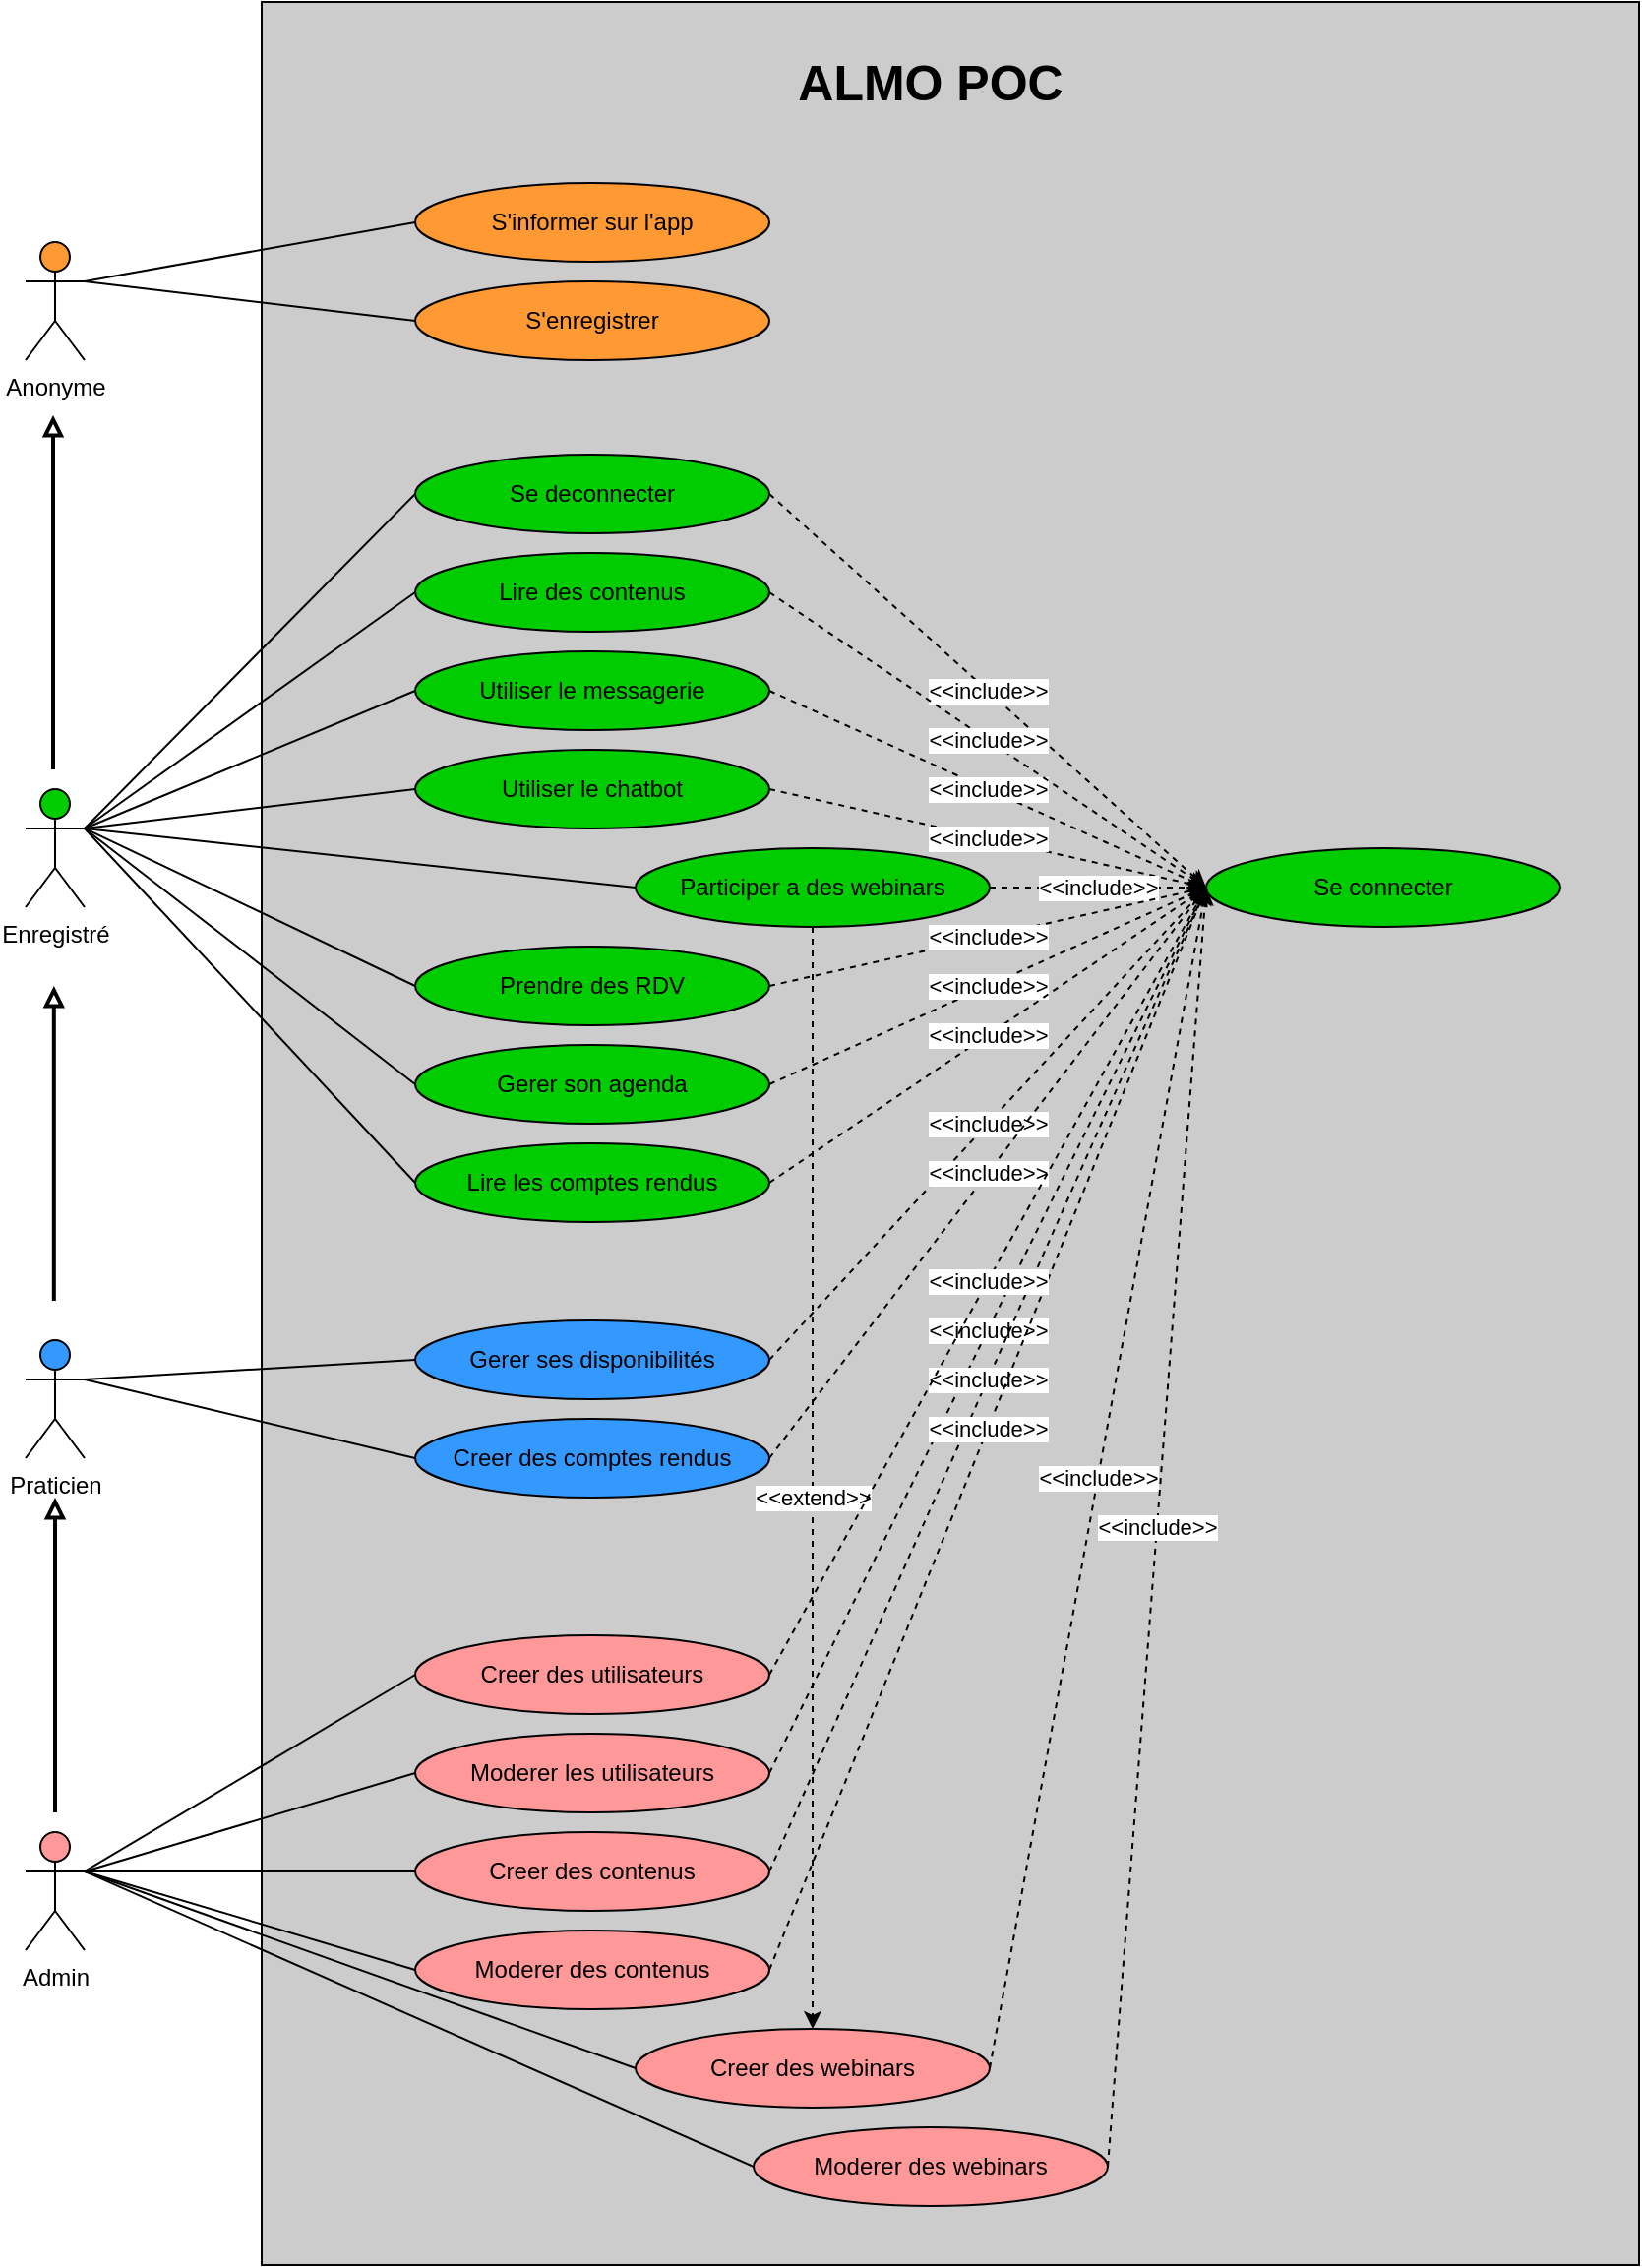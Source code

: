 <mxfile version="14.6.13" type="device" pages="8"><diagram id="UoIRd9o9D2KC9SxLvceZ" name="Use Cases"><mxGraphModel dx="2770" dy="1770" grid="1" gridSize="10" guides="1" tooltips="1" connect="1" arrows="1" fold="1" page="0" pageScale="1" pageWidth="827" pageHeight="1169" math="0" shadow="0"><root><mxCell id="bUrMdA7n5FHhqxEgLlhN-0"/><mxCell id="bUrMdA7n5FHhqxEgLlhN-1" parent="bUrMdA7n5FHhqxEgLlhN-0"/><mxCell id="bUrMdA7n5FHhqxEgLlhN-2" value="" style="rounded=0;whiteSpace=wrap;html=1;fillColor=#CCCCCC;" vertex="1" parent="bUrMdA7n5FHhqxEgLlhN-1"><mxGeometry x="-10" y="-60" width="700" height="1150" as="geometry"/></mxCell><mxCell id="iC4LV4RyRgzttkUwgt-G-27" style="edgeStyle=none;rounded=0;orthogonalLoop=1;jettySize=auto;html=1;exitX=1;exitY=0.333;exitDx=0;exitDy=0;exitPerimeter=0;entryX=0;entryY=0.5;entryDx=0;entryDy=0;endArrow=none;endFill=0;strokeColor=#000000;" edge="1" parent="bUrMdA7n5FHhqxEgLlhN-1" source="bUrMdA7n5FHhqxEgLlhN-3" target="-5ZHkERPT8IS8Fj27GrN-4"><mxGeometry relative="1" as="geometry"/></mxCell><mxCell id="iC4LV4RyRgzttkUwgt-G-28" style="edgeStyle=none;rounded=0;orthogonalLoop=1;jettySize=auto;html=1;exitX=1;exitY=0.333;exitDx=0;exitDy=0;exitPerimeter=0;entryX=0;entryY=0.5;entryDx=0;entryDy=0;endArrow=none;endFill=0;strokeColor=#000000;" edge="1" parent="bUrMdA7n5FHhqxEgLlhN-1" source="bUrMdA7n5FHhqxEgLlhN-3" target="-5ZHkERPT8IS8Fj27GrN-5"><mxGeometry relative="1" as="geometry"/></mxCell><mxCell id="bUrMdA7n5FHhqxEgLlhN-3" value="Anonyme" style="shape=umlActor;verticalLabelPosition=bottom;verticalAlign=top;html=1;outlineConnect=0;fillColor=#FF9933;" vertex="1" parent="bUrMdA7n5FHhqxEgLlhN-1"><mxGeometry x="-130" y="62" width="30" height="60" as="geometry"/></mxCell><mxCell id="iC4LV4RyRgzttkUwgt-G-20" style="edgeStyle=none;rounded=0;orthogonalLoop=1;jettySize=auto;html=1;exitX=1;exitY=0.333;exitDx=0;exitDy=0;exitPerimeter=0;entryX=0;entryY=0.5;entryDx=0;entryDy=0;endArrow=none;endFill=0;strokeColor=#000000;" edge="1" parent="bUrMdA7n5FHhqxEgLlhN-1" source="-5ZHkERPT8IS8Fj27GrN-0" target="iC4LV4RyRgzttkUwgt-G-3"><mxGeometry relative="1" as="geometry"/></mxCell><mxCell id="iC4LV4RyRgzttkUwgt-G-21" style="edgeStyle=none;rounded=0;orthogonalLoop=1;jettySize=auto;html=1;exitX=1;exitY=0.333;exitDx=0;exitDy=0;exitPerimeter=0;entryX=0;entryY=0.5;entryDx=0;entryDy=0;endArrow=none;endFill=0;strokeColor=#000000;" edge="1" parent="bUrMdA7n5FHhqxEgLlhN-1" source="-5ZHkERPT8IS8Fj27GrN-0" target="iC4LV4RyRgzttkUwgt-G-0"><mxGeometry relative="1" as="geometry"/></mxCell><mxCell id="iC4LV4RyRgzttkUwgt-G-22" style="edgeStyle=none;rounded=0;orthogonalLoop=1;jettySize=auto;html=1;exitX=1;exitY=0.333;exitDx=0;exitDy=0;exitPerimeter=0;entryX=0;entryY=0.5;entryDx=0;entryDy=0;endArrow=none;endFill=0;strokeColor=#000000;" edge="1" parent="bUrMdA7n5FHhqxEgLlhN-1" source="-5ZHkERPT8IS8Fj27GrN-0" target="-5ZHkERPT8IS8Fj27GrN-11"><mxGeometry relative="1" as="geometry"/></mxCell><mxCell id="iC4LV4RyRgzttkUwgt-G-23" style="edgeStyle=none;rounded=0;orthogonalLoop=1;jettySize=auto;html=1;exitX=1;exitY=0.333;exitDx=0;exitDy=0;exitPerimeter=0;entryX=0;entryY=0.5;entryDx=0;entryDy=0;endArrow=none;endFill=0;strokeColor=#000000;" edge="1" parent="bUrMdA7n5FHhqxEgLlhN-1" source="-5ZHkERPT8IS8Fj27GrN-0" target="-5ZHkERPT8IS8Fj27GrN-9"><mxGeometry relative="1" as="geometry"/></mxCell><mxCell id="iC4LV4RyRgzttkUwgt-G-24" style="edgeStyle=none;rounded=0;orthogonalLoop=1;jettySize=auto;html=1;exitX=1;exitY=0.333;exitDx=0;exitDy=0;exitPerimeter=0;entryX=0;entryY=0.5;entryDx=0;entryDy=0;endArrow=none;endFill=0;strokeColor=#000000;" edge="1" parent="bUrMdA7n5FHhqxEgLlhN-1" source="-5ZHkERPT8IS8Fj27GrN-0" target="-5ZHkERPT8IS8Fj27GrN-8"><mxGeometry relative="1" as="geometry"/></mxCell><mxCell id="iC4LV4RyRgzttkUwgt-G-25" style="edgeStyle=none;rounded=0;orthogonalLoop=1;jettySize=auto;html=1;exitX=1;exitY=0.333;exitDx=0;exitDy=0;exitPerimeter=0;entryX=0;entryY=0.5;entryDx=0;entryDy=0;endArrow=none;endFill=0;strokeColor=#000000;" edge="1" parent="bUrMdA7n5FHhqxEgLlhN-1" source="-5ZHkERPT8IS8Fj27GrN-0" target="-5ZHkERPT8IS8Fj27GrN-7"><mxGeometry relative="1" as="geometry"/></mxCell><mxCell id="iC4LV4RyRgzttkUwgt-G-26" style="edgeStyle=none;rounded=0;orthogonalLoop=1;jettySize=auto;html=1;exitX=1;exitY=0.333;exitDx=0;exitDy=0;exitPerimeter=0;entryX=0;entryY=0.5;entryDx=0;entryDy=0;endArrow=none;endFill=0;strokeColor=#000000;" edge="1" parent="bUrMdA7n5FHhqxEgLlhN-1" source="-5ZHkERPT8IS8Fj27GrN-0" target="-5ZHkERPT8IS8Fj27GrN-6"><mxGeometry relative="1" as="geometry"/></mxCell><mxCell id="-5ZHkERPT8IS8Fj27GrN-0" value="Enregistré" style="shape=umlActor;verticalLabelPosition=bottom;verticalAlign=top;html=1;outlineConnect=0;fillColor=#00CC00;" vertex="1" parent="bUrMdA7n5FHhqxEgLlhN-1"><mxGeometry x="-130" y="340" width="30" height="60" as="geometry"/></mxCell><mxCell id="iC4LV4RyRgzttkUwgt-G-18" style="edgeStyle=none;rounded=0;orthogonalLoop=1;jettySize=auto;html=1;exitX=1;exitY=0.333;exitDx=0;exitDy=0;exitPerimeter=0;entryX=0;entryY=0.5;entryDx=0;entryDy=0;endArrow=none;endFill=0;strokeColor=#000000;" edge="1" parent="bUrMdA7n5FHhqxEgLlhN-1" source="-5ZHkERPT8IS8Fj27GrN-1" target="iC4LV4RyRgzttkUwgt-G-2"><mxGeometry relative="1" as="geometry"/></mxCell><mxCell id="iC4LV4RyRgzttkUwgt-G-19" style="edgeStyle=none;rounded=0;orthogonalLoop=1;jettySize=auto;html=1;exitX=1;exitY=0.333;exitDx=0;exitDy=0;exitPerimeter=0;entryX=0;entryY=0.5;entryDx=0;entryDy=0;endArrow=none;endFill=0;strokeColor=#000000;" edge="1" parent="bUrMdA7n5FHhqxEgLlhN-1" source="-5ZHkERPT8IS8Fj27GrN-1" target="iC4LV4RyRgzttkUwgt-G-4"><mxGeometry relative="1" as="geometry"/></mxCell><mxCell id="-5ZHkERPT8IS8Fj27GrN-1" value="Praticien" style="shape=umlActor;verticalLabelPosition=bottom;verticalAlign=top;html=1;outlineConnect=0;fillColor=#3399FF;" vertex="1" parent="bUrMdA7n5FHhqxEgLlhN-1"><mxGeometry x="-130" y="620" width="30" height="60" as="geometry"/></mxCell><mxCell id="iC4LV4RyRgzttkUwgt-G-12" style="rounded=0;orthogonalLoop=1;jettySize=auto;html=1;exitX=1;exitY=0.333;exitDx=0;exitDy=0;exitPerimeter=0;entryX=0;entryY=0.5;entryDx=0;entryDy=0;endArrow=none;endFill=0;" edge="1" parent="bUrMdA7n5FHhqxEgLlhN-1" source="-5ZHkERPT8IS8Fj27GrN-2" target="iC4LV4RyRgzttkUwgt-G-9"><mxGeometry relative="1" as="geometry"/></mxCell><mxCell id="iC4LV4RyRgzttkUwgt-G-13" style="edgeStyle=none;rounded=0;orthogonalLoop=1;jettySize=auto;html=1;exitX=1;exitY=0.333;exitDx=0;exitDy=0;exitPerimeter=0;entryX=0;entryY=0.5;entryDx=0;entryDy=0;endArrow=none;endFill=0;strokeColor=#000000;" edge="1" parent="bUrMdA7n5FHhqxEgLlhN-1" source="-5ZHkERPT8IS8Fj27GrN-2" target="iC4LV4RyRgzttkUwgt-G-5"><mxGeometry relative="1" as="geometry"/></mxCell><mxCell id="iC4LV4RyRgzttkUwgt-G-14" style="edgeStyle=none;rounded=0;orthogonalLoop=1;jettySize=auto;html=1;exitX=1;exitY=0.333;exitDx=0;exitDy=0;exitPerimeter=0;entryX=0;entryY=0.5;entryDx=0;entryDy=0;endArrow=none;endFill=0;strokeColor=#000000;" edge="1" parent="bUrMdA7n5FHhqxEgLlhN-1" source="-5ZHkERPT8IS8Fj27GrN-2" target="iC4LV4RyRgzttkUwgt-G-6"><mxGeometry relative="1" as="geometry"/></mxCell><mxCell id="iC4LV4RyRgzttkUwgt-G-15" style="edgeStyle=none;rounded=0;orthogonalLoop=1;jettySize=auto;html=1;exitX=1;exitY=0.333;exitDx=0;exitDy=0;exitPerimeter=0;entryX=0;entryY=0.5;entryDx=0;entryDy=0;endArrow=none;endFill=0;strokeColor=#000000;" edge="1" parent="bUrMdA7n5FHhqxEgLlhN-1" source="-5ZHkERPT8IS8Fj27GrN-2" target="iC4LV4RyRgzttkUwgt-G-8"><mxGeometry relative="1" as="geometry"/></mxCell><mxCell id="iC4LV4RyRgzttkUwgt-G-16" style="edgeStyle=none;rounded=0;orthogonalLoop=1;jettySize=auto;html=1;exitX=1;exitY=0.333;exitDx=0;exitDy=0;exitPerimeter=0;entryX=0;entryY=0.5;entryDx=0;entryDy=0;endArrow=none;endFill=0;strokeColor=#000000;" edge="1" parent="bUrMdA7n5FHhqxEgLlhN-1" source="-5ZHkERPT8IS8Fj27GrN-2" target="iC4LV4RyRgzttkUwgt-G-7"><mxGeometry relative="1" as="geometry"/></mxCell><mxCell id="iC4LV4RyRgzttkUwgt-G-17" style="edgeStyle=none;rounded=0;orthogonalLoop=1;jettySize=auto;html=1;exitX=1;exitY=0.333;exitDx=0;exitDy=0;exitPerimeter=0;entryX=0;entryY=0.5;entryDx=0;entryDy=0;endArrow=none;endFill=0;strokeColor=#000000;" edge="1" parent="bUrMdA7n5FHhqxEgLlhN-1" source="-5ZHkERPT8IS8Fj27GrN-2" target="iC4LV4RyRgzttkUwgt-G-11"><mxGeometry relative="1" as="geometry"/></mxCell><mxCell id="iC4LV4RyRgzttkUwgt-G-47" style="edgeStyle=none;rounded=0;orthogonalLoop=1;jettySize=auto;html=1;endArrow=block;endFill=0;strokeColor=#000000;jumpSize=6;strokeWidth=2;" edge="1" parent="bUrMdA7n5FHhqxEgLlhN-1"><mxGeometry relative="1" as="geometry"><mxPoint x="-115" y="860" as="sourcePoint"/><mxPoint x="-115" y="700" as="targetPoint"/></mxGeometry></mxCell><mxCell id="-5ZHkERPT8IS8Fj27GrN-2" value="Admin" style="shape=umlActor;verticalLabelPosition=bottom;verticalAlign=top;html=1;outlineConnect=0;fillColor=#FF9999;" vertex="1" parent="bUrMdA7n5FHhqxEgLlhN-1"><mxGeometry x="-130" y="870" width="30" height="60" as="geometry"/></mxCell><mxCell id="-5ZHkERPT8IS8Fj27GrN-4" value="S'informer sur l'app" style="ellipse;whiteSpace=wrap;html=1;fillColor=#FF9933;" vertex="1" parent="bUrMdA7n5FHhqxEgLlhN-1"><mxGeometry x="68" y="32" width="180" height="40" as="geometry"/></mxCell><mxCell id="-5ZHkERPT8IS8Fj27GrN-5" value="S'enregistrer" style="ellipse;whiteSpace=wrap;html=1;fillColor=#FF9933;" vertex="1" parent="bUrMdA7n5FHhqxEgLlhN-1"><mxGeometry x="68" y="82" width="180" height="40" as="geometry"/></mxCell><mxCell id="iC4LV4RyRgzttkUwgt-G-31" value="&amp;lt;&amp;lt;include&amp;gt;&amp;gt;" style="edgeStyle=none;rounded=0;orthogonalLoop=1;jettySize=auto;html=1;exitX=1;exitY=0.5;exitDx=0;exitDy=0;entryX=0;entryY=0.5;entryDx=0;entryDy=0;dashed=1;endArrow=classic;endFill=1;strokeColor=#000000;" edge="1" parent="bUrMdA7n5FHhqxEgLlhN-1" source="-5ZHkERPT8IS8Fj27GrN-6" target="iC4LV4RyRgzttkUwgt-G-10"><mxGeometry relative="1" as="geometry"/></mxCell><mxCell id="-5ZHkERPT8IS8Fj27GrN-6" value="Se deconnecter" style="ellipse;whiteSpace=wrap;html=1;fillColor=#00CC00;" vertex="1" parent="bUrMdA7n5FHhqxEgLlhN-1"><mxGeometry x="68" y="170" width="180" height="40" as="geometry"/></mxCell><mxCell id="iC4LV4RyRgzttkUwgt-G-32" value="&amp;lt;&amp;lt;include&amp;gt;&amp;gt;" style="edgeStyle=none;rounded=0;orthogonalLoop=1;jettySize=auto;html=1;exitX=1;exitY=0.5;exitDx=0;exitDy=0;dashed=1;endArrow=classic;endFill=1;strokeColor=#000000;" edge="1" parent="bUrMdA7n5FHhqxEgLlhN-1" source="-5ZHkERPT8IS8Fj27GrN-7"><mxGeometry relative="1" as="geometry"><mxPoint x="470" y="390" as="targetPoint"/></mxGeometry></mxCell><mxCell id="-5ZHkERPT8IS8Fj27GrN-7" value="Utiliser le messagerie" style="ellipse;whiteSpace=wrap;html=1;fillColor=#00CC00;" vertex="1" parent="bUrMdA7n5FHhqxEgLlhN-1"><mxGeometry x="68" y="270" width="180" height="40" as="geometry"/></mxCell><mxCell id="iC4LV4RyRgzttkUwgt-G-33" value="&amp;lt;&amp;lt;include&amp;gt;&amp;gt;" style="edgeStyle=none;rounded=0;orthogonalLoop=1;jettySize=auto;html=1;exitX=1;exitY=0.5;exitDx=0;exitDy=0;dashed=1;endArrow=classic;endFill=1;strokeColor=#000000;" edge="1" parent="bUrMdA7n5FHhqxEgLlhN-1" source="-5ZHkERPT8IS8Fj27GrN-8"><mxGeometry relative="1" as="geometry"><mxPoint x="470" y="390" as="targetPoint"/></mxGeometry></mxCell><mxCell id="-5ZHkERPT8IS8Fj27GrN-8" value="Utiliser le chatbot" style="ellipse;whiteSpace=wrap;html=1;fillColor=#00CC00;" vertex="1" parent="bUrMdA7n5FHhqxEgLlhN-1"><mxGeometry x="68" y="320" width="180" height="40" as="geometry"/></mxCell><mxCell id="iC4LV4RyRgzttkUwgt-G-29" value="&amp;lt;&amp;lt;extend&amp;gt;&amp;gt;" style="edgeStyle=none;rounded=0;orthogonalLoop=1;jettySize=auto;html=1;exitX=0.5;exitY=1;exitDx=0;exitDy=0;endArrow=classic;endFill=1;strokeColor=#000000;entryX=0.5;entryY=0;entryDx=0;entryDy=0;dashed=1;" edge="1" parent="bUrMdA7n5FHhqxEgLlhN-1" source="-5ZHkERPT8IS8Fj27GrN-9" target="iC4LV4RyRgzttkUwgt-G-7"><mxGeometry x="0.036" relative="1" as="geometry"><mxPoint as="offset"/></mxGeometry></mxCell><mxCell id="iC4LV4RyRgzttkUwgt-G-34" value="&amp;lt;&amp;lt;include&amp;gt;&amp;gt;" style="edgeStyle=none;rounded=0;orthogonalLoop=1;jettySize=auto;html=1;exitX=1;exitY=0.5;exitDx=0;exitDy=0;entryX=0;entryY=0.5;entryDx=0;entryDy=0;dashed=1;endArrow=classic;endFill=1;strokeColor=#000000;" edge="1" parent="bUrMdA7n5FHhqxEgLlhN-1" source="-5ZHkERPT8IS8Fj27GrN-9" target="iC4LV4RyRgzttkUwgt-G-10"><mxGeometry relative="1" as="geometry"/></mxCell><mxCell id="-5ZHkERPT8IS8Fj27GrN-9" value="Participer a des webinars" style="ellipse;whiteSpace=wrap;html=1;fillColor=#00CC00;" vertex="1" parent="bUrMdA7n5FHhqxEgLlhN-1"><mxGeometry x="180" y="370" width="180" height="40" as="geometry"/></mxCell><mxCell id="iC4LV4RyRgzttkUwgt-G-35" value="&amp;lt;&amp;lt;include&amp;gt;&amp;gt;" style="edgeStyle=none;rounded=0;orthogonalLoop=1;jettySize=auto;html=1;exitX=1;exitY=0.5;exitDx=0;exitDy=0;dashed=1;endArrow=classic;endFill=1;strokeColor=#000000;" edge="1" parent="bUrMdA7n5FHhqxEgLlhN-1" source="-5ZHkERPT8IS8Fj27GrN-11"><mxGeometry relative="1" as="geometry"><mxPoint x="470" y="390" as="targetPoint"/></mxGeometry></mxCell><mxCell id="-5ZHkERPT8IS8Fj27GrN-11" value="Prendre des RDV" style="ellipse;whiteSpace=wrap;html=1;fillColor=#00CC00;" vertex="1" parent="bUrMdA7n5FHhqxEgLlhN-1"><mxGeometry x="68" y="420" width="180" height="40" as="geometry"/></mxCell><mxCell id="iC4LV4RyRgzttkUwgt-G-36" value="&amp;lt;&amp;lt;include&amp;gt;&amp;gt;" style="edgeStyle=none;rounded=0;orthogonalLoop=1;jettySize=auto;html=1;exitX=1;exitY=0.5;exitDx=0;exitDy=0;dashed=1;endArrow=classic;endFill=1;strokeColor=#000000;" edge="1" parent="bUrMdA7n5FHhqxEgLlhN-1" source="iC4LV4RyRgzttkUwgt-G-0"><mxGeometry relative="1" as="geometry"><mxPoint x="470" y="390" as="targetPoint"/></mxGeometry></mxCell><mxCell id="iC4LV4RyRgzttkUwgt-G-0" value="Gerer son agenda" style="ellipse;whiteSpace=wrap;html=1;fillColor=#00CC00;" vertex="1" parent="bUrMdA7n5FHhqxEgLlhN-1"><mxGeometry x="68" y="470" width="180" height="40" as="geometry"/></mxCell><mxCell id="iC4LV4RyRgzttkUwgt-G-38" value="&amp;lt;&amp;lt;include&amp;gt;&amp;gt;" style="edgeStyle=none;rounded=0;orthogonalLoop=1;jettySize=auto;html=1;exitX=1;exitY=0.5;exitDx=0;exitDy=0;dashed=1;endArrow=classic;endFill=1;strokeColor=#000000;" edge="1" parent="bUrMdA7n5FHhqxEgLlhN-1" source="iC4LV4RyRgzttkUwgt-G-2"><mxGeometry relative="1" as="geometry"><mxPoint x="470" y="390" as="targetPoint"/></mxGeometry></mxCell><mxCell id="iC4LV4RyRgzttkUwgt-G-2" value="Gerer ses disponibilités" style="ellipse;whiteSpace=wrap;html=1;fillColor=#3399FF;" vertex="1" parent="bUrMdA7n5FHhqxEgLlhN-1"><mxGeometry x="68" y="610" width="180" height="40" as="geometry"/></mxCell><mxCell id="iC4LV4RyRgzttkUwgt-G-37" value="&amp;lt;&amp;lt;include&amp;gt;&amp;gt;" style="edgeStyle=none;rounded=0;orthogonalLoop=1;jettySize=auto;html=1;exitX=1;exitY=0.5;exitDx=0;exitDy=0;entryX=0;entryY=0.5;entryDx=0;entryDy=0;dashed=1;endArrow=classic;endFill=1;strokeColor=#000000;" edge="1" parent="bUrMdA7n5FHhqxEgLlhN-1" source="iC4LV4RyRgzttkUwgt-G-3" target="iC4LV4RyRgzttkUwgt-G-10"><mxGeometry relative="1" as="geometry"/></mxCell><mxCell id="iC4LV4RyRgzttkUwgt-G-3" value="Lire les comptes rendus" style="ellipse;whiteSpace=wrap;html=1;fillColor=#00CC00;" vertex="1" parent="bUrMdA7n5FHhqxEgLlhN-1"><mxGeometry x="68" y="520" width="180" height="40" as="geometry"/></mxCell><mxCell id="iC4LV4RyRgzttkUwgt-G-39" value="&amp;lt;&amp;lt;include&amp;gt;&amp;gt;" style="edgeStyle=none;rounded=0;orthogonalLoop=1;jettySize=auto;html=1;exitX=1;exitY=0.5;exitDx=0;exitDy=0;dashed=1;endArrow=classic;endFill=1;strokeColor=#000000;" edge="1" parent="bUrMdA7n5FHhqxEgLlhN-1" source="iC4LV4RyRgzttkUwgt-G-4"><mxGeometry relative="1" as="geometry"><mxPoint x="470" y="390" as="targetPoint"/></mxGeometry></mxCell><mxCell id="iC4LV4RyRgzttkUwgt-G-4" value="Creer des comptes rendus" style="ellipse;whiteSpace=wrap;html=1;fillColor=#3399FF;" vertex="1" parent="bUrMdA7n5FHhqxEgLlhN-1"><mxGeometry x="68" y="660" width="180" height="40" as="geometry"/></mxCell><mxCell id="iC4LV4RyRgzttkUwgt-G-41" value="&amp;lt;&amp;lt;include&amp;gt;&amp;gt;" style="edgeStyle=none;rounded=0;orthogonalLoop=1;jettySize=auto;html=1;exitX=1;exitY=0.5;exitDx=0;exitDy=0;dashed=1;endArrow=classic;endFill=1;strokeColor=#000000;" edge="1" parent="bUrMdA7n5FHhqxEgLlhN-1" source="iC4LV4RyRgzttkUwgt-G-5"><mxGeometry relative="1" as="geometry"><mxPoint x="470" y="390" as="targetPoint"/></mxGeometry></mxCell><mxCell id="iC4LV4RyRgzttkUwgt-G-5" value="Moderer les utilisateurs" style="ellipse;whiteSpace=wrap;html=1;fillColor=#FF9999;" vertex="1" parent="bUrMdA7n5FHhqxEgLlhN-1"><mxGeometry x="68" y="820" width="180" height="40" as="geometry"/></mxCell><mxCell id="iC4LV4RyRgzttkUwgt-G-42" value="&amp;lt;&amp;lt;include&amp;gt;&amp;gt;" style="edgeStyle=none;rounded=0;orthogonalLoop=1;jettySize=auto;html=1;exitX=1;exitY=0.5;exitDx=0;exitDy=0;dashed=1;endArrow=classic;endFill=1;strokeColor=#000000;" edge="1" parent="bUrMdA7n5FHhqxEgLlhN-1" source="iC4LV4RyRgzttkUwgt-G-6"><mxGeometry relative="1" as="geometry"><mxPoint x="470" y="390" as="targetPoint"/></mxGeometry></mxCell><mxCell id="iC4LV4RyRgzttkUwgt-G-6" value="Creer des contenus" style="ellipse;whiteSpace=wrap;html=1;fillColor=#FF9999;" vertex="1" parent="bUrMdA7n5FHhqxEgLlhN-1"><mxGeometry x="68" y="870" width="180" height="40" as="geometry"/></mxCell><mxCell id="iC4LV4RyRgzttkUwgt-G-44" value="&amp;lt;&amp;lt;include&amp;gt;&amp;gt;" style="edgeStyle=none;rounded=0;orthogonalLoop=1;jettySize=auto;html=1;exitX=1;exitY=0.5;exitDx=0;exitDy=0;dashed=1;endArrow=classic;endFill=1;strokeColor=#000000;" edge="1" parent="bUrMdA7n5FHhqxEgLlhN-1" source="iC4LV4RyRgzttkUwgt-G-7"><mxGeometry relative="1" as="geometry"><mxPoint x="470" y="390" as="targetPoint"/></mxGeometry></mxCell><mxCell id="iC4LV4RyRgzttkUwgt-G-7" value="Creer des webinars" style="ellipse;whiteSpace=wrap;html=1;fillColor=#FF9999;" vertex="1" parent="bUrMdA7n5FHhqxEgLlhN-1"><mxGeometry x="180" y="970" width="180" height="40" as="geometry"/></mxCell><mxCell id="iC4LV4RyRgzttkUwgt-G-43" value="&amp;lt;&amp;lt;include&amp;gt;&amp;gt;" style="edgeStyle=none;rounded=0;orthogonalLoop=1;jettySize=auto;html=1;exitX=1;exitY=0.5;exitDx=0;exitDy=0;dashed=1;endArrow=classic;endFill=1;strokeColor=#000000;" edge="1" parent="bUrMdA7n5FHhqxEgLlhN-1" source="iC4LV4RyRgzttkUwgt-G-8"><mxGeometry relative="1" as="geometry"><mxPoint x="470" y="390" as="targetPoint"/></mxGeometry></mxCell><mxCell id="iC4LV4RyRgzttkUwgt-G-8" value="Moderer des contenus" style="ellipse;whiteSpace=wrap;html=1;fillColor=#FF9999;" vertex="1" parent="bUrMdA7n5FHhqxEgLlhN-1"><mxGeometry x="68" y="920" width="180" height="40" as="geometry"/></mxCell><mxCell id="iC4LV4RyRgzttkUwgt-G-40" value="&amp;lt;&amp;lt;include&amp;gt;&amp;gt;" style="edgeStyle=none;rounded=0;orthogonalLoop=1;jettySize=auto;html=1;exitX=1;exitY=0.5;exitDx=0;exitDy=0;dashed=1;endArrow=classic;endFill=1;strokeColor=#000000;" edge="1" parent="bUrMdA7n5FHhqxEgLlhN-1" source="iC4LV4RyRgzttkUwgt-G-9"><mxGeometry relative="1" as="geometry"><mxPoint x="470" y="390" as="targetPoint"/></mxGeometry></mxCell><mxCell id="iC4LV4RyRgzttkUwgt-G-9" value="Creer des utilisateurs" style="ellipse;whiteSpace=wrap;html=1;fillColor=#FF9999;" vertex="1" parent="bUrMdA7n5FHhqxEgLlhN-1"><mxGeometry x="68" y="770" width="180" height="40" as="geometry"/></mxCell><mxCell id="iC4LV4RyRgzttkUwgt-G-10" value="Se connecter" style="ellipse;whiteSpace=wrap;html=1;fillColor=#00CC00;" vertex="1" parent="bUrMdA7n5FHhqxEgLlhN-1"><mxGeometry x="470" y="370" width="180" height="40" as="geometry"/></mxCell><mxCell id="iC4LV4RyRgzttkUwgt-G-46" value="&amp;lt;&amp;lt;include&amp;gt;&amp;gt;" style="edgeStyle=none;rounded=0;orthogonalLoop=1;jettySize=auto;html=1;exitX=1;exitY=0.5;exitDx=0;exitDy=0;entryX=0;entryY=0.5;entryDx=0;entryDy=0;dashed=1;endArrow=classic;endFill=1;strokeColor=#000000;" edge="1" parent="bUrMdA7n5FHhqxEgLlhN-1" source="iC4LV4RyRgzttkUwgt-G-11" target="iC4LV4RyRgzttkUwgt-G-10"><mxGeometry relative="1" as="geometry"/></mxCell><mxCell id="iC4LV4RyRgzttkUwgt-G-11" value="Moderer des webinars" style="ellipse;whiteSpace=wrap;html=1;fillColor=#FF9999;" vertex="1" parent="bUrMdA7n5FHhqxEgLlhN-1"><mxGeometry x="240" y="1020" width="180" height="40" as="geometry"/></mxCell><mxCell id="iC4LV4RyRgzttkUwgt-G-48" style="edgeStyle=none;rounded=0;orthogonalLoop=1;jettySize=auto;html=1;endArrow=block;endFill=0;strokeColor=#000000;jumpSize=6;strokeWidth=2;" edge="1" parent="bUrMdA7n5FHhqxEgLlhN-1"><mxGeometry relative="1" as="geometry"><mxPoint x="-115.59" y="600" as="sourcePoint"/><mxPoint x="-115.59" y="440" as="targetPoint"/></mxGeometry></mxCell><mxCell id="iC4LV4RyRgzttkUwgt-G-49" style="edgeStyle=none;rounded=0;orthogonalLoop=1;jettySize=auto;html=1;endArrow=block;endFill=0;strokeColor=#000000;jumpSize=6;strokeWidth=2;" edge="1" parent="bUrMdA7n5FHhqxEgLlhN-1"><mxGeometry relative="1" as="geometry"><mxPoint x="-116" y="330" as="sourcePoint"/><mxPoint x="-116" y="150" as="targetPoint"/></mxGeometry></mxCell><mxCell id="iC4LV4RyRgzttkUwgt-G-50" value="ALMO POC" style="text;html=1;strokeColor=none;fillColor=none;align=center;verticalAlign=middle;whiteSpace=wrap;rounded=0;fontSize=25;fontStyle=1" vertex="1" parent="bUrMdA7n5FHhqxEgLlhN-1"><mxGeometry x="225" y="-30" width="210" height="20" as="geometry"/></mxCell><mxCell id="CiIjxCVcEMO0pBsdQCXv-0" value="Lire des contenus" style="ellipse;whiteSpace=wrap;html=1;fillColor=#00CC00;" vertex="1" parent="bUrMdA7n5FHhqxEgLlhN-1"><mxGeometry x="68" y="220" width="180" height="40" as="geometry"/></mxCell><mxCell id="CiIjxCVcEMO0pBsdQCXv-2" style="edgeStyle=none;rounded=0;orthogonalLoop=1;jettySize=auto;html=1;exitX=1;exitY=0.333;exitDx=0;exitDy=0;exitPerimeter=0;entryX=0;entryY=0.5;entryDx=0;entryDy=0;endArrow=none;endFill=0;strokeColor=#000000;" edge="1" parent="bUrMdA7n5FHhqxEgLlhN-1" source="-5ZHkERPT8IS8Fj27GrN-0" target="CiIjxCVcEMO0pBsdQCXv-0"><mxGeometry relative="1" as="geometry"><mxPoint x="-90" y="370" as="sourcePoint"/><mxPoint x="78.0" y="200" as="targetPoint"/></mxGeometry></mxCell><mxCell id="CiIjxCVcEMO0pBsdQCXv-3" value="&amp;lt;&amp;lt;include&amp;gt;&amp;gt;" style="edgeStyle=none;rounded=0;orthogonalLoop=1;jettySize=auto;html=1;exitX=1;exitY=0.5;exitDx=0;exitDy=0;dashed=1;endArrow=classic;endFill=1;strokeColor=#000000;" edge="1" parent="bUrMdA7n5FHhqxEgLlhN-1"><mxGeometry relative="1" as="geometry"><mxPoint x="470" y="390" as="targetPoint"/><mxPoint x="248.0" y="240" as="sourcePoint"/></mxGeometry></mxCell></root></mxGraphModel></diagram><diagram id="b0wGkbM_DOANzdkt1uoe" name="User Stories Patient"><mxGraphModel dx="2073" dy="967" grid="1" gridSize="10" guides="1" tooltips="1" connect="1" arrows="1" fold="1" page="0" pageScale="1" pageWidth="827" pageHeight="1169" math="0" shadow="0"><root><mxCell id="XHs3W7YH9HhNojSXZ5Bb-0"/><mxCell id="XHs3W7YH9HhNojSXZ5Bb-1" parent="XHs3W7YH9HhNojSXZ5Bb-0"/><mxCell id="ETa5UFbbtS68yGUkU3Vs-0" value="" style="endArrow=classic;html=1;strokeWidth=3;" parent="XHs3W7YH9HhNojSXZ5Bb-1" edge="1"><mxGeometry width="50" height="50" relative="1" as="geometry"><mxPoint x="-40" y="200" as="sourcePoint"/><mxPoint x="-40" y="960" as="targetPoint"/></mxGeometry></mxCell><mxCell id="ETa5UFbbtS68yGUkU3Vs-1" value="" style="endArrow=classic;html=1;strokeWidth=3;" parent="XHs3W7YH9HhNojSXZ5Bb-1" edge="1"><mxGeometry width="50" height="50" relative="1" as="geometry"><mxPoint x="-40" y="200" as="sourcePoint"/><mxPoint x="1600" y="200" as="targetPoint"/></mxGeometry></mxCell><mxCell id="ETa5UFbbtS68yGUkU3Vs-2" value="" style="endArrow=none;dashed=1;html=1;fillColor=#f8cecc;strokeColor=#b85450;strokeWidth=3;" parent="XHs3W7YH9HhNojSXZ5Bb-1" edge="1"><mxGeometry width="50" height="50" relative="1" as="geometry"><mxPoint x="-40" y="320" as="sourcePoint"/><mxPoint x="1600" y="320" as="targetPoint"/></mxGeometry></mxCell><mxCell id="ETa5UFbbtS68yGUkU3Vs-3" value="" style="endArrow=none;dashed=1;html=1;fillColor=#f8cecc;strokeColor=#b85450;strokeWidth=3;" parent="XHs3W7YH9HhNojSXZ5Bb-1" edge="1"><mxGeometry width="50" height="50" relative="1" as="geometry"><mxPoint x="-40" y="440" as="sourcePoint"/><mxPoint x="1600" y="440" as="targetPoint"/></mxGeometry></mxCell><mxCell id="ETa5UFbbtS68yGUkU3Vs-4" value="S'informer sur l'app" style="rounded=0;whiteSpace=wrap;html=1;fillColor=#dae8fc;strokeColor=#6c8ebf;fontStyle=1;fontSize=16;" parent="XHs3W7YH9HhNojSXZ5Bb-1" vertex="1"><mxGeometry y="230" width="120" height="60" as="geometry"/></mxCell><mxCell id="ETa5UFbbtS68yGUkU3Vs-5" value="S'informer sur ses besoins" style="rounded=0;whiteSpace=wrap;html=1;fillColor=#dae8fc;strokeColor=#6c8ebf;fontStyle=1;fontSize=16;" parent="XHs3W7YH9HhNojSXZ5Bb-1" vertex="1"><mxGeometry x="350" y="230" width="120" height="60" as="geometry"/></mxCell><mxCell id="ETa5UFbbtS68yGUkU3Vs-6" value="Discuter avec un coach" style="rounded=0;whiteSpace=wrap;html=1;fillColor=#dae8fc;strokeColor=#6c8ebf;fontStyle=1;fontSize=16;" parent="XHs3W7YH9HhNojSXZ5Bb-1" vertex="1"><mxGeometry x="960" y="230" width="120" height="60" as="geometry"/></mxCell><mxCell id="ETa5UFbbtS68yGUkU3Vs-8" value="Lire la documentation sur l'app" style="rounded=0;whiteSpace=wrap;html=1;fillColor=#f8cecc;strokeColor=#b85450;fontStyle=1;fontSize=16;" parent="XHs3W7YH9HhNojSXZ5Bb-1" vertex="1"><mxGeometry y="340" width="120" height="60" as="geometry"/></mxCell><mxCell id="ETa5UFbbtS68yGUkU3Vs-9" value="Poser des questions au chatbot" style="rounded=0;whiteSpace=wrap;html=1;fillColor=#f8cecc;strokeColor=#b85450;fontStyle=1;fontSize=16;" parent="XHs3W7YH9HhNojSXZ5Bb-1" vertex="1"><mxGeometry x="660" y="340" width="120" height="60" as="geometry"/></mxCell><mxCell id="ETa5UFbbtS68yGUkU3Vs-10" value="Lire des articles" style="rounded=0;whiteSpace=wrap;html=1;fillColor=#f8cecc;strokeColor=#b85450;fontStyle=1;fontSize=16;" parent="XHs3W7YH9HhNojSXZ5Bb-1" vertex="1"><mxGeometry x="350" y="340" width="120" height="60" as="geometry"/></mxCell><mxCell id="ETa5UFbbtS68yGUkU3Vs-11" value="Lire des documents" style="rounded=0;whiteSpace=wrap;html=1;fillColor=#f8cecc;strokeColor=#b85450;fontStyle=1;fontSize=16;" parent="XHs3W7YH9HhNojSXZ5Bb-1" vertex="1"><mxGeometry x="510" y="340" width="120" height="60" as="geometry"/></mxCell><mxCell id="ETa5UFbbtS68yGUkU3Vs-12" value="Poser des questions au coach" style="rounded=0;whiteSpace=wrap;html=1;fillColor=#f8cecc;strokeColor=#b85450;fontStyle=1;fontSize=16;" parent="XHs3W7YH9HhNojSXZ5Bb-1" vertex="1"><mxGeometry x="960" y="340" width="120" height="60" as="geometry"/></mxCell><mxCell id="ETa5UFbbtS68yGUkU3Vs-13" value="Epingler dans ses favoris" style="rounded=0;whiteSpace=wrap;html=1;fillColor=#fff2cc;strokeColor=#d6b656;fontStyle=1;fontSize=12;" parent="XHs3W7YH9HhNojSXZ5Bb-1" vertex="1"><mxGeometry y="810" width="120" height="60" as="geometry"/></mxCell><mxCell id="ETa5UFbbtS68yGUkU3Vs-14" value="Avoir des reponses" style="rounded=0;whiteSpace=wrap;html=1;fillColor=#fff2cc;strokeColor=#d6b656;fontStyle=1;fontSize=12;" parent="XHs3W7YH9HhNojSXZ5Bb-1" vertex="1"><mxGeometry x="660" y="460" width="120" height="60" as="geometry"/></mxCell><mxCell id="ETa5UFbbtS68yGUkU3Vs-18" value="Avoir des reponses" style="rounded=0;whiteSpace=wrap;html=1;fillColor=#fff2cc;strokeColor=#d6b656;fontStyle=1;fontSize=12;" parent="XHs3W7YH9HhNojSXZ5Bb-1" vertex="1"><mxGeometry x="960" y="460" width="120" height="60" as="geometry"/></mxCell><mxCell id="ETa5UFbbtS68yGUkU3Vs-21" value="" style="endArrow=none;dashed=1;html=1;fillColor=#f8cecc;strokeColor=#b85450;strokeWidth=3;" parent="XHs3W7YH9HhNojSXZ5Bb-1" edge="1"><mxGeometry width="50" height="50" relative="1" as="geometry"><mxPoint x="-40" y="780" as="sourcePoint"/><mxPoint x="1600" y="780" as="targetPoint"/></mxGeometry></mxCell><mxCell id="ETa5UFbbtS68yGUkU3Vs-30" value="Prendre des RDV avec des praticiens" style="rounded=0;whiteSpace=wrap;html=1;fillColor=#f8cecc;strokeColor=#b85450;fontStyle=1;fontSize=16;" parent="XHs3W7YH9HhNojSXZ5Bb-1" vertex="1"><mxGeometry x="1120" y="340" width="120" height="60" as="geometry"/></mxCell><mxCell id="ETa5UFbbtS68yGUkU3Vs-31" value="Acceder à la liste des disponilibités" style="rounded=0;whiteSpace=wrap;html=1;fillColor=#fff2cc;strokeColor=#d6b656;fontStyle=1;fontSize=12;" parent="XHs3W7YH9HhNojSXZ5Bb-1" vertex="1"><mxGeometry x="1120" y="460" width="120" height="60" as="geometry"/></mxCell><mxCell id="ETa5UFbbtS68yGUkU3Vs-32" value="Reserver dans son agenda" style="rounded=0;whiteSpace=wrap;html=1;fillColor=#fff2cc;strokeColor=#d6b656;fontStyle=1;fontSize=12;" parent="XHs3W7YH9HhNojSXZ5Bb-1" vertex="1"><mxGeometry x="1120" y="540" width="120" height="60" as="geometry"/></mxCell><mxCell id="ETa5UFbbtS68yGUkU3Vs-36" value="Temps" style="text;html=1;strokeColor=none;fillColor=none;align=center;verticalAlign=middle;whiteSpace=wrap;rounded=0;fontSize=19;fontStyle=1" parent="XHs3W7YH9HhNojSXZ5Bb-1" vertex="1"><mxGeometry x="1540" y="170" width="40" height="20" as="geometry"/></mxCell><mxCell id="ETa5UFbbtS68yGUkU3Vs-37" value="Priorité" style="text;html=1;strokeColor=none;fillColor=none;align=center;verticalAlign=middle;whiteSpace=wrap;rounded=0;fontSize=19;fontStyle=1" parent="XHs3W7YH9HhNojSXZ5Bb-1" vertex="1"><mxGeometry x="-130" y="930" width="80" height="20" as="geometry"/></mxCell><mxCell id="ETa5UFbbtS68yGUkU3Vs-38" value="Epics" style="text;html=1;strokeColor=none;fillColor=none;align=center;verticalAlign=middle;whiteSpace=wrap;rounded=0;fontSize=19;fontStyle=1" parent="XHs3W7YH9HhNojSXZ5Bb-1" vertex="1"><mxGeometry x="1540" y="250" width="60" height="20" as="geometry"/></mxCell><mxCell id="ETa5UFbbtS68yGUkU3Vs-39" value="Features" style="text;html=1;strokeColor=none;fillColor=none;align=center;verticalAlign=middle;whiteSpace=wrap;rounded=0;fontSize=19;fontStyle=1" parent="XHs3W7YH9HhNojSXZ5Bb-1" vertex="1"><mxGeometry x="1540" y="360" width="90" height="20" as="geometry"/></mxCell><mxCell id="ETa5UFbbtS68yGUkU3Vs-40" value="POC" style="text;html=1;strokeColor=none;fillColor=none;align=center;verticalAlign=middle;whiteSpace=wrap;rounded=0;fontSize=19;fontStyle=1" parent="XHs3W7YH9HhNojSXZ5Bb-1" vertex="1"><mxGeometry x="1540" y="570" width="70" height="20" as="geometry"/></mxCell><mxCell id="ETa5UFbbtS68yGUkU3Vs-41" value="V2" style="text;html=1;strokeColor=none;fillColor=none;align=center;verticalAlign=middle;whiteSpace=wrap;rounded=0;fontSize=19;fontStyle=1" parent="XHs3W7YH9HhNojSXZ5Bb-1" vertex="1"><mxGeometry x="1550" y="880" width="50" height="20" as="geometry"/></mxCell><mxCell id="WopCS6d1sRFFqhZrPHPm-0" value="Avoir du support" style="rounded=0;whiteSpace=wrap;html=1;fillColor=#dae8fc;strokeColor=#6c8ebf;fontStyle=1;fontSize=16;" parent="XHs3W7YH9HhNojSXZ5Bb-1" vertex="1"><mxGeometry x="1280" y="230" width="120" height="60" as="geometry"/></mxCell><mxCell id="WopCS6d1sRFFqhZrPHPm-1" value="Contacter le support" style="rounded=0;whiteSpace=wrap;html=1;fillColor=#f8cecc;strokeColor=#b85450;fontStyle=1;fontSize=16;" parent="XHs3W7YH9HhNojSXZ5Bb-1" vertex="1"><mxGeometry x="1280" y="340" width="120" height="60" as="geometry"/></mxCell><mxCell id="WopCS6d1sRFFqhZrPHPm-2" value="Avoir des reponses" style="rounded=0;whiteSpace=wrap;html=1;fillColor=#fff2cc;strokeColor=#d6b656;fontStyle=1;fontSize=12;" parent="XHs3W7YH9HhNojSXZ5Bb-1" vertex="1"><mxGeometry x="1280" y="460" width="120" height="60" as="geometry"/></mxCell><mxCell id="2V1C90ZuUKVJEEh1cNxE-0" value="Creer son compte" style="rounded=0;whiteSpace=wrap;html=1;fillColor=#dae8fc;strokeColor=#6c8ebf;fontStyle=1;fontSize=16;" vertex="1" parent="XHs3W7YH9HhNojSXZ5Bb-1"><mxGeometry x="180" y="230" width="120" height="60" as="geometry"/></mxCell><mxCell id="2V1C90ZuUKVJEEh1cNxE-1" value="Acceder à son dashboard" style="rounded=0;whiteSpace=wrap;html=1;fillColor=#f8cecc;strokeColor=#b85450;fontStyle=1;fontSize=16;" vertex="1" parent="XHs3W7YH9HhNojSXZ5Bb-1"><mxGeometry x="180" y="340" width="120" height="60" as="geometry"/></mxCell><mxCell id="2V1C90ZuUKVJEEh1cNxE-2" value="Choisir son hopital affilié" style="rounded=0;whiteSpace=wrap;html=1;fillColor=#fff2cc;strokeColor=#d6b656;fontStyle=1;fontSize=12;" vertex="1" parent="XHs3W7YH9HhNojSXZ5Bb-1"><mxGeometry x="180" y="460" width="120" height="60" as="geometry"/></mxCell><mxCell id="2V1C90ZuUKVJEEh1cNxE-3" value="Choisir son medecin" style="rounded=0;whiteSpace=wrap;html=1;fillColor=#fff2cc;strokeColor=#d6b656;fontStyle=1;fontSize=12;" vertex="1" parent="XHs3W7YH9HhNojSXZ5Bb-1"><mxGeometry x="180" y="550" width="120" height="60" as="geometry"/></mxCell><mxCell id="2V1C90ZuUKVJEEh1cNxE-4" value="Avoir des propositions de webinars" style="rounded=0;whiteSpace=wrap;html=1;fillColor=#f8cecc;strokeColor=#b85450;fontStyle=1;fontSize=16;" vertex="1" parent="XHs3W7YH9HhNojSXZ5Bb-1"><mxGeometry x="810" y="340" width="120" height="60" as="geometry"/></mxCell><mxCell id="2V1C90ZuUKVJEEh1cNxE-5" value="Poser des questions / place reserver automatiquement" style="rounded=0;whiteSpace=wrap;html=1;fillColor=#fff2cc;strokeColor=#d6b656;fontStyle=1;fontSize=12;" vertex="1" parent="XHs3W7YH9HhNojSXZ5Bb-1"><mxGeometry x="810" y="460" width="120" height="60" as="geometry"/></mxCell><mxCell id="2V1C90ZuUKVJEEh1cNxE-6" value="Rerserver une place sans poser de questions" style="rounded=0;whiteSpace=wrap;html=1;fillColor=#fff2cc;strokeColor=#d6b656;fontStyle=1;fontSize=12;" vertex="1" parent="XHs3W7YH9HhNojSXZ5Bb-1"><mxGeometry x="810" y="540" width="120" height="60" as="geometry"/></mxCell><mxCell id="2V1C90ZuUKVJEEh1cNxE-7" value="Assister aux webinars" style="rounded=0;whiteSpace=wrap;html=1;fillColor=#fff2cc;strokeColor=#d6b656;fontStyle=1;fontSize=12;" vertex="1" parent="XHs3W7YH9HhNojSXZ5Bb-1"><mxGeometry x="810" y="620" width="120" height="60" as="geometry"/></mxCell><mxCell id="2V1C90ZuUKVJEEh1cNxE-8" value="Revoir des webinars" style="rounded=0;whiteSpace=wrap;html=1;fillColor=#fff2cc;strokeColor=#d6b656;fontStyle=1;fontSize=12;" vertex="1" parent="XHs3W7YH9HhNojSXZ5Bb-1"><mxGeometry x="810" y="700" width="120" height="60" as="geometry"/></mxCell><mxCell id="2V1C90ZuUKVJEEh1cNxE-9" value="Gerer de son agenda" style="rounded=0;whiteSpace=wrap;html=1;fillColor=#fff2cc;strokeColor=#d6b656;fontStyle=1;fontSize=12;" vertex="1" parent="XHs3W7YH9HhNojSXZ5Bb-1"><mxGeometry x="180" y="630" width="120" height="60" as="geometry"/></mxCell><mxCell id="2V1C90ZuUKVJEEh1cNxE-10" value="Avoir le lien Meet" style="rounded=0;whiteSpace=wrap;html=1;fillColor=#fff2cc;strokeColor=#d6b656;fontStyle=1;fontSize=12;" vertex="1" parent="XHs3W7YH9HhNojSXZ5Bb-1"><mxGeometry x="1120" y="620" width="120" height="60" as="geometry"/></mxCell><mxCell id="2V1C90ZuUKVJEEh1cNxE-11" value="Avoir un compte rendu de la consulation" style="rounded=0;whiteSpace=wrap;html=1;fillColor=#fff2cc;strokeColor=#d6b656;fontStyle=1;fontSize=12;" vertex="1" parent="XHs3W7YH9HhNojSXZ5Bb-1"><mxGeometry x="1120" y="700" width="120" height="60" as="geometry"/></mxCell><mxCell id="2V1C90ZuUKVJEEh1cNxE-12" value="Voir ses comptes rendus" style="rounded=0;whiteSpace=wrap;html=1;fillColor=#fff2cc;strokeColor=#d6b656;fontStyle=1;fontSize=12;" vertex="1" parent="XHs3W7YH9HhNojSXZ5Bb-1"><mxGeometry x="180" y="700" width="120" height="60" as="geometry"/></mxCell><mxCell id="bKcdnKU9H9bUhaqDc4Xw-2" value="Epingler dans ses favoris" style="rounded=0;whiteSpace=wrap;html=1;fillColor=#fff2cc;strokeColor=#d6b656;fontStyle=1;fontSize=12;" vertex="1" parent="XHs3W7YH9HhNojSXZ5Bb-1"><mxGeometry x="350" y="810" width="120" height="60" as="geometry"/></mxCell><mxCell id="bKcdnKU9H9bUhaqDc4Xw-3" value="Epingler dans ses favoris" style="rounded=0;whiteSpace=wrap;html=1;fillColor=#fff2cc;strokeColor=#d6b656;fontStyle=1;fontSize=12;" vertex="1" parent="XHs3W7YH9HhNojSXZ5Bb-1"><mxGeometry x="510" y="810" width="120" height="60" as="geometry"/></mxCell><mxCell id="bKcdnKU9H9bUhaqDc4Xw-4" value="Epingler dans ses favoris" style="rounded=0;whiteSpace=wrap;html=1;fillColor=#fff2cc;strokeColor=#d6b656;fontStyle=1;fontSize=12;" vertex="1" parent="XHs3W7YH9HhNojSXZ5Bb-1"><mxGeometry x="660" y="810" width="120" height="60" as="geometry"/></mxCell><mxCell id="bKcdnKU9H9bUhaqDc4Xw-5" value="Epingler dans ses favoris" style="rounded=0;whiteSpace=wrap;html=1;fillColor=#fff2cc;strokeColor=#d6b656;fontStyle=1;fontSize=12;" vertex="1" parent="XHs3W7YH9HhNojSXZ5Bb-1"><mxGeometry x="810" y="810" width="120" height="60" as="geometry"/></mxCell></root></mxGraphModel></diagram><diagram id="djKUm9APK9gjLKXhQgin" name="User Stories Practitioner"><mxGraphModel dx="2073" dy="967" grid="1" gridSize="10" guides="1" tooltips="1" connect="1" arrows="1" fold="1" page="0" pageScale="1" pageWidth="827" pageHeight="1169" math="0" shadow="0"><root><mxCell id="YHR2w4tiDZPrrYPtHx2d-0"/><mxCell id="YHR2w4tiDZPrrYPtHx2d-1" parent="YHR2w4tiDZPrrYPtHx2d-0"/><mxCell id="oDBM9ih88gaviFgWlMIV-0" value="" style="endArrow=classic;html=1;strokeWidth=3;" parent="YHR2w4tiDZPrrYPtHx2d-1" edge="1"><mxGeometry width="50" height="50" relative="1" as="geometry"><mxPoint x="-40" y="200" as="sourcePoint"/><mxPoint x="-40" y="960" as="targetPoint"/></mxGeometry></mxCell><mxCell id="oDBM9ih88gaviFgWlMIV-1" value="" style="endArrow=classic;html=1;strokeWidth=3;" parent="YHR2w4tiDZPrrYPtHx2d-1" edge="1"><mxGeometry width="50" height="50" relative="1" as="geometry"><mxPoint x="-40" y="200" as="sourcePoint"/><mxPoint x="720" y="200" as="targetPoint"/></mxGeometry></mxCell><mxCell id="oDBM9ih88gaviFgWlMIV-2" value="" style="endArrow=none;dashed=1;html=1;fillColor=#f8cecc;strokeColor=#b85450;strokeWidth=3;" parent="YHR2w4tiDZPrrYPtHx2d-1" edge="1"><mxGeometry width="50" height="50" relative="1" as="geometry"><mxPoint x="-40" y="320" as="sourcePoint"/><mxPoint x="720" y="320" as="targetPoint"/></mxGeometry></mxCell><mxCell id="oDBM9ih88gaviFgWlMIV-3" value="" style="endArrow=none;dashed=1;html=1;fillColor=#f8cecc;strokeColor=#b85450;strokeWidth=3;" parent="YHR2w4tiDZPrrYPtHx2d-1" edge="1"><mxGeometry width="50" height="50" relative="1" as="geometry"><mxPoint x="-40" y="440" as="sourcePoint"/><mxPoint x="720" y="440" as="targetPoint"/></mxGeometry></mxCell><mxCell id="oDBM9ih88gaviFgWlMIV-6" value="Discuter avec un patient" style="rounded=0;whiteSpace=wrap;html=1;fillColor=#dae8fc;strokeColor=#6c8ebf;fontStyle=1;fontSize=16;" parent="YHR2w4tiDZPrrYPtHx2d-1" vertex="1"><mxGeometry x="190" y="225" width="120" height="60" as="geometry"/></mxCell><mxCell id="oDBM9ih88gaviFgWlMIV-12" value="Discuter avec le patient" style="rounded=0;whiteSpace=wrap;html=1;fillColor=#f8cecc;strokeColor=#b85450;fontStyle=1;fontSize=16;" parent="YHR2w4tiDZPrrYPtHx2d-1" vertex="1"><mxGeometry x="190" y="335" width="120" height="60" as="geometry"/></mxCell><mxCell id="oDBM9ih88gaviFgWlMIV-18" value="Avoir des reponses" style="rounded=0;whiteSpace=wrap;html=1;fillColor=#fff2cc;strokeColor=#d6b656;fontStyle=1;fontSize=12;" parent="YHR2w4tiDZPrrYPtHx2d-1" vertex="1"><mxGeometry x="190" y="460" width="120" height="60" as="geometry"/></mxCell><mxCell id="oDBM9ih88gaviFgWlMIV-21" value="" style="endArrow=none;dashed=1;html=1;fillColor=#f8cecc;strokeColor=#b85450;strokeWidth=3;" parent="YHR2w4tiDZPrrYPtHx2d-1" edge="1"><mxGeometry width="50" height="50" relative="1" as="geometry"><mxPoint x="-40" y="860" as="sourcePoint"/><mxPoint x="720" y="860" as="targetPoint"/></mxGeometry></mxCell><mxCell id="oDBM9ih88gaviFgWlMIV-36" value="Temps" style="text;html=1;strokeColor=none;fillColor=none;align=center;verticalAlign=middle;whiteSpace=wrap;rounded=0;fontSize=19;fontStyle=1" parent="YHR2w4tiDZPrrYPtHx2d-1" vertex="1"><mxGeometry x="600" y="170" width="80" height="20" as="geometry"/></mxCell><mxCell id="oDBM9ih88gaviFgWlMIV-37" value="Priorité" style="text;html=1;strokeColor=none;fillColor=none;align=center;verticalAlign=middle;whiteSpace=wrap;rounded=0;fontSize=19;fontStyle=1" parent="YHR2w4tiDZPrrYPtHx2d-1" vertex="1"><mxGeometry x="-100" y="940" width="40" height="20" as="geometry"/></mxCell><mxCell id="oDBM9ih88gaviFgWlMIV-38" value="Epics" style="text;html=1;strokeColor=none;fillColor=none;align=center;verticalAlign=middle;whiteSpace=wrap;rounded=0;fontSize=19;fontStyle=1" parent="YHR2w4tiDZPrrYPtHx2d-1" vertex="1"><mxGeometry x="590" y="245" width="80" height="20" as="geometry"/></mxCell><mxCell id="oDBM9ih88gaviFgWlMIV-39" value="Features" style="text;html=1;strokeColor=none;fillColor=none;align=center;verticalAlign=middle;whiteSpace=wrap;rounded=0;fontSize=19;fontStyle=1" parent="YHR2w4tiDZPrrYPtHx2d-1" vertex="1"><mxGeometry x="590" y="355" width="90" height="20" as="geometry"/></mxCell><mxCell id="oDBM9ih88gaviFgWlMIV-40" value="POC" style="text;html=1;strokeColor=none;fillColor=none;align=center;verticalAlign=middle;whiteSpace=wrap;rounded=0;fontSize=19;fontStyle=1" parent="YHR2w4tiDZPrrYPtHx2d-1" vertex="1"><mxGeometry x="600" y="610" width="40" height="20" as="geometry"/></mxCell><mxCell id="oDBM9ih88gaviFgWlMIV-41" value="V2" style="text;html=1;strokeColor=none;fillColor=none;align=center;verticalAlign=middle;whiteSpace=wrap;rounded=0;fontSize=19;fontStyle=1" parent="YHR2w4tiDZPrrYPtHx2d-1" vertex="1"><mxGeometry x="600" y="900" width="40" height="20" as="geometry"/></mxCell><mxCell id="oDBM9ih88gaviFgWlMIV-44" value="Voir ses patients" style="rounded=0;whiteSpace=wrap;html=1;fillColor=#fff2cc;strokeColor=#d6b656;fontStyle=1;fontSize=12;" parent="YHR2w4tiDZPrrYPtHx2d-1" vertex="1"><mxGeometry y="550" width="120" height="60" as="geometry"/></mxCell><mxCell id="oDBM9ih88gaviFgWlMIV-46" value="Gerer son profil" style="rounded=0;whiteSpace=wrap;html=1;fillColor=#fff2cc;strokeColor=#d6b656;fontStyle=1;fontSize=12;" parent="YHR2w4tiDZPrrYPtHx2d-1" vertex="1"><mxGeometry y="460" width="120" height="60" as="geometry"/></mxCell><mxCell id="oDBM9ih88gaviFgWlMIV-47" value="Avoir du support" style="rounded=0;whiteSpace=wrap;html=1;fillColor=#dae8fc;strokeColor=#6c8ebf;fontStyle=1;fontSize=16;" parent="YHR2w4tiDZPrrYPtHx2d-1" vertex="1"><mxGeometry x="370" y="225" width="120" height="60" as="geometry"/></mxCell><mxCell id="oDBM9ih88gaviFgWlMIV-48" value="Contacter le support" style="rounded=0;whiteSpace=wrap;html=1;fillColor=#f8cecc;strokeColor=#b85450;fontStyle=1;fontSize=16;" parent="YHR2w4tiDZPrrYPtHx2d-1" vertex="1"><mxGeometry x="370" y="335" width="120" height="60" as="geometry"/></mxCell><mxCell id="oDBM9ih88gaviFgWlMIV-49" value="Avoir des reponses" style="rounded=0;whiteSpace=wrap;html=1;fillColor=#fff2cc;strokeColor=#d6b656;fontStyle=1;fontSize=12;" parent="YHR2w4tiDZPrrYPtHx2d-1" vertex="1"><mxGeometry x="370" y="460" width="120" height="60" as="geometry"/></mxCell><mxCell id="dRXse7YOfuCqlk7QE_R0-0" value="Creer son compte" style="rounded=0;whiteSpace=wrap;html=1;fillColor=#dae8fc;strokeColor=#6c8ebf;fontStyle=1;fontSize=16;" vertex="1" parent="YHR2w4tiDZPrrYPtHx2d-1"><mxGeometry y="225" width="120" height="60" as="geometry"/></mxCell><mxCell id="dRXse7YOfuCqlk7QE_R0-1" value="Acceder à son dashboard" style="rounded=0;whiteSpace=wrap;html=1;fillColor=#f8cecc;strokeColor=#b85450;fontStyle=1;fontSize=16;" vertex="1" parent="YHR2w4tiDZPrrYPtHx2d-1"><mxGeometry y="335" width="120" height="60" as="geometry"/></mxCell><mxCell id="dRXse7YOfuCqlk7QE_R0-6" value="Rediger des comptes rendus&lt;br&gt;/ partie patient / partie medicale" style="rounded=0;whiteSpace=wrap;html=1;fillColor=#fff2cc;strokeColor=#d6b656;fontStyle=1;fontSize=12;" vertex="1" parent="YHR2w4tiDZPrrYPtHx2d-1"><mxGeometry x="190" y="550" width="120" height="60" as="geometry"/></mxCell><mxCell id="dRXse7YOfuCqlk7QE_R0-7" value="Voir ses comptes rendus / partie patien / partie medicale" style="rounded=0;whiteSpace=wrap;html=1;fillColor=#fff2cc;strokeColor=#d6b656;fontStyle=1;fontSize=12;" vertex="1" parent="YHR2w4tiDZPrrYPtHx2d-1"><mxGeometry y="640" width="120" height="60" as="geometry"/></mxCell><mxCell id="F0QaXlT60hGuklDNusjX-0" value="Gerer son agenda" style="rounded=0;whiteSpace=wrap;html=1;fillColor=#fff2cc;strokeColor=#d6b656;fontStyle=1;fontSize=12;" vertex="1" parent="YHR2w4tiDZPrrYPtHx2d-1"><mxGeometry y="730" width="120" height="60" as="geometry"/></mxCell><mxCell id="F0QaXlT60hGuklDNusjX-1" value="Faire des push" style="rounded=0;whiteSpace=wrap;html=1;fillColor=#fff2cc;strokeColor=#d6b656;fontStyle=1;fontSize=12;" vertex="1" parent="YHR2w4tiDZPrrYPtHx2d-1"><mxGeometry x="190" y="880" width="120" height="60" as="geometry"/></mxCell></root></mxGraphModel></diagram><diagram id="2UaqkclKCFLRwtqZzfam" name="User Stories Admin"><mxGraphModel dx="1822" dy="822" grid="1" gridSize="10" guides="1" tooltips="1" connect="1" arrows="1" fold="1" page="0" pageScale="1" pageWidth="827" pageHeight="1169" math="0" shadow="0"><root><mxCell id="ihaPw5gM9msXBHZyHiLd-0"/><mxCell id="ihaPw5gM9msXBHZyHiLd-1" parent="ihaPw5gM9msXBHZyHiLd-0"/><mxCell id="pn-_5Asz3mUdF0E0O94A-0" value="" style="endArrow=classic;html=1;strokeWidth=3;" parent="ihaPw5gM9msXBHZyHiLd-1" edge="1"><mxGeometry width="50" height="50" relative="1" as="geometry"><mxPoint x="-40" y="200" as="sourcePoint"/><mxPoint x="-40" y="960" as="targetPoint"/></mxGeometry></mxCell><mxCell id="pn-_5Asz3mUdF0E0O94A-1" value="" style="endArrow=classic;html=1;strokeWidth=3;" parent="ihaPw5gM9msXBHZyHiLd-1" edge="1"><mxGeometry width="50" height="50" relative="1" as="geometry"><mxPoint x="-40" y="200" as="sourcePoint"/><mxPoint x="1120" y="200" as="targetPoint"/></mxGeometry></mxCell><mxCell id="pn-_5Asz3mUdF0E0O94A-2" value="" style="endArrow=none;dashed=1;html=1;fillColor=#f8cecc;strokeColor=#b85450;strokeWidth=3;" parent="ihaPw5gM9msXBHZyHiLd-1" edge="1"><mxGeometry width="50" height="50" relative="1" as="geometry"><mxPoint x="-40" y="320" as="sourcePoint"/><mxPoint x="1120" y="320" as="targetPoint"/></mxGeometry></mxCell><mxCell id="pn-_5Asz3mUdF0E0O94A-3" value="" style="endArrow=none;dashed=1;html=1;fillColor=#f8cecc;strokeColor=#b85450;strokeWidth=3;" parent="ihaPw5gM9msXBHZyHiLd-1" edge="1"><mxGeometry width="50" height="50" relative="1" as="geometry"><mxPoint x="-40" y="440" as="sourcePoint"/><mxPoint x="1120" y="440" as="targetPoint"/></mxGeometry></mxCell><mxCell id="pn-_5Asz3mUdF0E0O94A-4" value="Moderer les utilisateurs" style="rounded=0;whiteSpace=wrap;html=1;fillColor=#dae8fc;strokeColor=#6c8ebf;fontStyle=1;fontSize=16;" parent="ihaPw5gM9msXBHZyHiLd-1" vertex="1"><mxGeometry x="160" y="230" width="120" height="60" as="geometry"/></mxCell><mxCell id="pn-_5Asz3mUdF0E0O94A-7" value="Moderer les patients" style="rounded=0;whiteSpace=wrap;html=1;fillColor=#f8cecc;strokeColor=#b85450;fontStyle=1;fontSize=16;" parent="ihaPw5gM9msXBHZyHiLd-1" vertex="1"><mxGeometry x="160" y="340" width="120" height="60" as="geometry"/></mxCell><mxCell id="pn-_5Asz3mUdF0E0O94A-10" value="Ajouter des droits" style="rounded=0;whiteSpace=wrap;html=1;fillColor=#fff2cc;strokeColor=#d6b656;fontStyle=1;fontSize=12;" parent="ihaPw5gM9msXBHZyHiLd-1" vertex="1"><mxGeometry x="160" y="460" width="120" height="60" as="geometry"/></mxCell><mxCell id="pn-_5Asz3mUdF0E0O94A-12" value="" style="endArrow=none;dashed=1;html=1;fillColor=#f8cecc;strokeColor=#b85450;strokeWidth=3;" parent="ihaPw5gM9msXBHZyHiLd-1" edge="1"><mxGeometry width="50" height="50" relative="1" as="geometry"><mxPoint x="-40" y="750" as="sourcePoint"/><mxPoint x="1120" y="750" as="targetPoint"/></mxGeometry></mxCell><mxCell id="pn-_5Asz3mUdF0E0O94A-18" value="Temps" style="text;html=1;strokeColor=none;fillColor=none;align=center;verticalAlign=middle;whiteSpace=wrap;rounded=0;fontSize=19;fontStyle=1" parent="ihaPw5gM9msXBHZyHiLd-1" vertex="1"><mxGeometry x="940" y="170" width="40" height="20" as="geometry"/></mxCell><mxCell id="pn-_5Asz3mUdF0E0O94A-19" value="Priorité" style="text;html=1;strokeColor=none;fillColor=none;align=center;verticalAlign=middle;whiteSpace=wrap;rounded=0;fontSize=19;fontStyle=1" parent="ihaPw5gM9msXBHZyHiLd-1" vertex="1"><mxGeometry x="-100" y="940" width="40" height="20" as="geometry"/></mxCell><mxCell id="pn-_5Asz3mUdF0E0O94A-20" value="Epics" style="text;html=1;strokeColor=none;fillColor=none;align=center;verticalAlign=middle;whiteSpace=wrap;rounded=0;fontSize=19;fontStyle=1" parent="ihaPw5gM9msXBHZyHiLd-1" vertex="1"><mxGeometry x="960" y="250" width="40" height="20" as="geometry"/></mxCell><mxCell id="pn-_5Asz3mUdF0E0O94A-21" value="Features" style="text;html=1;strokeColor=none;fillColor=none;align=center;verticalAlign=middle;whiteSpace=wrap;rounded=0;fontSize=19;fontStyle=1" parent="ihaPw5gM9msXBHZyHiLd-1" vertex="1"><mxGeometry x="960" y="360" width="40" height="20" as="geometry"/></mxCell><mxCell id="pn-_5Asz3mUdF0E0O94A-22" value="POC" style="text;html=1;strokeColor=none;fillColor=none;align=center;verticalAlign=middle;whiteSpace=wrap;rounded=0;fontSize=19;fontStyle=1" parent="ihaPw5gM9msXBHZyHiLd-1" vertex="1"><mxGeometry x="960" y="520" width="40" height="20" as="geometry"/></mxCell><mxCell id="pn-_5Asz3mUdF0E0O94A-23" value="V2" style="text;html=1;strokeColor=none;fillColor=none;align=center;verticalAlign=middle;whiteSpace=wrap;rounded=0;fontSize=19;fontStyle=1" parent="ihaPw5gM9msXBHZyHiLd-1" vertex="1"><mxGeometry x="960" y="800" width="40" height="20" as="geometry"/></mxCell><mxCell id="pn-_5Asz3mUdF0E0O94A-24" value="Gerer son compte" style="rounded=0;whiteSpace=wrap;html=1;fillColor=#dae8fc;strokeColor=#6c8ebf;fontStyle=1;fontSize=16;" parent="ihaPw5gM9msXBHZyHiLd-1" vertex="1"><mxGeometry y="230" width="120" height="60" as="geometry"/></mxCell><mxCell id="pn-_5Asz3mUdF0E0O94A-25" value="Acceder à son dashboard" style="rounded=0;whiteSpace=wrap;html=1;fillColor=#f8cecc;strokeColor=#b85450;fontStyle=1;fontSize=16;" parent="ihaPw5gM9msXBHZyHiLd-1" vertex="1"><mxGeometry y="340" width="120" height="60" as="geometry"/></mxCell><mxCell id="pn-_5Asz3mUdF0E0O94A-27" value="Gerer son profil" style="rounded=0;whiteSpace=wrap;html=1;fillColor=#fff2cc;strokeColor=#d6b656;fontStyle=1;fontSize=12;" parent="ihaPw5gM9msXBHZyHiLd-1" vertex="1"><mxGeometry y="460" width="120" height="60" as="geometry"/></mxCell><mxCell id="pn-_5Asz3mUdF0E0O94A-31" value="Supprimer des droits" style="rounded=0;whiteSpace=wrap;html=1;fillColor=#fff2cc;strokeColor=#d6b656;fontStyle=1;fontSize=12;" parent="ihaPw5gM9msXBHZyHiLd-1" vertex="1"><mxGeometry x="160" y="550" width="120" height="60" as="geometry"/></mxCell><mxCell id="pn-_5Asz3mUdF0E0O94A-32" value="Moderer les praticiens" style="rounded=0;whiteSpace=wrap;html=1;fillColor=#f8cecc;strokeColor=#b85450;fontStyle=1;fontSize=16;" parent="ihaPw5gM9msXBHZyHiLd-1" vertex="1"><mxGeometry x="320" y="340" width="120" height="60" as="geometry"/></mxCell><mxCell id="pn-_5Asz3mUdF0E0O94A-33" value="Ajouter des droits" style="rounded=0;whiteSpace=wrap;html=1;fillColor=#fff2cc;strokeColor=#d6b656;fontStyle=1;fontSize=12;" parent="ihaPw5gM9msXBHZyHiLd-1" vertex="1"><mxGeometry x="320" y="550" width="120" height="60" as="geometry"/></mxCell><mxCell id="pn-_5Asz3mUdF0E0O94A-34" value="Supprimer des droits" style="rounded=0;whiteSpace=wrap;html=1;fillColor=#fff2cc;strokeColor=#d6b656;fontStyle=1;fontSize=12;" parent="ihaPw5gM9msXBHZyHiLd-1" vertex="1"><mxGeometry x="320" y="640" width="120" height="60" as="geometry"/></mxCell><mxCell id="pn-_5Asz3mUdF0E0O94A-35" value="Moderer les ressources" style="rounded=0;whiteSpace=wrap;html=1;fillColor=#dae8fc;strokeColor=#6c8ebf;fontStyle=1;fontSize=16;" parent="ihaPw5gM9msXBHZyHiLd-1" vertex="1"><mxGeometry x="480" y="230" width="120" height="60" as="geometry"/></mxCell><mxCell id="pn-_5Asz3mUdF0E0O94A-36" value="Moderer les articles" style="rounded=0;whiteSpace=wrap;html=1;fillColor=#f8cecc;strokeColor=#b85450;fontStyle=1;fontSize=16;" parent="ihaPw5gM9msXBHZyHiLd-1" vertex="1"><mxGeometry x="480" y="340" width="120" height="60" as="geometry"/></mxCell><mxCell id="pn-_5Asz3mUdF0E0O94A-37" value="Ajouter un article" style="rounded=0;whiteSpace=wrap;html=1;fillColor=#fff2cc;strokeColor=#d6b656;fontStyle=1;fontSize=12;" parent="ihaPw5gM9msXBHZyHiLd-1" vertex="1"><mxGeometry x="480" y="460" width="120" height="60" as="geometry"/></mxCell><mxCell id="pn-_5Asz3mUdF0E0O94A-38" value="Desactiver un article" style="rounded=0;whiteSpace=wrap;html=1;fillColor=#fff2cc;strokeColor=#d6b656;fontStyle=1;fontSize=12;" parent="ihaPw5gM9msXBHZyHiLd-1" vertex="1"><mxGeometry x="480" y="550" width="120" height="60" as="geometry"/></mxCell><mxCell id="pn-_5Asz3mUdF0E0O94A-39" value="Moderer les documents" style="rounded=0;whiteSpace=wrap;html=1;fillColor=#f8cecc;strokeColor=#b85450;fontStyle=1;fontSize=16;" parent="ihaPw5gM9msXBHZyHiLd-1" vertex="1"><mxGeometry x="640" y="340" width="120" height="60" as="geometry"/></mxCell><mxCell id="pn-_5Asz3mUdF0E0O94A-40" value="Ajouter un document" style="rounded=0;whiteSpace=wrap;html=1;fillColor=#fff2cc;strokeColor=#d6b656;fontStyle=1;fontSize=12;" parent="ihaPw5gM9msXBHZyHiLd-1" vertex="1"><mxGeometry x="640" y="460" width="120" height="60" as="geometry"/></mxCell><mxCell id="pn-_5Asz3mUdF0E0O94A-44" value="Supprimer un article" style="rounded=0;whiteSpace=wrap;html=1;fillColor=#fff2cc;strokeColor=#d6b656;fontStyle=1;fontSize=12;" parent="ihaPw5gM9msXBHZyHiLd-1" vertex="1"><mxGeometry x="480" y="640" width="120" height="60" as="geometry"/></mxCell><mxCell id="pn-_5Asz3mUdF0E0O94A-46" value="Desactiver un document" style="rounded=0;whiteSpace=wrap;html=1;fillColor=#fff2cc;strokeColor=#d6b656;fontStyle=1;fontSize=12;" parent="ihaPw5gM9msXBHZyHiLd-1" vertex="1"><mxGeometry x="640" y="550" width="120" height="60" as="geometry"/></mxCell><mxCell id="pn-_5Asz3mUdF0E0O94A-47" value="Supprimer un document" style="rounded=0;whiteSpace=wrap;html=1;fillColor=#fff2cc;strokeColor=#d6b656;fontStyle=1;fontSize=12;" parent="ihaPw5gM9msXBHZyHiLd-1" vertex="1"><mxGeometry x="640" y="640" width="120" height="60" as="geometry"/></mxCell><mxCell id="pn-_5Asz3mUdF0E0O94A-52" value="Moderer les webinars" style="rounded=0;whiteSpace=wrap;html=1;fillColor=#f8cecc;strokeColor=#b85450;fontStyle=1;fontSize=16;" parent="ihaPw5gM9msXBHZyHiLd-1" vertex="1"><mxGeometry x="800" y="340" width="120" height="60" as="geometry"/></mxCell><mxCell id="pn-_5Asz3mUdF0E0O94A-53" value="Ajouter un webinar" style="rounded=0;whiteSpace=wrap;html=1;fillColor=#fff2cc;strokeColor=#d6b656;fontStyle=1;fontSize=12;" parent="ihaPw5gM9msXBHZyHiLd-1" vertex="1"><mxGeometry x="800" y="460" width="120" height="60" as="geometry"/></mxCell><mxCell id="pn-_5Asz3mUdF0E0O94A-54" value="Desactiver un webinar" style="rounded=0;whiteSpace=wrap;html=1;fillColor=#fff2cc;strokeColor=#d6b656;fontStyle=1;fontSize=12;" parent="ihaPw5gM9msXBHZyHiLd-1" vertex="1"><mxGeometry x="800" y="550" width="120" height="60" as="geometry"/></mxCell><mxCell id="pn-_5Asz3mUdF0E0O94A-55" value="Supprimer un webinar" style="rounded=0;whiteSpace=wrap;html=1;fillColor=#fff2cc;strokeColor=#d6b656;fontStyle=1;fontSize=12;" parent="ihaPw5gM9msXBHZyHiLd-1" vertex="1"><mxGeometry x="800" y="640" width="120" height="60" as="geometry"/></mxCell><mxCell id="pn-_5Asz3mUdF0E0O94A-56" value="Gerer les disponibilités" style="rounded=0;whiteSpace=wrap;html=1;fillColor=#fff2cc;strokeColor=#d6b656;fontStyle=1;fontSize=12;" parent="ihaPw5gM9msXBHZyHiLd-1" vertex="1"><mxGeometry x="320" y="460" width="120" height="60" as="geometry"/></mxCell></root></mxGraphModel></diagram><diagram id="YgBENvAN_s6-9zqqdL_g" name="Site Map Front"><mxGraphModel dx="1673" dy="967" grid="1" gridSize="10" guides="1" tooltips="1" connect="1" arrows="1" fold="1" page="0" pageScale="1" pageWidth="827" pageHeight="1169" math="0" shadow="0"><root><mxCell id="PuMcUvFbsF_KYM22WuZc-0"/><mxCell id="PuMcUvFbsF_KYM22WuZc-1" parent="PuMcUvFbsF_KYM22WuZc-0"/><mxCell id="PuMcUvFbsF_KYM22WuZc-32" style="edgeStyle=orthogonalEdgeStyle;rounded=0;orthogonalLoop=1;jettySize=auto;html=1;exitX=0.5;exitY=1;exitDx=0;exitDy=0;fontSize=19;endArrow=block;endFill=1;strokeWidth=2;" parent="PuMcUvFbsF_KYM22WuZc-1" source="PuMcUvFbsF_KYM22WuZc-2" target="PuMcUvFbsF_KYM22WuZc-3" edge="1"><mxGeometry relative="1" as="geometry"/></mxCell><mxCell id="PuMcUvFbsF_KYM22WuZc-33" style="edgeStyle=orthogonalEdgeStyle;rounded=0;orthogonalLoop=1;jettySize=auto;html=1;exitX=0.5;exitY=1;exitDx=0;exitDy=0;entryX=0.5;entryY=0;entryDx=0;entryDy=0;fontSize=19;endArrow=block;endFill=1;strokeWidth=2;" parent="PuMcUvFbsF_KYM22WuZc-1" source="PuMcUvFbsF_KYM22WuZc-2" target="PuMcUvFbsF_KYM22WuZc-9" edge="1"><mxGeometry relative="1" as="geometry"/></mxCell><mxCell id="PuMcUvFbsF_KYM22WuZc-35" style="edgeStyle=orthogonalEdgeStyle;rounded=0;orthogonalLoop=1;jettySize=auto;html=1;exitX=0.5;exitY=1;exitDx=0;exitDy=0;entryX=0.5;entryY=0;entryDx=0;entryDy=0;fontSize=19;endArrow=block;endFill=1;strokeWidth=2;" parent="PuMcUvFbsF_KYM22WuZc-1" source="PuMcUvFbsF_KYM22WuZc-2" target="PuMcUvFbsF_KYM22WuZc-5" edge="1"><mxGeometry relative="1" as="geometry"/></mxCell><mxCell id="PuMcUvFbsF_KYM22WuZc-37" style="edgeStyle=orthogonalEdgeStyle;rounded=0;orthogonalLoop=1;jettySize=auto;html=1;exitX=0.5;exitY=1;exitDx=0;exitDy=0;entryX=0.5;entryY=0;entryDx=0;entryDy=0;fontSize=19;endArrow=block;endFill=1;strokeWidth=2;" parent="PuMcUvFbsF_KYM22WuZc-1" source="PuMcUvFbsF_KYM22WuZc-2" target="PuMcUvFbsF_KYM22WuZc-7" edge="1"><mxGeometry relative="1" as="geometry"/></mxCell><mxCell id="PuMcUvFbsF_KYM22WuZc-38" style="edgeStyle=orthogonalEdgeStyle;rounded=0;orthogonalLoop=1;jettySize=auto;html=1;exitX=0.5;exitY=1;exitDx=0;exitDy=0;entryX=0.5;entryY=0;entryDx=0;entryDy=0;fontSize=19;endArrow=block;endFill=1;strokeWidth=2;" parent="PuMcUvFbsF_KYM22WuZc-1" source="PuMcUvFbsF_KYM22WuZc-2" target="PuMcUvFbsF_KYM22WuZc-31" edge="1"><mxGeometry relative="1" as="geometry"/></mxCell><mxCell id="PuMcUvFbsF_KYM22WuZc-2" value="Accueil" style="rounded=1;whiteSpace=wrap;html=1;fontSize=19;fillColor=#dae8fc;strokeColor=#6c8ebf;fontStyle=1" parent="PuMcUvFbsF_KYM22WuZc-1" vertex="1"><mxGeometry x="510" y="90" width="120" height="60" as="geometry"/></mxCell><mxCell id="PuMcUvFbsF_KYM22WuZc-40" style="edgeStyle=orthogonalEdgeStyle;rounded=0;orthogonalLoop=1;jettySize=auto;html=1;exitX=0.5;exitY=1;exitDx=0;exitDy=0;entryX=0;entryY=0.5;entryDx=0;entryDy=0;fontSize=19;endArrow=block;endFill=1;strokeWidth=2;" parent="PuMcUvFbsF_KYM22WuZc-1" target="PuMcUvFbsF_KYM22WuZc-10" edge="1"><mxGeometry relative="1" as="geometry"><mxPoint x="60" y="340.03" as="sourcePoint"/><Array as="points"><mxPoint x="60" y="410"/></Array></mxGeometry></mxCell><mxCell id="PuMcUvFbsF_KYM22WuZc-41" style="edgeStyle=orthogonalEdgeStyle;rounded=0;orthogonalLoop=1;jettySize=auto;html=1;exitX=0.5;exitY=1;exitDx=0;exitDy=0;entryX=0;entryY=0.5;entryDx=0;entryDy=0;fontSize=19;endArrow=block;endFill=1;strokeWidth=2;" parent="PuMcUvFbsF_KYM22WuZc-1" target="PuMcUvFbsF_KYM22WuZc-12" edge="1"><mxGeometry relative="1" as="geometry"><mxPoint x="60" y="340.03" as="sourcePoint"/><Array as="points"><mxPoint x="60" y="500"/></Array></mxGeometry></mxCell><mxCell id="PuMcUvFbsF_KYM22WuZc-42" style="edgeStyle=orthogonalEdgeStyle;rounded=0;orthogonalLoop=1;jettySize=auto;html=1;exitX=0.5;exitY=1;exitDx=0;exitDy=0;entryX=0;entryY=0.5;entryDx=0;entryDy=0;fontSize=19;endArrow=block;endFill=1;strokeWidth=2;" parent="PuMcUvFbsF_KYM22WuZc-1" target="PuMcUvFbsF_KYM22WuZc-11" edge="1"><mxGeometry relative="1" as="geometry"><mxPoint x="60" y="340.03" as="sourcePoint"/><Array as="points"><mxPoint x="60" y="590"/></Array></mxGeometry></mxCell><mxCell id="PuMcUvFbsF_KYM22WuZc-43" style="edgeStyle=orthogonalEdgeStyle;rounded=0;orthogonalLoop=1;jettySize=auto;html=1;exitX=0.5;exitY=1;exitDx=0;exitDy=0;entryX=0;entryY=0.5;entryDx=0;entryDy=0;fontSize=19;endArrow=block;endFill=1;strokeWidth=2;" parent="PuMcUvFbsF_KYM22WuZc-1" target="PuMcUvFbsF_KYM22WuZc-13" edge="1"><mxGeometry relative="1" as="geometry"><mxPoint x="60" y="340.03" as="sourcePoint"/><Array as="points"><mxPoint x="60" y="680"/></Array></mxGeometry></mxCell><mxCell id="PuMcUvFbsF_KYM22WuZc-3" value="Mon Compte" style="rounded=1;whiteSpace=wrap;html=1;fontSize=19;fillColor=#f8cecc;strokeColor=#b85450;fontStyle=1" parent="PuMcUvFbsF_KYM22WuZc-1" vertex="1"><mxGeometry x="40" y="280" width="120" height="60" as="geometry"/></mxCell><mxCell id="PuMcUvFbsF_KYM22WuZc-5" value="Documents" style="rounded=1;whiteSpace=wrap;html=1;fontSize=19;fillColor=#f8cecc;strokeColor=#b85450;fontStyle=1" parent="PuMcUvFbsF_KYM22WuZc-1" vertex="1"><mxGeometry x="440" y="280" width="120" height="60" as="geometry"/></mxCell><mxCell id="PuMcUvFbsF_KYM22WuZc-7" value="Prendre RDV" style="rounded=1;whiteSpace=wrap;html=1;fontSize=19;fillColor=#f8cecc;strokeColor=#b85450;fontStyle=1" parent="PuMcUvFbsF_KYM22WuZc-1" vertex="1"><mxGeometry x="700" y="280" width="120" height="60" as="geometry"/></mxCell><mxCell id="PuMcUvFbsF_KYM22WuZc-9" value="Messagerie" style="rounded=1;whiteSpace=wrap;html=1;fontSize=19;fillColor=#f8cecc;strokeColor=#b85450;fontStyle=1" parent="PuMcUvFbsF_KYM22WuZc-1" vertex="1"><mxGeometry x="240" y="280" width="120" height="60" as="geometry"/></mxCell><mxCell id="PuMcUvFbsF_KYM22WuZc-10" value="Mon profil" style="rounded=1;whiteSpace=wrap;html=1;fontSize=15;fillColor=#fff2cc;strokeColor=#d6b656;" parent="PuMcUvFbsF_KYM22WuZc-1" vertex="1"><mxGeometry x="80" y="380.03" width="120" height="60" as="geometry"/></mxCell><mxCell id="PuMcUvFbsF_KYM22WuZc-11" value="Mes contacts" style="rounded=1;whiteSpace=wrap;html=1;fontSize=15;fillColor=#fff2cc;strokeColor=#d6b656;" parent="PuMcUvFbsF_KYM22WuZc-1" vertex="1"><mxGeometry x="80" y="560.03" width="120" height="60" as="geometry"/></mxCell><mxCell id="PuMcUvFbsF_KYM22WuZc-12" value="Mon agenda" style="rounded=1;whiteSpace=wrap;html=1;fontSize=15;fillColor=#fff2cc;strokeColor=#d6b656;" parent="PuMcUvFbsF_KYM22WuZc-1" vertex="1"><mxGeometry x="80" y="470.03" width="120" height="60" as="geometry"/></mxCell><mxCell id="PuMcUvFbsF_KYM22WuZc-13" value="Mes Comptes rendus" style="rounded=1;whiteSpace=wrap;html=1;fontSize=15;fillColor=#fff2cc;strokeColor=#d6b656;" parent="PuMcUvFbsF_KYM22WuZc-1" vertex="1"><mxGeometry x="80" y="650.03" width="120" height="60" as="geometry"/></mxCell><mxCell id="PuMcUvFbsF_KYM22WuZc-24" value="Liste des articles" style="rounded=1;whiteSpace=wrap;html=1;fontSize=15;fillColor=#fff2cc;strokeColor=#d6b656;" parent="PuMcUvFbsF_KYM22WuZc-1" vertex="1"><mxGeometry x="480" y="380" width="120" height="60" as="geometry"/></mxCell><mxCell id="PuMcUvFbsF_KYM22WuZc-25" value="Un article" style="rounded=1;whiteSpace=wrap;html=1;fontSize=15;fillColor=#e1d5e7;strokeColor=#9673a6;" parent="PuMcUvFbsF_KYM22WuZc-1" vertex="1"><mxGeometry x="520" y="470" width="120" height="60" as="geometry"/></mxCell><mxCell id="PuMcUvFbsF_KYM22WuZc-29" value="Liste des pratques" style="rounded=1;whiteSpace=wrap;html=1;fontSize=15;fillColor=#fff2cc;strokeColor=#d6b656;" parent="PuMcUvFbsF_KYM22WuZc-1" vertex="1"><mxGeometry x="740" y="380" width="120" height="60" as="geometry"/></mxCell><mxCell id="PuMcUvFbsF_KYM22WuZc-30" value="Porposition d'un praticien avec un creneau" style="rounded=1;whiteSpace=wrap;html=1;fontSize=15;fillColor=#e1d5e7;strokeColor=#9673a6;" parent="PuMcUvFbsF_KYM22WuZc-1" vertex="1"><mxGeometry x="780" y="470" width="120" height="60" as="geometry"/></mxCell><mxCell id="PuMcUvFbsF_KYM22WuZc-31" value="Contacter le support" style="rounded=1;whiteSpace=wrap;html=1;fontSize=19;fillColor=#f8cecc;strokeColor=#b85450;fontStyle=1" parent="PuMcUvFbsF_KYM22WuZc-1" vertex="1"><mxGeometry x="950" y="280" width="120" height="60" as="geometry"/></mxCell><mxCell id="PuMcUvFbsF_KYM22WuZc-48" style="edgeStyle=orthogonalEdgeStyle;rounded=0;orthogonalLoop=1;jettySize=auto;html=1;exitX=0.5;exitY=1;exitDx=0;exitDy=0;entryX=0;entryY=0.5;entryDx=0;entryDy=0;fontSize=19;endArrow=block;endFill=1;strokeWidth=2;" parent="PuMcUvFbsF_KYM22WuZc-1" edge="1"><mxGeometry relative="1" as="geometry"><mxPoint x="460" y="340.03" as="sourcePoint"/><mxPoint x="480" y="410.03" as="targetPoint"/><Array as="points"><mxPoint x="460" y="410.03"/></Array></mxGeometry></mxCell><mxCell id="PuMcUvFbsF_KYM22WuZc-49" style="edgeStyle=orthogonalEdgeStyle;rounded=0;orthogonalLoop=1;jettySize=auto;html=1;exitX=0.5;exitY=1;exitDx=0;exitDy=0;entryX=0;entryY=0.5;entryDx=0;entryDy=0;fontSize=19;endArrow=block;endFill=1;strokeWidth=2;" parent="PuMcUvFbsF_KYM22WuZc-1" edge="1"><mxGeometry relative="1" as="geometry"><mxPoint x="500" y="440.03" as="sourcePoint"/><mxPoint x="520" y="500.03" as="targetPoint"/><Array as="points"><mxPoint x="500" y="500.03"/></Array></mxGeometry></mxCell><mxCell id="PuMcUvFbsF_KYM22WuZc-52" style="edgeStyle=orthogonalEdgeStyle;rounded=0;orthogonalLoop=1;jettySize=auto;html=1;exitX=0.5;exitY=1;exitDx=0;exitDy=0;entryX=0;entryY=0.5;entryDx=0;entryDy=0;fontSize=19;endArrow=block;endFill=1;strokeWidth=2;" parent="PuMcUvFbsF_KYM22WuZc-1" edge="1"><mxGeometry relative="1" as="geometry"><mxPoint x="720" y="340.03" as="sourcePoint"/><mxPoint x="740" y="410.03" as="targetPoint"/><Array as="points"><mxPoint x="720" y="410.03"/></Array></mxGeometry></mxCell><mxCell id="PuMcUvFbsF_KYM22WuZc-53" style="edgeStyle=orthogonalEdgeStyle;rounded=0;orthogonalLoop=1;jettySize=auto;html=1;exitX=0.5;exitY=1;exitDx=0;exitDy=0;entryX=0;entryY=0.5;entryDx=0;entryDy=0;fontSize=19;endArrow=block;endFill=1;strokeWidth=2;" parent="PuMcUvFbsF_KYM22WuZc-1" edge="1"><mxGeometry relative="1" as="geometry"><mxPoint x="760" y="440.03" as="sourcePoint"/><mxPoint x="780" y="500.03" as="targetPoint"/><Array as="points"><mxPoint x="760" y="500.03"/></Array></mxGeometry></mxCell><mxCell id="tJm4OsALY7sKGT7Y-Okl-0" value="Liste des Webinars" style="rounded=1;whiteSpace=wrap;html=1;fontSize=15;fillColor=#fff2cc;strokeColor=#d6b656;" vertex="1" parent="PuMcUvFbsF_KYM22WuZc-1"><mxGeometry x="480" y="740" width="120" height="60" as="geometry"/></mxCell><mxCell id="tJm4OsALY7sKGT7Y-Okl-1" value="Un Webinar" style="rounded=1;whiteSpace=wrap;html=1;fontSize=15;fillColor=#e1d5e7;strokeColor=#9673a6;" vertex="1" parent="PuMcUvFbsF_KYM22WuZc-1"><mxGeometry x="520" y="830" width="120" height="60" as="geometry"/></mxCell><mxCell id="tJm4OsALY7sKGT7Y-Okl-2" style="edgeStyle=orthogonalEdgeStyle;rounded=0;orthogonalLoop=1;jettySize=auto;html=1;exitX=0.5;exitY=1;exitDx=0;exitDy=0;entryX=0;entryY=0.5;entryDx=0;entryDy=0;fontSize=19;endArrow=block;endFill=1;strokeWidth=2;" edge="1" parent="PuMcUvFbsF_KYM22WuZc-1"><mxGeometry relative="1" as="geometry"><mxPoint x="500" y="800.03" as="sourcePoint"/><mxPoint x="520" y="860.03" as="targetPoint"/><Array as="points"><mxPoint x="500" y="860.03"/></Array></mxGeometry></mxCell><mxCell id="tJm4OsALY7sKGT7Y-Okl-3" value="Liste des documents" style="rounded=1;whiteSpace=wrap;html=1;fontSize=15;fillColor=#fff2cc;strokeColor=#d6b656;" vertex="1" parent="PuMcUvFbsF_KYM22WuZc-1"><mxGeometry x="480" y="560.03" width="120" height="60" as="geometry"/></mxCell><mxCell id="tJm4OsALY7sKGT7Y-Okl-4" value="Un document" style="rounded=1;whiteSpace=wrap;html=1;fontSize=15;fillColor=#e1d5e7;strokeColor=#9673a6;" vertex="1" parent="PuMcUvFbsF_KYM22WuZc-1"><mxGeometry x="520" y="650.03" width="120" height="60" as="geometry"/></mxCell><mxCell id="tJm4OsALY7sKGT7Y-Okl-5" style="edgeStyle=orthogonalEdgeStyle;rounded=0;orthogonalLoop=1;jettySize=auto;html=1;exitX=0.5;exitY=1;exitDx=0;exitDy=0;entryX=0;entryY=0.5;entryDx=0;entryDy=0;fontSize=19;endArrow=block;endFill=1;strokeWidth=2;" edge="1" parent="PuMcUvFbsF_KYM22WuZc-1"><mxGeometry relative="1" as="geometry"><mxPoint x="500" y="620.06" as="sourcePoint"/><mxPoint x="520" y="680.06" as="targetPoint"/><Array as="points"><mxPoint x="500" y="680.06"/></Array></mxGeometry></mxCell><mxCell id="Ye_JYWfgZsuRf7NR265e-0" style="edgeStyle=orthogonalEdgeStyle;rounded=0;orthogonalLoop=1;jettySize=auto;html=1;exitX=0.168;exitY=1.014;exitDx=0;exitDy=0;entryX=0;entryY=0.5;entryDx=0;entryDy=0;fontSize=19;endArrow=block;endFill=1;strokeWidth=2;exitPerimeter=0;" edge="1" parent="PuMcUvFbsF_KYM22WuZc-1" source="PuMcUvFbsF_KYM22WuZc-5"><mxGeometry relative="1" as="geometry"><mxPoint x="460" y="520" as="sourcePoint"/><mxPoint x="480" y="590" as="targetPoint"/><Array as="points"><mxPoint x="460" y="590"/></Array></mxGeometry></mxCell><mxCell id="Ye_JYWfgZsuRf7NR265e-1" style="edgeStyle=orthogonalEdgeStyle;rounded=0;orthogonalLoop=1;jettySize=auto;html=1;exitX=0.168;exitY=1.014;exitDx=0;exitDy=0;entryX=0;entryY=0.5;entryDx=0;entryDy=0;fontSize=19;endArrow=block;endFill=1;strokeWidth=2;exitPerimeter=0;" edge="1" parent="PuMcUvFbsF_KYM22WuZc-1"><mxGeometry relative="1" as="geometry"><mxPoint x="460.16" y="520" as="sourcePoint"/><mxPoint x="480" y="769.16" as="targetPoint"/><Array as="points"><mxPoint x="460" y="769.16"/></Array></mxGeometry></mxCell></root></mxGraphModel></diagram><diagram id="lj3FARvQv5NUnWt7QOuc" name="Site Map Back"><mxGraphModel dx="1673" dy="967" grid="1" gridSize="10" guides="1" tooltips="1" connect="1" arrows="1" fold="1" page="1" pageScale="1" pageWidth="827" pageHeight="1169" math="0" shadow="0"><root><mxCell id="PyPf7zFrLs1YUarEp7F7-0"/><mxCell id="PyPf7zFrLs1YUarEp7F7-1" parent="PyPf7zFrLs1YUarEp7F7-0"/><mxCell id="Z1F9n45qlafzjhstwx48-0" style="edgeStyle=orthogonalEdgeStyle;rounded=0;orthogonalLoop=1;jettySize=auto;html=1;exitX=0.5;exitY=1;exitDx=0;exitDy=0;fontSize=19;endArrow=block;endFill=1;strokeWidth=2;" parent="PyPf7zFrLs1YUarEp7F7-1" source="Z1F9n45qlafzjhstwx48-7" target="Z1F9n45qlafzjhstwx48-13" edge="1"><mxGeometry relative="1" as="geometry"/></mxCell><mxCell id="Z1F9n45qlafzjhstwx48-1" style="edgeStyle=orthogonalEdgeStyle;rounded=0;orthogonalLoop=1;jettySize=auto;html=1;exitX=0.5;exitY=1;exitDx=0;exitDy=0;entryX=0.5;entryY=0;entryDx=0;entryDy=0;fontSize=19;endArrow=block;endFill=1;strokeWidth=2;" parent="PyPf7zFrLs1YUarEp7F7-1" source="Z1F9n45qlafzjhstwx48-7" target="Z1F9n45qlafzjhstwx48-19" edge="1"><mxGeometry relative="1" as="geometry"/></mxCell><mxCell id="Z1F9n45qlafzjhstwx48-2" style="edgeStyle=orthogonalEdgeStyle;rounded=0;orthogonalLoop=1;jettySize=auto;html=1;exitX=0.5;exitY=1;exitDx=0;exitDy=0;fontSize=19;endArrow=block;endFill=1;strokeWidth=2;" parent="PyPf7zFrLs1YUarEp7F7-1" source="Z1F9n45qlafzjhstwx48-7" target="Z1F9n45qlafzjhstwx48-15" edge="1"><mxGeometry relative="1" as="geometry"/></mxCell><mxCell id="Z1F9n45qlafzjhstwx48-3" style="edgeStyle=orthogonalEdgeStyle;rounded=0;orthogonalLoop=1;jettySize=auto;html=1;exitX=0.5;exitY=1;exitDx=0;exitDy=0;entryX=0.5;entryY=0;entryDx=0;entryDy=0;fontSize=19;endArrow=block;endFill=1;strokeWidth=2;" parent="PyPf7zFrLs1YUarEp7F7-1" source="Z1F9n45qlafzjhstwx48-7" target="Z1F9n45qlafzjhstwx48-16" edge="1"><mxGeometry relative="1" as="geometry"/></mxCell><mxCell id="Z1F9n45qlafzjhstwx48-5" style="edgeStyle=orthogonalEdgeStyle;rounded=0;orthogonalLoop=1;jettySize=auto;html=1;exitX=0.5;exitY=1;exitDx=0;exitDy=0;entryX=0.5;entryY=0;entryDx=0;entryDy=0;fontSize=19;endArrow=block;endFill=1;strokeWidth=2;" parent="PyPf7zFrLs1YUarEp7F7-1" source="Z1F9n45qlafzjhstwx48-7" target="Z1F9n45qlafzjhstwx48-18" edge="1"><mxGeometry relative="1" as="geometry"/></mxCell><mxCell id="Z1F9n45qlafzjhstwx48-46" style="edgeStyle=orthogonalEdgeStyle;rounded=0;orthogonalLoop=1;jettySize=auto;html=1;exitX=0.5;exitY=1;exitDx=0;exitDy=0;entryX=0.5;entryY=0;entryDx=0;entryDy=0;fontSize=19;endArrow=block;endFill=1;strokeWidth=2;" parent="PyPf7zFrLs1YUarEp7F7-1" source="Z1F9n45qlafzjhstwx48-7" target="Z1F9n45qlafzjhstwx48-41" edge="1"><mxGeometry relative="1" as="geometry"/></mxCell><mxCell id="Z1F9n45qlafzjhstwx48-7" value="Accueil" style="rounded=1;whiteSpace=wrap;html=1;fontSize=19;fillColor=#dae8fc;strokeColor=#6c8ebf;fontStyle=1" parent="PyPf7zFrLs1YUarEp7F7-1" vertex="1"><mxGeometry x="530" y="90" width="120" height="60" as="geometry"/></mxCell><mxCell id="Z1F9n45qlafzjhstwx48-8" style="edgeStyle=orthogonalEdgeStyle;rounded=0;orthogonalLoop=1;jettySize=auto;html=1;exitX=0.5;exitY=1;exitDx=0;exitDy=0;entryX=0;entryY=0.5;entryDx=0;entryDy=0;fontSize=19;endArrow=block;endFill=1;strokeWidth=2;" parent="PyPf7zFrLs1YUarEp7F7-1" target="Z1F9n45qlafzjhstwx48-20" edge="1"><mxGeometry relative="1" as="geometry"><mxPoint x="60" y="340.03" as="sourcePoint"/><Array as="points"><mxPoint x="60" y="410"/></Array></mxGeometry></mxCell><mxCell id="Z1F9n45qlafzjhstwx48-13" value="Mon Compte" style="rounded=1;whiteSpace=wrap;html=1;fontSize=19;fillColor=#f8cecc;strokeColor=#b85450;fontStyle=1" parent="PyPf7zFrLs1YUarEp7F7-1" vertex="1"><mxGeometry x="40" y="280" width="120" height="60" as="geometry"/></mxCell><mxCell id="Z1F9n45qlafzjhstwx48-14" style="edgeStyle=orthogonalEdgeStyle;rounded=0;orthogonalLoop=1;jettySize=auto;html=1;exitX=0.5;exitY=1;exitDx=0;exitDy=0;entryX=0;entryY=0.5;entryDx=0;entryDy=0;fontSize=19;endArrow=block;endFill=1;strokeWidth=2;" parent="PyPf7zFrLs1YUarEp7F7-1" target="Z1F9n45qlafzjhstwx48-25" edge="1"><mxGeometry relative="1" as="geometry"><mxPoint x="420" y="340" as="sourcePoint"/><Array as="points"><mxPoint x="420" y="410"/></Array></mxGeometry></mxCell><mxCell id="Z1F9n45qlafzjhstwx48-15" value="Articles" style="rounded=1;whiteSpace=wrap;html=1;fontSize=19;fillColor=#f8cecc;strokeColor=#b85450;fontStyle=1" parent="PyPf7zFrLs1YUarEp7F7-1" vertex="1"><mxGeometry x="400" y="280" width="120" height="60" as="geometry"/></mxCell><mxCell id="Z1F9n45qlafzjhstwx48-16" value="Documents" style="rounded=1;whiteSpace=wrap;html=1;fontSize=19;fillColor=#f8cecc;strokeColor=#b85450;fontStyle=1" parent="PyPf7zFrLs1YUarEp7F7-1" vertex="1"><mxGeometry x="640" y="280" width="120" height="60" as="geometry"/></mxCell><mxCell id="Z1F9n45qlafzjhstwx48-18" value="Praticiens" style="rounded=1;whiteSpace=wrap;html=1;fontSize=19;fillColor=#f8cecc;strokeColor=#b85450;fontStyle=1" parent="PyPf7zFrLs1YUarEp7F7-1" vertex="1"><mxGeometry x="860" y="280" width="120" height="60" as="geometry"/></mxCell><mxCell id="Z1F9n45qlafzjhstwx48-19" value="Messagerie" style="rounded=1;whiteSpace=wrap;html=1;fontSize=19;fillColor=#f8cecc;strokeColor=#b85450;fontStyle=1" parent="PyPf7zFrLs1YUarEp7F7-1" vertex="1"><mxGeometry x="240" y="280" width="120" height="60" as="geometry"/></mxCell><mxCell id="Z1F9n45qlafzjhstwx48-20" value="Mon profil" style="rounded=1;whiteSpace=wrap;html=1;fontSize=15;fillColor=#fff2cc;strokeColor=#d6b656;" parent="PyPf7zFrLs1YUarEp7F7-1" vertex="1"><mxGeometry x="80" y="380.03" width="120" height="60" as="geometry"/></mxCell><mxCell id="Z1F9n45qlafzjhstwx48-24" style="edgeStyle=orthogonalEdgeStyle;rounded=0;orthogonalLoop=1;jettySize=auto;html=1;exitX=0.5;exitY=1;exitDx=0;exitDy=0;entryX=0;entryY=0.5;entryDx=0;entryDy=0;fontSize=19;endArrow=block;endFill=1;strokeWidth=2;" parent="PyPf7zFrLs1YUarEp7F7-1" target="Z1F9n45qlafzjhstwx48-26" edge="1"><mxGeometry relative="1" as="geometry"><mxPoint x="460" y="440" as="sourcePoint"/><Array as="points"><mxPoint x="460" y="500"/></Array></mxGeometry></mxCell><mxCell id="Z1F9n45qlafzjhstwx48-25" value="Tout les articles" style="rounded=1;whiteSpace=wrap;html=1;fontSize=15;fillColor=#fff2cc;strokeColor=#d6b656;" parent="PyPf7zFrLs1YUarEp7F7-1" vertex="1"><mxGeometry x="440" y="380" width="120" height="60" as="geometry"/></mxCell><mxCell id="Z1F9n45qlafzjhstwx48-26" value="Un article" style="rounded=1;whiteSpace=wrap;html=1;fontSize=15;fillColor=#e1d5e7;strokeColor=#9673a6;" parent="PyPf7zFrLs1YUarEp7F7-1" vertex="1"><mxGeometry x="480" y="470" width="120" height="60" as="geometry"/></mxCell><mxCell id="Z1F9n45qlafzjhstwx48-27" value="Tout les documents" style="rounded=1;whiteSpace=wrap;html=1;fontSize=15;fillColor=#fff2cc;strokeColor=#d6b656;" parent="PyPf7zFrLs1YUarEp7F7-1" vertex="1"><mxGeometry x="680" y="380" width="120" height="60" as="geometry"/></mxCell><mxCell id="Z1F9n45qlafzjhstwx48-28" value="Un document" style="rounded=1;whiteSpace=wrap;html=1;fontSize=15;fillColor=#e1d5e7;strokeColor=#9673a6;" parent="PyPf7zFrLs1YUarEp7F7-1" vertex="1"><mxGeometry x="720" y="470" width="120" height="60" as="geometry"/></mxCell><mxCell id="Z1F9n45qlafzjhstwx48-32" value="Tout les praticiens" style="rounded=1;whiteSpace=wrap;html=1;fontSize=15;fillColor=#fff2cc;strokeColor=#d6b656;" parent="PyPf7zFrLs1YUarEp7F7-1" vertex="1"><mxGeometry x="900" y="380" width="120" height="60" as="geometry"/></mxCell><mxCell id="Z1F9n45qlafzjhstwx48-33" value="Un praticien" style="rounded=1;whiteSpace=wrap;html=1;fontSize=15;fillColor=#e1d5e7;strokeColor=#9673a6;" parent="PyPf7zFrLs1YUarEp7F7-1" vertex="1"><mxGeometry x="940" y="470" width="120" height="60" as="geometry"/></mxCell><mxCell id="Z1F9n45qlafzjhstwx48-35" style="edgeStyle=orthogonalEdgeStyle;rounded=0;orthogonalLoop=1;jettySize=auto;html=1;exitX=0.5;exitY=1;exitDx=0;exitDy=0;entryX=0;entryY=0.5;entryDx=0;entryDy=0;fontSize=19;endArrow=block;endFill=1;strokeWidth=2;" parent="PyPf7zFrLs1YUarEp7F7-1" edge="1"><mxGeometry relative="1" as="geometry"><mxPoint x="660" y="340.03" as="sourcePoint"/><mxPoint x="680" y="410.03" as="targetPoint"/><Array as="points"><mxPoint x="660" y="410.03"/></Array></mxGeometry></mxCell><mxCell id="Z1F9n45qlafzjhstwx48-36" style="edgeStyle=orthogonalEdgeStyle;rounded=0;orthogonalLoop=1;jettySize=auto;html=1;exitX=0.5;exitY=1;exitDx=0;exitDy=0;entryX=0;entryY=0.5;entryDx=0;entryDy=0;fontSize=19;endArrow=block;endFill=1;strokeWidth=2;" parent="PyPf7zFrLs1YUarEp7F7-1" edge="1"><mxGeometry relative="1" as="geometry"><mxPoint x="700" y="440.03" as="sourcePoint"/><mxPoint x="720" y="500.03" as="targetPoint"/><Array as="points"><mxPoint x="700" y="500.03"/></Array></mxGeometry></mxCell><mxCell id="Z1F9n45qlafzjhstwx48-39" style="edgeStyle=orthogonalEdgeStyle;rounded=0;orthogonalLoop=1;jettySize=auto;html=1;exitX=0.5;exitY=1;exitDx=0;exitDy=0;entryX=0;entryY=0.5;entryDx=0;entryDy=0;fontSize=19;endArrow=block;endFill=1;strokeWidth=2;" parent="PyPf7zFrLs1YUarEp7F7-1" edge="1"><mxGeometry relative="1" as="geometry"><mxPoint x="880" y="340.03" as="sourcePoint"/><mxPoint x="900" y="410.03" as="targetPoint"/><Array as="points"><mxPoint x="880" y="410.03"/></Array></mxGeometry></mxCell><mxCell id="Z1F9n45qlafzjhstwx48-40" style="edgeStyle=orthogonalEdgeStyle;rounded=0;orthogonalLoop=1;jettySize=auto;html=1;exitX=0.5;exitY=1;exitDx=0;exitDy=0;entryX=0;entryY=0.5;entryDx=0;entryDy=0;fontSize=19;endArrow=block;endFill=1;strokeWidth=2;" parent="PyPf7zFrLs1YUarEp7F7-1" edge="1"><mxGeometry relative="1" as="geometry"><mxPoint x="920" y="440.03" as="sourcePoint"/><mxPoint x="940" y="500.03" as="targetPoint"/><Array as="points"><mxPoint x="920" y="500.03"/></Array></mxGeometry></mxCell><mxCell id="Z1F9n45qlafzjhstwx48-41" value="Patients" style="rounded=1;whiteSpace=wrap;html=1;fontSize=19;fillColor=#f8cecc;strokeColor=#b85450;fontStyle=1" parent="PyPf7zFrLs1YUarEp7F7-1" vertex="1"><mxGeometry x="1100" y="280" width="120" height="60" as="geometry"/></mxCell><mxCell id="Z1F9n45qlafzjhstwx48-42" value="Tout les patients" style="rounded=1;whiteSpace=wrap;html=1;fontSize=15;fillColor=#fff2cc;strokeColor=#d6b656;" parent="PyPf7zFrLs1YUarEp7F7-1" vertex="1"><mxGeometry x="1140" y="380" width="120" height="60" as="geometry"/></mxCell><mxCell id="Z1F9n45qlafzjhstwx48-43" value="Un patient" style="rounded=1;whiteSpace=wrap;html=1;fontSize=15;fillColor=#e1d5e7;strokeColor=#9673a6;" parent="PyPf7zFrLs1YUarEp7F7-1" vertex="1"><mxGeometry x="1180" y="470" width="120" height="60" as="geometry"/></mxCell><mxCell id="Z1F9n45qlafzjhstwx48-44" style="edgeStyle=orthogonalEdgeStyle;rounded=0;orthogonalLoop=1;jettySize=auto;html=1;exitX=0.5;exitY=1;exitDx=0;exitDy=0;entryX=0;entryY=0.5;entryDx=0;entryDy=0;fontSize=19;endArrow=block;endFill=1;strokeWidth=2;" parent="PyPf7zFrLs1YUarEp7F7-1" edge="1"><mxGeometry relative="1" as="geometry"><mxPoint x="1120" y="340.03" as="sourcePoint"/><mxPoint x="1140" y="410.03" as="targetPoint"/><Array as="points"><mxPoint x="1120" y="410.03"/></Array></mxGeometry></mxCell><mxCell id="Z1F9n45qlafzjhstwx48-45" style="edgeStyle=orthogonalEdgeStyle;rounded=0;orthogonalLoop=1;jettySize=auto;html=1;exitX=0.5;exitY=1;exitDx=0;exitDy=0;entryX=0;entryY=0.5;entryDx=0;entryDy=0;fontSize=19;endArrow=block;endFill=1;strokeWidth=2;" parent="PyPf7zFrLs1YUarEp7F7-1" edge="1"><mxGeometry relative="1" as="geometry"><mxPoint x="1160" y="440.03" as="sourcePoint"/><mxPoint x="1180" y="500.03" as="targetPoint"/><Array as="points"><mxPoint x="1160" y="500.03"/></Array></mxGeometry></mxCell></root></mxGraphModel></diagram><diagram name="UML Class Diagram For Entities" id="e56a1550-8fbb-45ad-956c-1786394a9013"><mxGraphModel dx="1970" dy="1770" grid="1" gridSize="10" guides="1" tooltips="1" connect="1" arrows="1" fold="1" page="0" pageScale="1" pageWidth="1100" pageHeight="850" background="none" math="0" shadow="0"><root><mxCell id="0"/><mxCell id="1" parent="0"/><mxCell id="Z3TGR_GgPMp7fBFcXkFp-4" value="User" style="swimlane;fontStyle=0;childLayout=stackLayout;horizontal=1;startSize=26;fillColor=none;horizontalStack=0;resizeParent=1;resizeParentMax=0;resizeLast=0;collapsible=1;marginBottom=0;" parent="1" vertex="1"><mxGeometry x="1240" y="-56" width="160" height="160" as="geometry"/></mxCell><mxCell id="Z3TGR_GgPMp7fBFcXkFp-5" value="+ id: int&#10;+ email: varchar 255&#10;+ password: varchar 255&#10;+ firstname: varchar 255&#10;+ lastname: varchar 255&#10;+ phone: vachar 255&#10;+ roles: json&#10;+ isVerified: bool&#10;" style="text;strokeColor=none;fillColor=none;align=left;verticalAlign=top;spacingLeft=4;spacingRight=4;overflow=hidden;rotatable=0;points=[[0,0.5],[1,0.5]];portConstraint=eastwest;" parent="Z3TGR_GgPMp7fBFcXkFp-4" vertex="1"><mxGeometry y="26" width="160" height="134" as="geometry"/></mxCell><mxCell id="Z3TGR_GgPMp7fBFcXkFp-10" style="edgeStyle=orthogonalEdgeStyle;rounded=0;orthogonalLoop=1;jettySize=auto;html=1;exitX=0.5;exitY=0;exitDx=0;exitDy=0;entryX=0.254;entryY=0.999;entryDx=0;entryDy=0;entryPerimeter=0;fontSize=12;endArrow=block;endFill=0;strokeWidth=1;" parent="1" source="Z3TGR_GgPMp7fBFcXkFp-6" target="Z3TGR_GgPMp7fBFcXkFp-5" edge="1"><mxGeometry relative="1" as="geometry"/></mxCell><mxCell id="Z3TGR_GgPMp7fBFcXkFp-65" value="sends" style="edgeStyle=orthogonalEdgeStyle;rounded=0;orthogonalLoop=1;jettySize=auto;html=1;entryX=0.5;entryY=0;entryDx=0;entryDy=0;fontSize=19;endArrow=none;endFill=0;strokeWidth=1;" parent="1" source="Z3TGR_GgPMp7fBFcXkFp-6" target="Z3TGR_GgPMp7fBFcXkFp-58" edge="1"><mxGeometry relative="1" as="geometry"/></mxCell><mxCell id="Z3TGR_GgPMp7fBFcXkFp-6" value="UserPatient" style="swimlane;fontStyle=0;childLayout=stackLayout;horizontal=1;startSize=26;fillColor=none;horizontalStack=0;resizeParent=1;resizeParentMax=0;resizeLast=0;collapsible=1;marginBottom=0;" parent="1" vertex="1"><mxGeometry x="1058" y="212" width="160" height="120" as="geometry"/></mxCell><mxCell id="Z3TGR_GgPMp7fBFcXkFp-7" value="+ pathology&#10;" style="text;strokeColor=none;fillColor=none;align=left;verticalAlign=top;spacingLeft=4;spacingRight=4;overflow=hidden;rotatable=0;points=[[0,0.5],[1,0.5]];portConstraint=eastwest;" parent="Z3TGR_GgPMp7fBFcXkFp-6" vertex="1"><mxGeometry y="26" width="160" height="94" as="geometry"/></mxCell><mxCell id="Z3TGR_GgPMp7fBFcXkFp-80" style="edgeStyle=orthogonalEdgeStyle;rounded=0;orthogonalLoop=1;jettySize=auto;html=1;exitX=0.75;exitY=0;exitDx=0;exitDy=0;entryX=0.5;entryY=1;entryDx=0;entryDy=0;fontSize=12;endArrow=none;endFill=0;strokeWidth=1;" parent="1" source="Z3TGR_GgPMp7fBFcXkFp-8" target="Z3TGR_GgPMp7fBFcXkFp-78" edge="1"><mxGeometry relative="1" as="geometry"/></mxCell><mxCell id="Z3TGR_GgPMp7fBFcXkFp-8" value="UserPractitioner" style="swimlane;fontStyle=0;childLayout=stackLayout;horizontal=1;startSize=26;fillColor=none;horizontalStack=0;resizeParent=1;resizeParentMax=0;resizeLast=0;collapsible=1;marginBottom=0;" parent="1" vertex="1"><mxGeometry x="1412" y="212" width="160" height="120" as="geometry"/></mxCell><mxCell id="Z3TGR_GgPMp7fBFcXkFp-9" value="+ speciality&#10;" style="text;strokeColor=none;fillColor=none;align=left;verticalAlign=top;spacingLeft=4;spacingRight=4;overflow=hidden;rotatable=0;points=[[0,0.5],[1,0.5]];portConstraint=eastwest;" parent="Z3TGR_GgPMp7fBFcXkFp-8" vertex="1"><mxGeometry y="26" width="160" height="94" as="geometry"/></mxCell><mxCell id="Z3TGR_GgPMp7fBFcXkFp-11" style="edgeStyle=orthogonalEdgeStyle;rounded=0;orthogonalLoop=1;jettySize=auto;html=1;exitX=0.5;exitY=0;exitDx=0;exitDy=0;entryX=0.748;entryY=1.003;entryDx=0;entryDy=0;entryPerimeter=0;fontSize=12;endArrow=block;endFill=0;strokeWidth=1;" parent="1" source="Z3TGR_GgPMp7fBFcXkFp-8" target="Z3TGR_GgPMp7fBFcXkFp-5" edge="1"><mxGeometry relative="1" as="geometry"><mxPoint x="1250" y="212.27" as="sourcePoint"/><mxPoint x="1333.36" y="104.002" as="targetPoint"/></mxGeometry></mxCell><mxCell id="Z3TGR_GgPMp7fBFcXkFp-12" value="Ressource" style="swimlane;fontStyle=0;childLayout=stackLayout;horizontal=1;startSize=26;fillColor=none;horizontalStack=0;resizeParent=1;resizeParentMax=0;resizeLast=0;collapsible=1;marginBottom=0;" parent="1" vertex="1"><mxGeometry x="1240" y="690" width="160" height="140" as="geometry"/></mxCell><mxCell id="Z3TGR_GgPMp7fBFcXkFp-13" value="+ id: int&#10;+ title: varchar 255&#10;+ slug: varchar 255&#10;+ content: longtext&#10;+ image: varchar 255&#10;+ createdAt: timeStamp&#10;+ active: bool" style="text;strokeColor=none;fillColor=none;align=left;verticalAlign=top;spacingLeft=4;spacingRight=4;overflow=hidden;rotatable=0;points=[[0,0.5],[1,0.5]];portConstraint=eastwest;" parent="Z3TGR_GgPMp7fBFcXkFp-12" vertex="1"><mxGeometry y="26" width="160" height="114" as="geometry"/></mxCell><mxCell id="Z3TGR_GgPMp7fBFcXkFp-20" style="edgeStyle=orthogonalEdgeStyle;rounded=0;orthogonalLoop=1;jettySize=auto;html=1;exitX=0.5;exitY=0;exitDx=0;exitDy=0;entryX=0.113;entryY=0.991;entryDx=0;entryDy=0;entryPerimeter=0;fontSize=12;endArrow=block;endFill=0;strokeWidth=1;" parent="1" source="Z3TGR_GgPMp7fBFcXkFp-14" target="Z3TGR_GgPMp7fBFcXkFp-13" edge="1"><mxGeometry relative="1" as="geometry"><Array as="points"><mxPoint x="880" y="850"/><mxPoint x="1258" y="850"/></Array></mxGeometry></mxCell><mxCell id="Z3TGR_GgPMp7fBFcXkFp-14" value="Article" style="swimlane;fontStyle=0;childLayout=stackLayout;horizontal=1;startSize=26;fillColor=none;horizontalStack=0;resizeParent=1;resizeParentMax=0;resizeLast=0;collapsible=1;marginBottom=0;" parent="1" vertex="1"><mxGeometry x="799.97" y="900" width="160" height="80" as="geometry"/></mxCell><mxCell id="Z3TGR_GgPMp7fBFcXkFp-22" style="edgeStyle=orthogonalEdgeStyle;rounded=0;orthogonalLoop=1;jettySize=auto;html=1;exitX=0.5;exitY=0;exitDx=0;exitDy=0;entryX=0.375;entryY=1;entryDx=0;entryDy=0;entryPerimeter=0;fontSize=12;endArrow=block;endFill=0;strokeWidth=1;" parent="1" source="Z3TGR_GgPMp7fBFcXkFp-16" target="Z3TGR_GgPMp7fBFcXkFp-13" edge="1"><mxGeometry relative="1" as="geometry"/></mxCell><mxCell id="Z3TGR_GgPMp7fBFcXkFp-16" value="Document" style="swimlane;fontStyle=0;childLayout=stackLayout;horizontal=1;startSize=26;fillColor=none;horizontalStack=0;resizeParent=1;resizeParentMax=0;resizeLast=0;collapsible=1;marginBottom=0;" parent="1" vertex="1"><mxGeometry x="1039.97" y="900" width="160" height="80" as="geometry"/></mxCell><mxCell id="Z3TGR_GgPMp7fBFcXkFp-23" style="edgeStyle=orthogonalEdgeStyle;rounded=0;orthogonalLoop=1;jettySize=auto;html=1;exitX=0.5;exitY=0;exitDx=0;exitDy=0;entryX=0.575;entryY=1.004;entryDx=0;entryDy=0;entryPerimeter=0;fontSize=12;endArrow=block;endFill=0;strokeWidth=1;" parent="1" source="Z3TGR_GgPMp7fBFcXkFp-17" target="Z3TGR_GgPMp7fBFcXkFp-13" edge="1"><mxGeometry relative="1" as="geometry"/></mxCell><mxCell id="Z3TGR_GgPMp7fBFcXkFp-17" value="Service" style="swimlane;fontStyle=0;childLayout=stackLayout;horizontal=1;startSize=26;fillColor=none;horizontalStack=0;resizeParent=1;resizeParentMax=0;resizeLast=0;collapsible=1;marginBottom=0;" parent="1" vertex="1"><mxGeometry x="1320" y="900" width="160" height="80" as="geometry"/></mxCell><mxCell id="9_cnEAWNq0LsMUVx3qx5-8" value="+ toolLink: varchar 255&#10;" style="text;strokeColor=none;fillColor=none;align=left;verticalAlign=top;spacingLeft=4;spacingRight=4;overflow=hidden;rotatable=0;points=[[0,0.5],[1,0.5]];portConstraint=eastwest;" parent="Z3TGR_GgPMp7fBFcXkFp-17" vertex="1"><mxGeometry y="26" width="160" height="54" as="geometry"/></mxCell><mxCell id="Z3TGR_GgPMp7fBFcXkFp-24" style="edgeStyle=orthogonalEdgeStyle;rounded=0;orthogonalLoop=1;jettySize=auto;html=1;exitX=0.5;exitY=0;exitDx=0;exitDy=0;entryX=0.852;entryY=1;entryDx=0;entryDy=0;entryPerimeter=0;fontSize=12;endArrow=block;endFill=0;strokeWidth=1;" parent="1" source="Z3TGR_GgPMp7fBFcXkFp-18" target="Z3TGR_GgPMp7fBFcXkFp-13" edge="1"><mxGeometry relative="1" as="geometry"><Array as="points"><mxPoint x="1680" y="850"/><mxPoint x="1376" y="850"/></Array></mxGeometry></mxCell><mxCell id="9_cnEAWNq0LsMUVx3qx5-5" value="books" style="edgeStyle=orthogonalEdgeStyle;rounded=0;orthogonalLoop=1;jettySize=auto;html=1;exitX=1;exitY=0.5;exitDx=0;exitDy=0;entryX=0;entryY=0.5;entryDx=0;entryDy=0;fontSize=19;endArrow=none;endFill=0;strokeWidth=1;" parent="1" source="Z3TGR_GgPMp7fBFcXkFp-18" target="Z3TGR_GgPMp7fBFcXkFp-84" edge="1"><mxGeometry x="-0.018" relative="1" as="geometry"><Array as="points"><mxPoint x="1840" y="940"/><mxPoint x="1840" y="1250"/><mxPoint x="660" y="1250"/><mxPoint x="660" y="129"/></Array><mxPoint as="offset"/></mxGeometry></mxCell><mxCell id="Z3TGR_GgPMp7fBFcXkFp-18" value="Webinar" style="swimlane;fontStyle=0;childLayout=stackLayout;horizontal=1;startSize=26;fillColor=none;horizontalStack=0;resizeParent=1;resizeParentMax=0;resizeLast=0;collapsible=1;marginBottom=0;" parent="1" vertex="1"><mxGeometry x="1600" y="900" width="160" height="80" as="geometry"/></mxCell><mxCell id="Z3TGR_GgPMp7fBFcXkFp-32" style="edgeStyle=orthogonalEdgeStyle;rounded=0;orthogonalLoop=1;jettySize=auto;html=1;exitX=0.5;exitY=0;exitDx=0;exitDy=0;entryX=0.5;entryY=1;entryDx=0;entryDy=0;fontSize=12;endArrow=none;endFill=0;strokeWidth=1;" parent="1" source="Z3TGR_GgPMp7fBFcXkFp-25" target="Z3TGR_GgPMp7fBFcXkFp-14" edge="1"><mxGeometry relative="1" as="geometry"/></mxCell><mxCell id="Z3TGR_GgPMp7fBFcXkFp-25" value="ArticleCategory" style="swimlane;fontStyle=0;childLayout=stackLayout;horizontal=1;startSize=26;fillColor=none;horizontalStack=0;resizeParent=1;resizeParentMax=0;resizeLast=0;collapsible=1;marginBottom=0;" parent="1" vertex="1"><mxGeometry x="799.97" y="1060" width="160" height="70" as="geometry"/></mxCell><mxCell id="Z3TGR_GgPMp7fBFcXkFp-26" value="+ id: int&#10;+ name: varchar 255" style="text;strokeColor=none;fillColor=none;align=left;verticalAlign=top;spacingLeft=4;spacingRight=4;overflow=hidden;rotatable=0;points=[[0,0.5],[1,0.5]];portConstraint=eastwest;" parent="Z3TGR_GgPMp7fBFcXkFp-25" vertex="1"><mxGeometry y="26" width="160" height="44" as="geometry"/></mxCell><mxCell id="Z3TGR_GgPMp7fBFcXkFp-27" style="edgeStyle=orthogonalEdgeStyle;rounded=0;orthogonalLoop=1;jettySize=auto;html=1;exitX=1;exitY=0.5;exitDx=0;exitDy=0;endArrow=none;endFill=0;" parent="Z3TGR_GgPMp7fBFcXkFp-25" source="Z3TGR_GgPMp7fBFcXkFp-26" target="Z3TGR_GgPMp7fBFcXkFp-26" edge="1"><mxGeometry relative="1" as="geometry"><Array as="points"><mxPoint x="200" y="48"/><mxPoint x="200" y="100"/><mxPoint x="80" y="100"/></Array></mxGeometry></mxCell><mxCell id="Z3TGR_GgPMp7fBFcXkFp-28" value="1..1" style="text;html=1;strokeColor=none;fillColor=none;align=center;verticalAlign=middle;whiteSpace=wrap;rounded=0;" parent="1" vertex="1"><mxGeometry x="879.97" y="1040" width="22" height="20" as="geometry"/></mxCell><mxCell id="Z3TGR_GgPMp7fBFcXkFp-29" value="1..1" style="text;html=1;strokeColor=none;fillColor=none;align=center;verticalAlign=middle;whiteSpace=wrap;rounded=0;" parent="1" vertex="1"><mxGeometry x="959.97" y="1090" width="22" height="20" as="geometry"/></mxCell><mxCell id="Z3TGR_GgPMp7fBFcXkFp-30" value="0..*" style="text;html=1;strokeColor=none;fillColor=none;align=center;verticalAlign=middle;whiteSpace=wrap;rounded=0;" parent="1" vertex="1"><mxGeometry x="857.97" y="1130" width="22" height="20" as="geometry"/></mxCell><mxCell id="Z3TGR_GgPMp7fBFcXkFp-33" value="0..*" style="text;html=1;strokeColor=none;fillColor=none;align=center;verticalAlign=middle;whiteSpace=wrap;rounded=0;" parent="1" vertex="1"><mxGeometry x="879.97" y="980" width="22" height="20" as="geometry"/></mxCell><mxCell id="Z3TGR_GgPMp7fBFcXkFp-34" style="edgeStyle=orthogonalEdgeStyle;rounded=0;orthogonalLoop=1;jettySize=auto;html=1;exitX=0.5;exitY=0;exitDx=0;exitDy=0;entryX=0.5;entryY=1;entryDx=0;entryDy=0;fontSize=12;endArrow=none;endFill=0;strokeWidth=1;" parent="1" source="Z3TGR_GgPMp7fBFcXkFp-35" edge="1"><mxGeometry relative="1" as="geometry"><mxPoint x="1119.97" y="980.0" as="targetPoint"/></mxGeometry></mxCell><mxCell id="Z3TGR_GgPMp7fBFcXkFp-35" value="DocumentCategory" style="swimlane;fontStyle=0;childLayout=stackLayout;horizontal=1;startSize=26;fillColor=none;horizontalStack=0;resizeParent=1;resizeParentMax=0;resizeLast=0;collapsible=1;marginBottom=0;" parent="1" vertex="1"><mxGeometry x="1039.97" y="1060" width="160" height="70" as="geometry"/></mxCell><mxCell id="Z3TGR_GgPMp7fBFcXkFp-36" value="+ id: int&#10;+ name: varchar 255" style="text;strokeColor=none;fillColor=none;align=left;verticalAlign=top;spacingLeft=4;spacingRight=4;overflow=hidden;rotatable=0;points=[[0,0.5],[1,0.5]];portConstraint=eastwest;" parent="Z3TGR_GgPMp7fBFcXkFp-35" vertex="1"><mxGeometry y="26" width="160" height="44" as="geometry"/></mxCell><mxCell id="Z3TGR_GgPMp7fBFcXkFp-37" style="edgeStyle=orthogonalEdgeStyle;rounded=0;orthogonalLoop=1;jettySize=auto;html=1;exitX=1;exitY=0.5;exitDx=0;exitDy=0;endArrow=none;endFill=0;" parent="Z3TGR_GgPMp7fBFcXkFp-35" source="Z3TGR_GgPMp7fBFcXkFp-36" target="Z3TGR_GgPMp7fBFcXkFp-36" edge="1"><mxGeometry relative="1" as="geometry"><Array as="points"><mxPoint x="200" y="48"/><mxPoint x="200" y="100"/><mxPoint x="80" y="100"/></Array></mxGeometry></mxCell><mxCell id="Z3TGR_GgPMp7fBFcXkFp-38" value="1..1" style="text;html=1;strokeColor=none;fillColor=none;align=center;verticalAlign=middle;whiteSpace=wrap;rounded=0;" parent="1" vertex="1"><mxGeometry x="1119.97" y="1040" width="22" height="20" as="geometry"/></mxCell><mxCell id="Z3TGR_GgPMp7fBFcXkFp-39" value="1..1" style="text;html=1;strokeColor=none;fillColor=none;align=center;verticalAlign=middle;whiteSpace=wrap;rounded=0;" parent="1" vertex="1"><mxGeometry x="1199.97" y="1090" width="22" height="20" as="geometry"/></mxCell><mxCell id="Z3TGR_GgPMp7fBFcXkFp-40" value="0..*" style="text;html=1;strokeColor=none;fillColor=none;align=center;verticalAlign=middle;whiteSpace=wrap;rounded=0;" parent="1" vertex="1"><mxGeometry x="1097.97" y="1130" width="22" height="20" as="geometry"/></mxCell><mxCell id="Z3TGR_GgPMp7fBFcXkFp-41" value="0..*" style="text;html=1;strokeColor=none;fillColor=none;align=center;verticalAlign=middle;whiteSpace=wrap;rounded=0;" parent="1" vertex="1"><mxGeometry x="1119.97" y="980" width="22" height="20" as="geometry"/></mxCell><mxCell id="Z3TGR_GgPMp7fBFcXkFp-42" style="edgeStyle=orthogonalEdgeStyle;rounded=0;orthogonalLoop=1;jettySize=auto;html=1;exitX=0.5;exitY=0;exitDx=0;exitDy=0;entryX=0.5;entryY=1;entryDx=0;entryDy=0;fontSize=12;endArrow=none;endFill=0;strokeWidth=1;" parent="1" source="Z3TGR_GgPMp7fBFcXkFp-43" edge="1"><mxGeometry relative="1" as="geometry"><mxPoint x="1400.0" y="980.0" as="targetPoint"/></mxGeometry></mxCell><mxCell id="Z3TGR_GgPMp7fBFcXkFp-43" value="ServiceCategory" style="swimlane;fontStyle=0;childLayout=stackLayout;horizontal=1;startSize=26;fillColor=none;horizontalStack=0;resizeParent=1;resizeParentMax=0;resizeLast=0;collapsible=1;marginBottom=0;" parent="1" vertex="1"><mxGeometry x="1320" y="1060" width="160" height="70" as="geometry"/></mxCell><mxCell id="Z3TGR_GgPMp7fBFcXkFp-44" value="+ id: int&#10;+ name: varchar 255" style="text;strokeColor=none;fillColor=none;align=left;verticalAlign=top;spacingLeft=4;spacingRight=4;overflow=hidden;rotatable=0;points=[[0,0.5],[1,0.5]];portConstraint=eastwest;" parent="Z3TGR_GgPMp7fBFcXkFp-43" vertex="1"><mxGeometry y="26" width="160" height="44" as="geometry"/></mxCell><mxCell id="Z3TGR_GgPMp7fBFcXkFp-45" style="edgeStyle=orthogonalEdgeStyle;rounded=0;orthogonalLoop=1;jettySize=auto;html=1;exitX=1;exitY=0.5;exitDx=0;exitDy=0;endArrow=none;endFill=0;" parent="Z3TGR_GgPMp7fBFcXkFp-43" source="Z3TGR_GgPMp7fBFcXkFp-44" target="Z3TGR_GgPMp7fBFcXkFp-44" edge="1"><mxGeometry relative="1" as="geometry"><Array as="points"><mxPoint x="200" y="48"/><mxPoint x="200" y="100"/><mxPoint x="80" y="100"/></Array></mxGeometry></mxCell><mxCell id="Z3TGR_GgPMp7fBFcXkFp-46" value="1..1" style="text;html=1;strokeColor=none;fillColor=none;align=center;verticalAlign=middle;whiteSpace=wrap;rounded=0;" parent="1" vertex="1"><mxGeometry x="1400" y="1040" width="22" height="20" as="geometry"/></mxCell><mxCell id="Z3TGR_GgPMp7fBFcXkFp-47" value="1..1" style="text;html=1;strokeColor=none;fillColor=none;align=center;verticalAlign=middle;whiteSpace=wrap;rounded=0;" parent="1" vertex="1"><mxGeometry x="1480" y="1090" width="22" height="20" as="geometry"/></mxCell><mxCell id="Z3TGR_GgPMp7fBFcXkFp-48" value="0..*" style="text;html=1;strokeColor=none;fillColor=none;align=center;verticalAlign=middle;whiteSpace=wrap;rounded=0;" parent="1" vertex="1"><mxGeometry x="1378" y="1130" width="22" height="20" as="geometry"/></mxCell><mxCell id="Z3TGR_GgPMp7fBFcXkFp-49" value="0..*" style="text;html=1;strokeColor=none;fillColor=none;align=center;verticalAlign=middle;whiteSpace=wrap;rounded=0;" parent="1" vertex="1"><mxGeometry x="1400" y="980" width="22" height="20" as="geometry"/></mxCell><mxCell id="Z3TGR_GgPMp7fBFcXkFp-50" style="edgeStyle=orthogonalEdgeStyle;rounded=0;orthogonalLoop=1;jettySize=auto;html=1;exitX=0.5;exitY=0;exitDx=0;exitDy=0;entryX=0.5;entryY=1;entryDx=0;entryDy=0;fontSize=12;endArrow=none;endFill=0;strokeWidth=1;" parent="1" source="Z3TGR_GgPMp7fBFcXkFp-51" edge="1"><mxGeometry relative="1" as="geometry"><mxPoint x="1680" y="980.0" as="targetPoint"/></mxGeometry></mxCell><mxCell id="Z3TGR_GgPMp7fBFcXkFp-51" value="WebinarCategory" style="swimlane;fontStyle=0;childLayout=stackLayout;horizontal=1;startSize=26;fillColor=none;horizontalStack=0;resizeParent=1;resizeParentMax=0;resizeLast=0;collapsible=1;marginBottom=0;" parent="1" vertex="1"><mxGeometry x="1600" y="1060" width="160" height="70" as="geometry"/></mxCell><mxCell id="Z3TGR_GgPMp7fBFcXkFp-52" value="+ id: int&#10;+ name: varchar 255" style="text;strokeColor=none;fillColor=none;align=left;verticalAlign=top;spacingLeft=4;spacingRight=4;overflow=hidden;rotatable=0;points=[[0,0.5],[1,0.5]];portConstraint=eastwest;" parent="Z3TGR_GgPMp7fBFcXkFp-51" vertex="1"><mxGeometry y="26" width="160" height="44" as="geometry"/></mxCell><mxCell id="Z3TGR_GgPMp7fBFcXkFp-53" style="edgeStyle=orthogonalEdgeStyle;rounded=0;orthogonalLoop=1;jettySize=auto;html=1;exitX=1;exitY=0.5;exitDx=0;exitDy=0;endArrow=none;endFill=0;" parent="Z3TGR_GgPMp7fBFcXkFp-51" source="Z3TGR_GgPMp7fBFcXkFp-52" target="Z3TGR_GgPMp7fBFcXkFp-52" edge="1"><mxGeometry relative="1" as="geometry"><Array as="points"><mxPoint x="200" y="48"/><mxPoint x="200" y="100"/><mxPoint x="80" y="100"/></Array></mxGeometry></mxCell><mxCell id="Z3TGR_GgPMp7fBFcXkFp-54" value="1..1" style="text;html=1;strokeColor=none;fillColor=none;align=center;verticalAlign=middle;whiteSpace=wrap;rounded=0;" parent="1" vertex="1"><mxGeometry x="1680" y="1040" width="22" height="20" as="geometry"/></mxCell><mxCell id="Z3TGR_GgPMp7fBFcXkFp-55" value="1..1" style="text;html=1;strokeColor=none;fillColor=none;align=center;verticalAlign=middle;whiteSpace=wrap;rounded=0;" parent="1" vertex="1"><mxGeometry x="1760" y="1090" width="22" height="20" as="geometry"/></mxCell><mxCell id="Z3TGR_GgPMp7fBFcXkFp-56" value="0..*" style="text;html=1;strokeColor=none;fillColor=none;align=center;verticalAlign=middle;whiteSpace=wrap;rounded=0;" parent="1" vertex="1"><mxGeometry x="1658" y="1130" width="22" height="20" as="geometry"/></mxCell><mxCell id="Z3TGR_GgPMp7fBFcXkFp-57" value="0..*" style="text;html=1;strokeColor=none;fillColor=none;align=center;verticalAlign=middle;whiteSpace=wrap;rounded=0;" parent="1" vertex="1"><mxGeometry x="1680" y="980" width="22" height="20" as="geometry"/></mxCell><mxCell id="Z3TGR_GgPMp7fBFcXkFp-66" value="sends" style="edgeStyle=orthogonalEdgeStyle;rounded=0;orthogonalLoop=1;jettySize=auto;html=1;exitX=0.75;exitY=0;exitDx=0;exitDy=0;entryX=0.237;entryY=1.009;entryDx=0;entryDy=0;entryPerimeter=0;fontSize=19;endArrow=none;endFill=0;strokeWidth=1;" parent="1" source="Z3TGR_GgPMp7fBFcXkFp-58" target="Z3TGR_GgPMp7fBFcXkFp-9" edge="1"><mxGeometry x="0.467" relative="1" as="geometry"><Array as="points"><mxPoint x="1178" y="380"/><mxPoint x="1450" y="380"/></Array><mxPoint as="offset"/></mxGeometry></mxCell><mxCell id="Z3TGR_GgPMp7fBFcXkFp-58" value="Message" style="swimlane;fontStyle=0;childLayout=stackLayout;horizontal=1;startSize=26;fillColor=none;horizontalStack=0;resizeParent=1;resizeParentMax=0;resizeLast=0;collapsible=1;marginBottom=0;" parent="1" vertex="1"><mxGeometry x="1058" y="425" width="160" height="90" as="geometry"/></mxCell><mxCell id="Z3TGR_GgPMp7fBFcXkFp-59" value="+ id: int&#10;+ createdAt: datetime&#10;+ message: longtext" style="text;strokeColor=none;fillColor=none;align=left;verticalAlign=top;spacingLeft=4;spacingRight=4;overflow=hidden;rotatable=0;points=[[0,0.5],[1,0.5]];portConstraint=eastwest;" parent="Z3TGR_GgPMp7fBFcXkFp-58" vertex="1"><mxGeometry y="26" width="160" height="64" as="geometry"/></mxCell><mxCell id="Z3TGR_GgPMp7fBFcXkFp-60" value="Conversation" style="swimlane;fontStyle=0;childLayout=stackLayout;horizontal=1;startSize=26;fillColor=none;horizontalStack=0;resizeParent=1;resizeParentMax=0;resizeLast=0;collapsible=1;marginBottom=0;" parent="1" vertex="1"><mxGeometry x="1412" y="435" width="160" height="70" as="geometry"/></mxCell><mxCell id="Z3TGR_GgPMp7fBFcXkFp-61" value="+ id: int&#10;+ lastMessageId: int" style="text;strokeColor=none;fillColor=none;align=left;verticalAlign=top;spacingLeft=4;spacingRight=4;overflow=hidden;rotatable=0;points=[[0,0.5],[1,0.5]];portConstraint=eastwest;" parent="Z3TGR_GgPMp7fBFcXkFp-60" vertex="1"><mxGeometry y="26" width="160" height="44" as="geometry"/></mxCell><mxCell id="Z3TGR_GgPMp7fBFcXkFp-62" value="contains" style="edgeStyle=orthogonalEdgeStyle;rounded=0;orthogonalLoop=1;jettySize=auto;html=1;entryX=0;entryY=0.5;entryDx=0;entryDy=0;fontSize=19;endArrow=none;endFill=0;strokeWidth=1;" parent="1" source="Z3TGR_GgPMp7fBFcXkFp-59" target="Z3TGR_GgPMp7fBFcXkFp-61" edge="1"><mxGeometry x="-0.155" relative="1" as="geometry"><mxPoint as="offset"/></mxGeometry></mxCell><mxCell id="Z3TGR_GgPMp7fBFcXkFp-63" value="1..*" style="text;html=1;strokeColor=none;fillColor=none;align=center;verticalAlign=middle;whiteSpace=wrap;rounded=0;" parent="1" vertex="1"><mxGeometry x="1218" y="460" width="22" height="20" as="geometry"/></mxCell><mxCell id="Z3TGR_GgPMp7fBFcXkFp-64" value="1..1" style="text;html=1;strokeColor=none;fillColor=none;align=center;verticalAlign=middle;whiteSpace=wrap;rounded=0;" parent="1" vertex="1"><mxGeometry x="1390" y="460" width="22" height="20" as="geometry"/></mxCell><mxCell id="Z3TGR_GgPMp7fBFcXkFp-67" value="1..1" style="text;html=1;strokeColor=none;fillColor=none;align=center;verticalAlign=middle;whiteSpace=wrap;rounded=0;" parent="1" vertex="1"><mxGeometry x="1110" y="332" width="22" height="20" as="geometry"/></mxCell><mxCell id="Z3TGR_GgPMp7fBFcXkFp-68" value="0..*" style="text;html=1;strokeColor=none;fillColor=none;align=center;verticalAlign=middle;whiteSpace=wrap;rounded=0;" parent="1" vertex="1"><mxGeometry x="1110" y="405" width="22" height="20" as="geometry"/></mxCell><mxCell id="Z3TGR_GgPMp7fBFcXkFp-69" value="0..*" style="text;html=1;strokeColor=none;fillColor=none;align=center;verticalAlign=middle;whiteSpace=wrap;rounded=0;" parent="1" vertex="1"><mxGeometry x="1177.97" y="405" width="22" height="20" as="geometry"/></mxCell><mxCell id="Z3TGR_GgPMp7fBFcXkFp-70" value="1..1" style="text;html=1;strokeColor=none;fillColor=none;align=center;verticalAlign=middle;whiteSpace=wrap;rounded=0;" parent="1" vertex="1"><mxGeometry x="1422" y="332" width="22" height="20" as="geometry"/></mxCell><mxCell id="Z3TGR_GgPMp7fBFcXkFp-72" value="participates" style="edgeStyle=orthogonalEdgeStyle;rounded=0;orthogonalLoop=1;jettySize=auto;html=1;exitX=0;exitY=1;exitDx=0;exitDy=0;entryX=0;entryY=0.25;entryDx=0;entryDy=0;fontSize=19;endArrow=none;endFill=0;strokeWidth=1;" parent="1" source="Z3TGR_GgPMp7fBFcXkFp-74" target="Z3TGR_GgPMp7fBFcXkFp-60" edge="1"><mxGeometry x="-0.413" relative="1" as="geometry"><Array as="points"><mxPoint x="1218" y="260"/><mxPoint x="1290" y="260"/><mxPoint x="1290" y="453"/></Array><mxPoint as="offset"/></mxGeometry></mxCell><mxCell id="Z3TGR_GgPMp7fBFcXkFp-73" value="participates" style="edgeStyle=orthogonalEdgeStyle;rounded=0;orthogonalLoop=1;jettySize=auto;html=1;exitX=0.535;exitY=1.011;exitDx=0;exitDy=0;fontSize=19;endArrow=none;endFill=0;strokeWidth=1;exitPerimeter=0;" parent="1" source="Z3TGR_GgPMp7fBFcXkFp-9" edge="1"><mxGeometry x="0.313" relative="1" as="geometry"><mxPoint x="1498" y="435" as="targetPoint"/><Array as="points"><mxPoint x="1498" y="400"/><mxPoint x="1498" y="400"/><mxPoint x="1498" y="435"/></Array><mxPoint as="offset"/></mxGeometry></mxCell><mxCell id="Z3TGR_GgPMp7fBFcXkFp-74" value="1..1" style="text;html=1;strokeColor=none;fillColor=none;align=center;verticalAlign=middle;whiteSpace=wrap;rounded=0;" parent="1" vertex="1"><mxGeometry x="1218" y="242" width="22" height="20" as="geometry"/></mxCell><mxCell id="Z3TGR_GgPMp7fBFcXkFp-76" value="0..*" style="text;html=1;strokeColor=none;fillColor=none;align=center;verticalAlign=middle;whiteSpace=wrap;rounded=0;" parent="1" vertex="1"><mxGeometry x="1390" y="435" width="22" height="20" as="geometry"/></mxCell><mxCell id="Z3TGR_GgPMp7fBFcXkFp-77" value="0..*" style="text;html=1;strokeColor=none;fillColor=none;align=center;verticalAlign=middle;whiteSpace=wrap;rounded=0;" parent="1" vertex="1"><mxGeometry x="1502" y="415" width="22" height="20" as="geometry"/></mxCell><mxCell id="Z3TGR_GgPMp7fBFcXkFp-78" value="disponibility" style="swimlane;fontStyle=0;childLayout=stackLayout;horizontal=1;startSize=26;fillColor=none;horizontalStack=0;resizeParent=1;resizeParentMax=0;resizeLast=0;collapsible=1;marginBottom=0;" parent="1" vertex="1"><mxGeometry x="1560" y="16" width="180" height="110" as="geometry"/></mxCell><mxCell id="Z3TGR_GgPMp7fBFcXkFp-79" value="+ id: int&#10;+ DateHour: datetime&#10;+ serviceName: varchar 255&#10;+ serviceContent: longtext" style="text;strokeColor=none;fillColor=none;align=left;verticalAlign=top;spacingLeft=4;spacingRight=4;overflow=hidden;rotatable=0;points=[[0,0.5],[1,0.5]];portConstraint=eastwest;" parent="Z3TGR_GgPMp7fBFcXkFp-78" vertex="1"><mxGeometry y="26" width="180" height="84" as="geometry"/></mxCell><mxCell id="Z3TGR_GgPMp7fBFcXkFp-81" value="0..*" style="text;html=1;strokeColor=none;fillColor=none;align=center;verticalAlign=middle;whiteSpace=wrap;rounded=0;" parent="1" vertex="1"><mxGeometry x="1650" y="126" width="22" height="20" as="geometry"/></mxCell><mxCell id="Z3TGR_GgPMp7fBFcXkFp-82" value="1..1" style="text;html=1;strokeColor=none;fillColor=none;align=center;verticalAlign=middle;whiteSpace=wrap;rounded=0;" parent="1" vertex="1"><mxGeometry x="1533" y="192" width="22" height="20" as="geometry"/></mxCell><mxCell id="Z3TGR_GgPMp7fBFcXkFp-88" value="books" style="edgeStyle=orthogonalEdgeStyle;rounded=0;orthogonalLoop=1;jettySize=auto;html=1;exitX=0.5;exitY=0;exitDx=0;exitDy=0;entryX=0.5;entryY=0;entryDx=0;entryDy=0;fontSize=19;endArrow=none;endFill=0;strokeWidth=1;" parent="1" source="Z3TGR_GgPMp7fBFcXkFp-83" target="Z3TGR_GgPMp7fBFcXkFp-78" edge="1"><mxGeometry x="0.014" relative="1" as="geometry"><Array as="points"><mxPoint x="830" y="-90"/><mxPoint x="1650" y="-90"/></Array><mxPoint as="offset"/></mxGeometry></mxCell><mxCell id="Z3TGR_GgPMp7fBFcXkFp-83" value="Agenda" style="swimlane;fontStyle=0;childLayout=stackLayout;horizontal=1;startSize=26;fillColor=none;horizontalStack=0;resizeParent=1;resizeParentMax=0;resizeLast=0;collapsible=1;marginBottom=0;" parent="1" vertex="1"><mxGeometry x="740" y="71" width="180" height="90" as="geometry"/></mxCell><mxCell id="Z3TGR_GgPMp7fBFcXkFp-84" value="+ id: int&#10;+ DateHour: datetime&#10;+ content: longtext" style="text;strokeColor=none;fillColor=none;align=left;verticalAlign=top;spacingLeft=4;spacingRight=4;overflow=hidden;rotatable=0;points=[[0,0.5],[1,0.5]];portConstraint=eastwest;" parent="Z3TGR_GgPMp7fBFcXkFp-83" vertex="1"><mxGeometry y="26" width="180" height="64" as="geometry"/></mxCell><mxCell id="Z3TGR_GgPMp7fBFcXkFp-85" style="edgeStyle=orthogonalEdgeStyle;rounded=0;orthogonalLoop=1;jettySize=auto;html=1;fontSize=12;endArrow=none;endFill=0;strokeWidth=1;" parent="1" target="Z3TGR_GgPMp7fBFcXkFp-84" edge="1"><mxGeometry relative="1" as="geometry"><mxPoint x="1058" y="250" as="sourcePoint"/><Array as="points"><mxPoint x="1058" y="250"/><mxPoint x="1000" y="250"/><mxPoint x="1000" y="115"/></Array></mxGeometry></mxCell><mxCell id="Z3TGR_GgPMp7fBFcXkFp-86" value="0..*" style="text;html=1;strokeColor=none;fillColor=none;align=center;verticalAlign=middle;whiteSpace=wrap;rounded=0;" parent="1" vertex="1"><mxGeometry x="920" y="90" width="22" height="20" as="geometry"/></mxCell><mxCell id="Z3TGR_GgPMp7fBFcXkFp-87" value="1..1" style="text;html=1;strokeColor=none;fillColor=none;align=center;verticalAlign=middle;whiteSpace=wrap;rounded=0;" parent="1" vertex="1"><mxGeometry x="1036" y="225" width="22" height="20" as="geometry"/></mxCell><mxCell id="Z3TGR_GgPMp7fBFcXkFp-89" value="0..*" style="text;html=1;strokeColor=none;fillColor=none;align=center;verticalAlign=middle;whiteSpace=wrap;rounded=0;" parent="1" vertex="1"><mxGeometry x="1650" y="-4" width="22" height="20" as="geometry"/></mxCell><mxCell id="Z3TGR_GgPMp7fBFcXkFp-90" value="0..1" style="text;html=1;strokeColor=none;fillColor=none;align=center;verticalAlign=middle;whiteSpace=wrap;rounded=0;" parent="1" vertex="1"><mxGeometry x="830" y="50" width="22" height="20" as="geometry"/></mxCell><mxCell id="Z3TGR_GgPMp7fBFcXkFp-92" value="0..*" style="text;html=1;strokeColor=none;fillColor=none;align=center;verticalAlign=middle;whiteSpace=wrap;rounded=0;" parent="1" vertex="1"><mxGeometry x="1036" y="320" width="22" height="20" as="geometry"/></mxCell><mxCell id="Z3TGR_GgPMp7fBFcXkFp-96" value="0..*" style="text;html=1;strokeColor=none;fillColor=none;align=center;verticalAlign=middle;whiteSpace=wrap;rounded=0;" parent="1" vertex="1"><mxGeometry x="1572" y="262" width="22" height="20" as="geometry"/></mxCell><mxCell id="Z3TGR_GgPMp7fBFcXkFp-115" value="1..1" style="text;html=1;strokeColor=none;fillColor=none;align=center;verticalAlign=middle;whiteSpace=wrap;rounded=0;" parent="1" vertex="1"><mxGeometry x="1502" y="332" width="22" height="20" as="geometry"/></mxCell><mxCell id="Z3TGR_GgPMp7fBFcXkFp-117" value="uses" style="edgeStyle=orthogonalEdgeStyle;rounded=0;orthogonalLoop=1;jettySize=auto;html=1;entryX=0;entryY=0.5;entryDx=0;entryDy=0;fontSize=19;endArrow=none;endFill=0;strokeWidth=1;" parent="1" target="Z3TGR_GgPMp7fBFcXkFp-13" edge="1"><mxGeometry relative="1" as="geometry"><Array as="points"><mxPoint x="1058" y="320"/><mxPoint x="1000" y="320"/><mxPoint x="1000" y="773"/></Array><mxPoint x="1058" y="320" as="sourcePoint"/></mxGeometry></mxCell><mxCell id="Z3TGR_GgPMp7fBFcXkFp-118" value="pushes" style="edgeStyle=orthogonalEdgeStyle;rounded=0;orthogonalLoop=1;jettySize=auto;html=1;exitX=1;exitY=0.5;exitDx=0;exitDy=0;entryX=1;entryY=0.5;entryDx=0;entryDy=0;fontSize=19;endArrow=none;endFill=0;strokeWidth=1;" parent="1" source="Z3TGR_GgPMp7fBFcXkFp-9" target="Z3TGR_GgPMp7fBFcXkFp-13" edge="1"><mxGeometry relative="1" as="geometry"><Array as="points"><mxPoint x="1620" y="285"/><mxPoint x="1620" y="773"/></Array></mxGeometry></mxCell><mxCell id="Z3TGR_GgPMp7fBFcXkFp-119" value="0..*" style="text;html=1;strokeColor=none;fillColor=none;align=center;verticalAlign=middle;whiteSpace=wrap;rounded=0;" parent="1" vertex="1"><mxGeometry x="1400" y="750" width="22" height="20" as="geometry"/></mxCell><mxCell id="Z3TGR_GgPMp7fBFcXkFp-120" value="0..*" style="text;html=1;strokeColor=none;fillColor=none;align=center;verticalAlign=middle;whiteSpace=wrap;rounded=0;" parent="1" vertex="1"><mxGeometry x="1218" y="750" width="22" height="20" as="geometry"/></mxCell><mxCell id="9_cnEAWNq0LsMUVx3qx5-1" style="edgeStyle=orthogonalEdgeStyle;rounded=0;orthogonalLoop=1;jettySize=auto;html=1;exitX=0.477;exitY=1.001;exitDx=0;exitDy=0;entryX=0.165;entryY=0.011;entryDx=0;entryDy=0;entryPerimeter=0;fontSize=19;endArrow=none;endFill=0;strokeWidth=1;exitPerimeter=0;" parent="1" source="ZryObzpR03HcbLVZwz5r-2" target="Z3TGR_GgPMp7fBFcXkFp-14" edge="1"><mxGeometry relative="1" as="geometry"><Array as="points"/></mxGeometry></mxCell><mxCell id="ZryObzpR03HcbLVZwz5r-1" value="ArticleComment" style="swimlane;fontStyle=0;childLayout=stackLayout;horizontal=1;startSize=26;fillColor=none;horizontalStack=0;resizeParent=1;resizeParentMax=0;resizeLast=0;collapsible=1;marginBottom=0;" parent="1" vertex="1"><mxGeometry x="750" y="680" width="160" height="70" as="geometry"/></mxCell><mxCell id="ZryObzpR03HcbLVZwz5r-2" value="+ id: int&#10;+ name: varchar 255" style="text;strokeColor=none;fillColor=none;align=left;verticalAlign=top;spacingLeft=4;spacingRight=4;overflow=hidden;rotatable=0;points=[[0,0.5],[1,0.5]];portConstraint=eastwest;" parent="ZryObzpR03HcbLVZwz5r-1" vertex="1"><mxGeometry y="26" width="160" height="44" as="geometry"/></mxCell><mxCell id="ZryObzpR03HcbLVZwz5r-7" style="edgeStyle=orthogonalEdgeStyle;rounded=0;orthogonalLoop=1;jettySize=auto;html=1;entryX=0.25;entryY=0;entryDx=0;entryDy=0;fontSize=12;endArrow=none;endFill=0;strokeWidth=1;exitX=0;exitY=0.5;exitDx=0;exitDy=0;" parent="1" source="Z3TGR_GgPMp7fBFcXkFp-7" target="ZryObzpR03HcbLVZwz5r-1" edge="1"><mxGeometry relative="1" as="geometry"><mxPoint x="970" y="290" as="sourcePoint"/><Array as="points"><mxPoint x="790" y="285"/></Array></mxGeometry></mxCell><mxCell id="ZryObzpR03HcbLVZwz5r-9" style="edgeStyle=orthogonalEdgeStyle;rounded=0;orthogonalLoop=1;jettySize=auto;html=1;exitX=0;exitY=0.5;exitDx=0;exitDy=0;entryX=0.75;entryY=0;entryDx=0;entryDy=0;fontSize=12;endArrow=none;endFill=0;strokeWidth=1;" parent="1" source="Z3TGR_GgPMp7fBFcXkFp-9" target="ZryObzpR03HcbLVZwz5r-1" edge="1"><mxGeometry relative="1" as="geometry"><Array as="points"><mxPoint x="1360" y="285"/><mxPoint x="1360" y="590"/><mxPoint x="870" y="590"/></Array></mxGeometry></mxCell><mxCell id="ZryObzpR03HcbLVZwz5r-11" value="0..*" style="text;html=1;strokeColor=none;fillColor=none;align=center;verticalAlign=middle;whiteSpace=wrap;rounded=0;" parent="1" vertex="1"><mxGeometry x="766" y="661" width="22" height="20" as="geometry"/></mxCell><mxCell id="ZryObzpR03HcbLVZwz5r-12" value="1..1" style="text;html=1;strokeColor=none;fillColor=none;align=center;verticalAlign=middle;whiteSpace=wrap;rounded=0;" parent="1" vertex="1"><mxGeometry x="1036" y="262" width="22" height="20" as="geometry"/></mxCell><mxCell id="ZryObzpR03HcbLVZwz5r-13" value="1..1" style="text;html=1;strokeColor=none;fillColor=none;align=center;verticalAlign=middle;whiteSpace=wrap;rounded=0;" parent="1" vertex="1"><mxGeometry x="1390" y="262" width="22" height="20" as="geometry"/></mxCell><mxCell id="ZryObzpR03HcbLVZwz5r-15" value="0..*" style="text;html=1;strokeColor=none;fillColor=none;align=center;verticalAlign=middle;whiteSpace=wrap;rounded=0;" parent="1" vertex="1"><mxGeometry x="870.97" y="661" width="22" height="20" as="geometry"/></mxCell><mxCell id="9_cnEAWNq0LsMUVx3qx5-2" value="0..*" style="text;html=1;strokeColor=none;fillColor=none;align=center;verticalAlign=middle;whiteSpace=wrap;rounded=0;" parent="1" vertex="1"><mxGeometry x="799.97" y="750" width="22" height="20" as="geometry"/></mxCell><mxCell id="9_cnEAWNq0LsMUVx3qx5-3" value="1..1" style="text;html=1;strokeColor=none;fillColor=none;align=center;verticalAlign=middle;whiteSpace=wrap;rounded=0;" parent="1" vertex="1"><mxGeometry x="799.97" y="880" width="22" height="20" as="geometry"/></mxCell><mxCell id="9_cnEAWNq0LsMUVx3qx5-7" value="+ meetLink: varchar 255&#10;" style="text;strokeColor=none;fillColor=none;align=left;verticalAlign=top;spacingLeft=4;spacingRight=4;overflow=hidden;rotatable=0;points=[[0,0.5],[1,0.5]];portConstraint=eastwest;" parent="1" vertex="1"><mxGeometry x="1600" y="926" width="160" height="54" as="geometry"/></mxCell></root></mxGraphModel></diagram><diagram id="BLtaHtiVU-tBeLxN6APa" name="UML Class Diagram For Entities 2"><mxGraphModel dx="785" dy="1085" grid="1" gridSize="10" guides="1" tooltips="1" connect="1" arrows="1" fold="1" page="0" pageScale="1" pageWidth="827" pageHeight="1169" math="0" shadow="0"><root><mxCell id="V4yBMs7fp20xGWD95cax-0"/><mxCell id="V4yBMs7fp20xGWD95cax-1" parent="V4yBMs7fp20xGWD95cax-0"/><mxCell id="WpTMb0PjgPMh6Vc9hxhS-0" value="User" style="swimlane;fontStyle=0;childLayout=stackLayout;horizontal=1;startSize=26;fillColor=none;horizontalStack=0;resizeParent=1;resizeParentMax=0;resizeLast=0;collapsible=1;marginBottom=0;" vertex="1" parent="V4yBMs7fp20xGWD95cax-1"><mxGeometry x="1180" y="65" width="160" height="160" as="geometry"/></mxCell><mxCell id="WpTMb0PjgPMh6Vc9hxhS-1" value="+ id: int&#10;+ email: varchar 255&#10;+ password: varchar 255&#10;+ firstname: varchar 255&#10;+ lastname: varchar 255&#10;+ phone: vachar 255&#10;+ roles: json&#10;+ isVerified: bool&#10;+ details&#10;" style="text;strokeColor=none;fillColor=none;align=left;verticalAlign=top;spacingLeft=4;spacingRight=4;overflow=hidden;rotatable=0;points=[[0,0.5],[1,0.5]];portConstraint=eastwest;" vertex="1" parent="WpTMb0PjgPMh6Vc9hxhS-0"><mxGeometry y="26" width="160" height="134" as="geometry"/></mxCell><mxCell id="WpTMb0PjgPMh6Vc9hxhS-3" value="sends" style="edgeStyle=orthogonalEdgeStyle;rounded=0;orthogonalLoop=1;jettySize=auto;html=1;entryX=0.5;entryY=0;entryDx=0;entryDy=0;fontSize=19;endArrow=none;endFill=0;strokeWidth=1;" edge="1" parent="V4yBMs7fp20xGWD95cax-1" target="WpTMb0PjgPMh6Vc9hxhS-55"><mxGeometry relative="1" as="geometry"><mxPoint x="1138.0" y="332" as="sourcePoint"/></mxGeometry></mxCell><mxCell id="WpTMb0PjgPMh6Vc9hxhS-6" style="edgeStyle=orthogonalEdgeStyle;rounded=0;orthogonalLoop=1;jettySize=auto;html=1;exitX=0.75;exitY=0;exitDx=0;exitDy=0;entryX=0.5;entryY=1;entryDx=0;entryDy=0;fontSize=12;endArrow=none;endFill=0;strokeWidth=1;" edge="1" parent="V4yBMs7fp20xGWD95cax-1" target="WpTMb0PjgPMh6Vc9hxhS-71"><mxGeometry relative="1" as="geometry"><mxPoint x="1532" y="212" as="sourcePoint"/></mxGeometry></mxCell><mxCell id="WpTMb0PjgPMh6Vc9hxhS-10" value="Ressource" style="swimlane;fontStyle=0;childLayout=stackLayout;horizontal=1;startSize=26;fillColor=none;horizontalStack=0;resizeParent=1;resizeParentMax=0;resizeLast=0;collapsible=1;marginBottom=0;" vertex="1" parent="V4yBMs7fp20xGWD95cax-1"><mxGeometry x="1240" y="690" width="160" height="140" as="geometry"/></mxCell><mxCell id="WpTMb0PjgPMh6Vc9hxhS-11" value="+ id: int&#10;+ title: varchar 255&#10;+ slug: varchar 255&#10;+ content: longtext&#10;+ image: varchar 255&#10;+ createdAt: timeStamp&#10;+ active: bool" style="text;strokeColor=none;fillColor=none;align=left;verticalAlign=top;spacingLeft=4;spacingRight=4;overflow=hidden;rotatable=0;points=[[0,0.5],[1,0.5]];portConstraint=eastwest;" vertex="1" parent="WpTMb0PjgPMh6Vc9hxhS-10"><mxGeometry y="26" width="160" height="114" as="geometry"/></mxCell><mxCell id="WpTMb0PjgPMh6Vc9hxhS-12" style="edgeStyle=orthogonalEdgeStyle;rounded=0;orthogonalLoop=1;jettySize=auto;html=1;exitX=0.5;exitY=0;exitDx=0;exitDy=0;entryX=0.113;entryY=0.991;entryDx=0;entryDy=0;entryPerimeter=0;fontSize=12;endArrow=block;endFill=0;strokeWidth=1;" edge="1" parent="V4yBMs7fp20xGWD95cax-1" source="WpTMb0PjgPMh6Vc9hxhS-13" target="WpTMb0PjgPMh6Vc9hxhS-11"><mxGeometry relative="1" as="geometry"><Array as="points"><mxPoint x="880" y="850"/><mxPoint x="1258" y="850"/></Array></mxGeometry></mxCell><mxCell id="WpTMb0PjgPMh6Vc9hxhS-13" value="Article" style="swimlane;fontStyle=0;childLayout=stackLayout;horizontal=1;startSize=26;fillColor=none;horizontalStack=0;resizeParent=1;resizeParentMax=0;resizeLast=0;collapsible=1;marginBottom=0;" vertex="1" parent="V4yBMs7fp20xGWD95cax-1"><mxGeometry x="799.97" y="900" width="160" height="80" as="geometry"/></mxCell><mxCell id="WpTMb0PjgPMh6Vc9hxhS-14" style="edgeStyle=orthogonalEdgeStyle;rounded=0;orthogonalLoop=1;jettySize=auto;html=1;exitX=0.5;exitY=0;exitDx=0;exitDy=0;entryX=0.375;entryY=1;entryDx=0;entryDy=0;entryPerimeter=0;fontSize=12;endArrow=block;endFill=0;strokeWidth=1;" edge="1" parent="V4yBMs7fp20xGWD95cax-1" source="WpTMb0PjgPMh6Vc9hxhS-15" target="WpTMb0PjgPMh6Vc9hxhS-11"><mxGeometry relative="1" as="geometry"/></mxCell><mxCell id="WpTMb0PjgPMh6Vc9hxhS-15" value="Document" style="swimlane;fontStyle=0;childLayout=stackLayout;horizontal=1;startSize=26;fillColor=none;horizontalStack=0;resizeParent=1;resizeParentMax=0;resizeLast=0;collapsible=1;marginBottom=0;" vertex="1" parent="V4yBMs7fp20xGWD95cax-1"><mxGeometry x="1039.97" y="900" width="160" height="80" as="geometry"/></mxCell><mxCell id="WpTMb0PjgPMh6Vc9hxhS-16" style="edgeStyle=orthogonalEdgeStyle;rounded=0;orthogonalLoop=1;jettySize=auto;html=1;exitX=0.5;exitY=0;exitDx=0;exitDy=0;entryX=0.575;entryY=1.004;entryDx=0;entryDy=0;entryPerimeter=0;fontSize=12;endArrow=block;endFill=0;strokeWidth=1;" edge="1" parent="V4yBMs7fp20xGWD95cax-1" source="WpTMb0PjgPMh6Vc9hxhS-17" target="WpTMb0PjgPMh6Vc9hxhS-11"><mxGeometry relative="1" as="geometry"/></mxCell><mxCell id="WpTMb0PjgPMh6Vc9hxhS-17" value="Service" style="swimlane;fontStyle=0;childLayout=stackLayout;horizontal=1;startSize=26;fillColor=none;horizontalStack=0;resizeParent=1;resizeParentMax=0;resizeLast=0;collapsible=1;marginBottom=0;" vertex="1" parent="V4yBMs7fp20xGWD95cax-1"><mxGeometry x="1320" y="900" width="160" height="80" as="geometry"/></mxCell><mxCell id="WpTMb0PjgPMh6Vc9hxhS-18" value="+ toolLink: varchar 255&#10;" style="text;strokeColor=none;fillColor=none;align=left;verticalAlign=top;spacingLeft=4;spacingRight=4;overflow=hidden;rotatable=0;points=[[0,0.5],[1,0.5]];portConstraint=eastwest;" vertex="1" parent="WpTMb0PjgPMh6Vc9hxhS-17"><mxGeometry y="26" width="160" height="54" as="geometry"/></mxCell><mxCell id="WpTMb0PjgPMh6Vc9hxhS-19" style="edgeStyle=orthogonalEdgeStyle;rounded=0;orthogonalLoop=1;jettySize=auto;html=1;exitX=0.5;exitY=0;exitDx=0;exitDy=0;entryX=0.852;entryY=1;entryDx=0;entryDy=0;entryPerimeter=0;fontSize=12;endArrow=block;endFill=0;strokeWidth=1;" edge="1" parent="V4yBMs7fp20xGWD95cax-1" source="WpTMb0PjgPMh6Vc9hxhS-21" target="WpTMb0PjgPMh6Vc9hxhS-11"><mxGeometry relative="1" as="geometry"><Array as="points"><mxPoint x="1680" y="850"/><mxPoint x="1376" y="850"/></Array></mxGeometry></mxCell><mxCell id="WpTMb0PjgPMh6Vc9hxhS-20" value="books" style="edgeStyle=orthogonalEdgeStyle;rounded=0;orthogonalLoop=1;jettySize=auto;html=1;exitX=1;exitY=0.5;exitDx=0;exitDy=0;entryX=0;entryY=0.5;entryDx=0;entryDy=0;fontSize=19;endArrow=none;endFill=0;strokeWidth=1;" edge="1" parent="V4yBMs7fp20xGWD95cax-1" source="WpTMb0PjgPMh6Vc9hxhS-21" target="WpTMb0PjgPMh6Vc9hxhS-77"><mxGeometry x="-0.018" relative="1" as="geometry"><Array as="points"><mxPoint x="1840" y="940"/><mxPoint x="1840" y="1250"/><mxPoint x="660" y="1250"/><mxPoint x="660" y="129"/></Array><mxPoint as="offset"/></mxGeometry></mxCell><mxCell id="WpTMb0PjgPMh6Vc9hxhS-21" value="Webinar" style="swimlane;fontStyle=0;childLayout=stackLayout;horizontal=1;startSize=26;fillColor=none;horizontalStack=0;resizeParent=1;resizeParentMax=0;resizeLast=0;collapsible=1;marginBottom=0;" vertex="1" parent="V4yBMs7fp20xGWD95cax-1"><mxGeometry x="1600" y="900" width="160" height="80" as="geometry"/></mxCell><mxCell id="WpTMb0PjgPMh6Vc9hxhS-22" style="edgeStyle=orthogonalEdgeStyle;rounded=0;orthogonalLoop=1;jettySize=auto;html=1;exitX=0.5;exitY=0;exitDx=0;exitDy=0;entryX=0.5;entryY=1;entryDx=0;entryDy=0;fontSize=12;endArrow=none;endFill=0;strokeWidth=1;" edge="1" parent="V4yBMs7fp20xGWD95cax-1" source="WpTMb0PjgPMh6Vc9hxhS-23" target="WpTMb0PjgPMh6Vc9hxhS-13"><mxGeometry relative="1" as="geometry"/></mxCell><mxCell id="WpTMb0PjgPMh6Vc9hxhS-23" value="ArticleCategory" style="swimlane;fontStyle=0;childLayout=stackLayout;horizontal=1;startSize=26;fillColor=none;horizontalStack=0;resizeParent=1;resizeParentMax=0;resizeLast=0;collapsible=1;marginBottom=0;" vertex="1" parent="V4yBMs7fp20xGWD95cax-1"><mxGeometry x="799.97" y="1060" width="160" height="70" as="geometry"/></mxCell><mxCell id="WpTMb0PjgPMh6Vc9hxhS-24" value="+ id: int&#10;+ name: varchar 255" style="text;strokeColor=none;fillColor=none;align=left;verticalAlign=top;spacingLeft=4;spacingRight=4;overflow=hidden;rotatable=0;points=[[0,0.5],[1,0.5]];portConstraint=eastwest;" vertex="1" parent="WpTMb0PjgPMh6Vc9hxhS-23"><mxGeometry y="26" width="160" height="44" as="geometry"/></mxCell><mxCell id="WpTMb0PjgPMh6Vc9hxhS-25" style="edgeStyle=orthogonalEdgeStyle;rounded=0;orthogonalLoop=1;jettySize=auto;html=1;exitX=1;exitY=0.5;exitDx=0;exitDy=0;endArrow=none;endFill=0;" edge="1" parent="WpTMb0PjgPMh6Vc9hxhS-23" source="WpTMb0PjgPMh6Vc9hxhS-24" target="WpTMb0PjgPMh6Vc9hxhS-24"><mxGeometry relative="1" as="geometry"><Array as="points"><mxPoint x="200" y="48"/><mxPoint x="200" y="100"/><mxPoint x="80" y="100"/></Array></mxGeometry></mxCell><mxCell id="WpTMb0PjgPMh6Vc9hxhS-26" value="1..1" style="text;html=1;strokeColor=none;fillColor=none;align=center;verticalAlign=middle;whiteSpace=wrap;rounded=0;" vertex="1" parent="V4yBMs7fp20xGWD95cax-1"><mxGeometry x="879.97" y="1040" width="22" height="20" as="geometry"/></mxCell><mxCell id="WpTMb0PjgPMh6Vc9hxhS-27" value="1..1" style="text;html=1;strokeColor=none;fillColor=none;align=center;verticalAlign=middle;whiteSpace=wrap;rounded=0;" vertex="1" parent="V4yBMs7fp20xGWD95cax-1"><mxGeometry x="959.97" y="1090" width="22" height="20" as="geometry"/></mxCell><mxCell id="WpTMb0PjgPMh6Vc9hxhS-28" value="0..*" style="text;html=1;strokeColor=none;fillColor=none;align=center;verticalAlign=middle;whiteSpace=wrap;rounded=0;" vertex="1" parent="V4yBMs7fp20xGWD95cax-1"><mxGeometry x="857.97" y="1130" width="22" height="20" as="geometry"/></mxCell><mxCell id="WpTMb0PjgPMh6Vc9hxhS-29" value="0..*" style="text;html=1;strokeColor=none;fillColor=none;align=center;verticalAlign=middle;whiteSpace=wrap;rounded=0;" vertex="1" parent="V4yBMs7fp20xGWD95cax-1"><mxGeometry x="879.97" y="980" width="22" height="20" as="geometry"/></mxCell><mxCell id="WpTMb0PjgPMh6Vc9hxhS-30" style="edgeStyle=orthogonalEdgeStyle;rounded=0;orthogonalLoop=1;jettySize=auto;html=1;exitX=0.5;exitY=0;exitDx=0;exitDy=0;entryX=0.5;entryY=1;entryDx=0;entryDy=0;fontSize=12;endArrow=none;endFill=0;strokeWidth=1;" edge="1" parent="V4yBMs7fp20xGWD95cax-1" source="WpTMb0PjgPMh6Vc9hxhS-31"><mxGeometry relative="1" as="geometry"><mxPoint x="1119.97" y="980" as="targetPoint"/></mxGeometry></mxCell><mxCell id="WpTMb0PjgPMh6Vc9hxhS-31" value="DocumentCategory" style="swimlane;fontStyle=0;childLayout=stackLayout;horizontal=1;startSize=26;fillColor=none;horizontalStack=0;resizeParent=1;resizeParentMax=0;resizeLast=0;collapsible=1;marginBottom=0;" vertex="1" parent="V4yBMs7fp20xGWD95cax-1"><mxGeometry x="1039.97" y="1060" width="160" height="70" as="geometry"/></mxCell><mxCell id="WpTMb0PjgPMh6Vc9hxhS-32" value="+ id: int&#10;+ name: varchar 255" style="text;strokeColor=none;fillColor=none;align=left;verticalAlign=top;spacingLeft=4;spacingRight=4;overflow=hidden;rotatable=0;points=[[0,0.5],[1,0.5]];portConstraint=eastwest;" vertex="1" parent="WpTMb0PjgPMh6Vc9hxhS-31"><mxGeometry y="26" width="160" height="44" as="geometry"/></mxCell><mxCell id="WpTMb0PjgPMh6Vc9hxhS-33" style="edgeStyle=orthogonalEdgeStyle;rounded=0;orthogonalLoop=1;jettySize=auto;html=1;exitX=1;exitY=0.5;exitDx=0;exitDy=0;endArrow=none;endFill=0;" edge="1" parent="WpTMb0PjgPMh6Vc9hxhS-31" source="WpTMb0PjgPMh6Vc9hxhS-32" target="WpTMb0PjgPMh6Vc9hxhS-32"><mxGeometry relative="1" as="geometry"><Array as="points"><mxPoint x="200" y="48"/><mxPoint x="200" y="100"/><mxPoint x="80" y="100"/></Array></mxGeometry></mxCell><mxCell id="WpTMb0PjgPMh6Vc9hxhS-34" value="1..1" style="text;html=1;strokeColor=none;fillColor=none;align=center;verticalAlign=middle;whiteSpace=wrap;rounded=0;" vertex="1" parent="V4yBMs7fp20xGWD95cax-1"><mxGeometry x="1119.97" y="1040" width="22" height="20" as="geometry"/></mxCell><mxCell id="WpTMb0PjgPMh6Vc9hxhS-35" value="1..1" style="text;html=1;strokeColor=none;fillColor=none;align=center;verticalAlign=middle;whiteSpace=wrap;rounded=0;" vertex="1" parent="V4yBMs7fp20xGWD95cax-1"><mxGeometry x="1199.97" y="1090" width="22" height="20" as="geometry"/></mxCell><mxCell id="WpTMb0PjgPMh6Vc9hxhS-36" value="0..*" style="text;html=1;strokeColor=none;fillColor=none;align=center;verticalAlign=middle;whiteSpace=wrap;rounded=0;" vertex="1" parent="V4yBMs7fp20xGWD95cax-1"><mxGeometry x="1097.97" y="1130" width="22" height="20" as="geometry"/></mxCell><mxCell id="WpTMb0PjgPMh6Vc9hxhS-37" value="0..*" style="text;html=1;strokeColor=none;fillColor=none;align=center;verticalAlign=middle;whiteSpace=wrap;rounded=0;" vertex="1" parent="V4yBMs7fp20xGWD95cax-1"><mxGeometry x="1119.97" y="980" width="22" height="20" as="geometry"/></mxCell><mxCell id="WpTMb0PjgPMh6Vc9hxhS-38" style="edgeStyle=orthogonalEdgeStyle;rounded=0;orthogonalLoop=1;jettySize=auto;html=1;exitX=0.5;exitY=0;exitDx=0;exitDy=0;entryX=0.5;entryY=1;entryDx=0;entryDy=0;fontSize=12;endArrow=none;endFill=0;strokeWidth=1;" edge="1" parent="V4yBMs7fp20xGWD95cax-1" source="WpTMb0PjgPMh6Vc9hxhS-39"><mxGeometry relative="1" as="geometry"><mxPoint x="1400" y="980" as="targetPoint"/></mxGeometry></mxCell><mxCell id="WpTMb0PjgPMh6Vc9hxhS-39" value="ServiceCategory" style="swimlane;fontStyle=0;childLayout=stackLayout;horizontal=1;startSize=26;fillColor=none;horizontalStack=0;resizeParent=1;resizeParentMax=0;resizeLast=0;collapsible=1;marginBottom=0;" vertex="1" parent="V4yBMs7fp20xGWD95cax-1"><mxGeometry x="1320" y="1060" width="160" height="70" as="geometry"/></mxCell><mxCell id="WpTMb0PjgPMh6Vc9hxhS-40" value="+ id: int&#10;+ name: varchar 255" style="text;strokeColor=none;fillColor=none;align=left;verticalAlign=top;spacingLeft=4;spacingRight=4;overflow=hidden;rotatable=0;points=[[0,0.5],[1,0.5]];portConstraint=eastwest;" vertex="1" parent="WpTMb0PjgPMh6Vc9hxhS-39"><mxGeometry y="26" width="160" height="44" as="geometry"/></mxCell><mxCell id="WpTMb0PjgPMh6Vc9hxhS-41" style="edgeStyle=orthogonalEdgeStyle;rounded=0;orthogonalLoop=1;jettySize=auto;html=1;exitX=1;exitY=0.5;exitDx=0;exitDy=0;endArrow=none;endFill=0;" edge="1" parent="WpTMb0PjgPMh6Vc9hxhS-39" source="WpTMb0PjgPMh6Vc9hxhS-40" target="WpTMb0PjgPMh6Vc9hxhS-40"><mxGeometry relative="1" as="geometry"><Array as="points"><mxPoint x="200" y="48"/><mxPoint x="200" y="100"/><mxPoint x="80" y="100"/></Array></mxGeometry></mxCell><mxCell id="WpTMb0PjgPMh6Vc9hxhS-42" value="1..1" style="text;html=1;strokeColor=none;fillColor=none;align=center;verticalAlign=middle;whiteSpace=wrap;rounded=0;" vertex="1" parent="V4yBMs7fp20xGWD95cax-1"><mxGeometry x="1400" y="1040" width="22" height="20" as="geometry"/></mxCell><mxCell id="WpTMb0PjgPMh6Vc9hxhS-43" value="1..1" style="text;html=1;strokeColor=none;fillColor=none;align=center;verticalAlign=middle;whiteSpace=wrap;rounded=0;" vertex="1" parent="V4yBMs7fp20xGWD95cax-1"><mxGeometry x="1480" y="1090" width="22" height="20" as="geometry"/></mxCell><mxCell id="WpTMb0PjgPMh6Vc9hxhS-44" value="0..*" style="text;html=1;strokeColor=none;fillColor=none;align=center;verticalAlign=middle;whiteSpace=wrap;rounded=0;" vertex="1" parent="V4yBMs7fp20xGWD95cax-1"><mxGeometry x="1378" y="1130" width="22" height="20" as="geometry"/></mxCell><mxCell id="WpTMb0PjgPMh6Vc9hxhS-45" value="0..*" style="text;html=1;strokeColor=none;fillColor=none;align=center;verticalAlign=middle;whiteSpace=wrap;rounded=0;" vertex="1" parent="V4yBMs7fp20xGWD95cax-1"><mxGeometry x="1400" y="980" width="22" height="20" as="geometry"/></mxCell><mxCell id="WpTMb0PjgPMh6Vc9hxhS-46" style="edgeStyle=orthogonalEdgeStyle;rounded=0;orthogonalLoop=1;jettySize=auto;html=1;exitX=0.5;exitY=0;exitDx=0;exitDy=0;entryX=0.5;entryY=1;entryDx=0;entryDy=0;fontSize=12;endArrow=none;endFill=0;strokeWidth=1;" edge="1" parent="V4yBMs7fp20xGWD95cax-1" source="WpTMb0PjgPMh6Vc9hxhS-47"><mxGeometry relative="1" as="geometry"><mxPoint x="1680" y="980" as="targetPoint"/></mxGeometry></mxCell><mxCell id="WpTMb0PjgPMh6Vc9hxhS-47" value="WebinarCategory" style="swimlane;fontStyle=0;childLayout=stackLayout;horizontal=1;startSize=26;fillColor=none;horizontalStack=0;resizeParent=1;resizeParentMax=0;resizeLast=0;collapsible=1;marginBottom=0;" vertex="1" parent="V4yBMs7fp20xGWD95cax-1"><mxGeometry x="1600" y="1060" width="160" height="70" as="geometry"/></mxCell><mxCell id="WpTMb0PjgPMh6Vc9hxhS-48" value="+ id: int&#10;+ name: varchar 255" style="text;strokeColor=none;fillColor=none;align=left;verticalAlign=top;spacingLeft=4;spacingRight=4;overflow=hidden;rotatable=0;points=[[0,0.5],[1,0.5]];portConstraint=eastwest;" vertex="1" parent="WpTMb0PjgPMh6Vc9hxhS-47"><mxGeometry y="26" width="160" height="44" as="geometry"/></mxCell><mxCell id="WpTMb0PjgPMh6Vc9hxhS-49" style="edgeStyle=orthogonalEdgeStyle;rounded=0;orthogonalLoop=1;jettySize=auto;html=1;exitX=1;exitY=0.5;exitDx=0;exitDy=0;endArrow=none;endFill=0;" edge="1" parent="WpTMb0PjgPMh6Vc9hxhS-47" source="WpTMb0PjgPMh6Vc9hxhS-48" target="WpTMb0PjgPMh6Vc9hxhS-48"><mxGeometry relative="1" as="geometry"><Array as="points"><mxPoint x="200" y="48"/><mxPoint x="200" y="100"/><mxPoint x="80" y="100"/></Array></mxGeometry></mxCell><mxCell id="WpTMb0PjgPMh6Vc9hxhS-50" value="1..1" style="text;html=1;strokeColor=none;fillColor=none;align=center;verticalAlign=middle;whiteSpace=wrap;rounded=0;" vertex="1" parent="V4yBMs7fp20xGWD95cax-1"><mxGeometry x="1680" y="1040" width="22" height="20" as="geometry"/></mxCell><mxCell id="WpTMb0PjgPMh6Vc9hxhS-51" value="1..1" style="text;html=1;strokeColor=none;fillColor=none;align=center;verticalAlign=middle;whiteSpace=wrap;rounded=0;" vertex="1" parent="V4yBMs7fp20xGWD95cax-1"><mxGeometry x="1760" y="1090" width="22" height="20" as="geometry"/></mxCell><mxCell id="WpTMb0PjgPMh6Vc9hxhS-52" value="0..*" style="text;html=1;strokeColor=none;fillColor=none;align=center;verticalAlign=middle;whiteSpace=wrap;rounded=0;" vertex="1" parent="V4yBMs7fp20xGWD95cax-1"><mxGeometry x="1658" y="1130" width="22" height="20" as="geometry"/></mxCell><mxCell id="WpTMb0PjgPMh6Vc9hxhS-53" value="0..*" style="text;html=1;strokeColor=none;fillColor=none;align=center;verticalAlign=middle;whiteSpace=wrap;rounded=0;" vertex="1" parent="V4yBMs7fp20xGWD95cax-1"><mxGeometry x="1680" y="980" width="22" height="20" as="geometry"/></mxCell><mxCell id="WpTMb0PjgPMh6Vc9hxhS-54" value="sends" style="edgeStyle=orthogonalEdgeStyle;rounded=0;orthogonalLoop=1;jettySize=auto;html=1;exitX=0.75;exitY=0;exitDx=0;exitDy=0;entryX=0.237;entryY=1.009;entryDx=0;entryDy=0;entryPerimeter=0;fontSize=19;endArrow=none;endFill=0;strokeWidth=1;" edge="1" parent="V4yBMs7fp20xGWD95cax-1" source="WpTMb0PjgPMh6Vc9hxhS-55"><mxGeometry x="0.467" relative="1" as="geometry"><Array as="points"><mxPoint x="1178" y="380"/><mxPoint x="1450" y="380"/></Array><mxPoint as="offset"/><mxPoint x="1449.92" y="332.846" as="targetPoint"/></mxGeometry></mxCell><mxCell id="WpTMb0PjgPMh6Vc9hxhS-55" value="Message" style="swimlane;fontStyle=0;childLayout=stackLayout;horizontal=1;startSize=26;fillColor=none;horizontalStack=0;resizeParent=1;resizeParentMax=0;resizeLast=0;collapsible=1;marginBottom=0;" vertex="1" parent="V4yBMs7fp20xGWD95cax-1"><mxGeometry x="1058" y="425" width="160" height="90" as="geometry"/></mxCell><mxCell id="WpTMb0PjgPMh6Vc9hxhS-56" value="+ id: int&#10;+ createdAt: datetime&#10;+ message: longtext" style="text;strokeColor=none;fillColor=none;align=left;verticalAlign=top;spacingLeft=4;spacingRight=4;overflow=hidden;rotatable=0;points=[[0,0.5],[1,0.5]];portConstraint=eastwest;" vertex="1" parent="WpTMb0PjgPMh6Vc9hxhS-55"><mxGeometry y="26" width="160" height="64" as="geometry"/></mxCell><mxCell id="WpTMb0PjgPMh6Vc9hxhS-57" value="Conversation" style="swimlane;fontStyle=0;childLayout=stackLayout;horizontal=1;startSize=26;fillColor=none;horizontalStack=0;resizeParent=1;resizeParentMax=0;resizeLast=0;collapsible=1;marginBottom=0;" vertex="1" parent="V4yBMs7fp20xGWD95cax-1"><mxGeometry x="1412" y="435" width="160" height="70" as="geometry"/></mxCell><mxCell id="WpTMb0PjgPMh6Vc9hxhS-58" value="+ id: int&#10;+ lastMessageId: int" style="text;strokeColor=none;fillColor=none;align=left;verticalAlign=top;spacingLeft=4;spacingRight=4;overflow=hidden;rotatable=0;points=[[0,0.5],[1,0.5]];portConstraint=eastwest;" vertex="1" parent="WpTMb0PjgPMh6Vc9hxhS-57"><mxGeometry y="26" width="160" height="44" as="geometry"/></mxCell><mxCell id="WpTMb0PjgPMh6Vc9hxhS-59" value="contains" style="edgeStyle=orthogonalEdgeStyle;rounded=0;orthogonalLoop=1;jettySize=auto;html=1;entryX=0;entryY=0.5;entryDx=0;entryDy=0;fontSize=19;endArrow=none;endFill=0;strokeWidth=1;" edge="1" parent="V4yBMs7fp20xGWD95cax-1" source="WpTMb0PjgPMh6Vc9hxhS-56" target="WpTMb0PjgPMh6Vc9hxhS-58"><mxGeometry x="-0.155" relative="1" as="geometry"><mxPoint as="offset"/></mxGeometry></mxCell><mxCell id="WpTMb0PjgPMh6Vc9hxhS-60" value="1..*" style="text;html=1;strokeColor=none;fillColor=none;align=center;verticalAlign=middle;whiteSpace=wrap;rounded=0;" vertex="1" parent="V4yBMs7fp20xGWD95cax-1"><mxGeometry x="1218" y="460" width="22" height="20" as="geometry"/></mxCell><mxCell id="WpTMb0PjgPMh6Vc9hxhS-61" value="1..1" style="text;html=1;strokeColor=none;fillColor=none;align=center;verticalAlign=middle;whiteSpace=wrap;rounded=0;" vertex="1" parent="V4yBMs7fp20xGWD95cax-1"><mxGeometry x="1390" y="460" width="22" height="20" as="geometry"/></mxCell><mxCell id="WpTMb0PjgPMh6Vc9hxhS-62" value="1..1" style="text;html=1;strokeColor=none;fillColor=none;align=center;verticalAlign=middle;whiteSpace=wrap;rounded=0;" vertex="1" parent="V4yBMs7fp20xGWD95cax-1"><mxGeometry x="1110" y="332" width="22" height="20" as="geometry"/></mxCell><mxCell id="WpTMb0PjgPMh6Vc9hxhS-63" value="0..*" style="text;html=1;strokeColor=none;fillColor=none;align=center;verticalAlign=middle;whiteSpace=wrap;rounded=0;" vertex="1" parent="V4yBMs7fp20xGWD95cax-1"><mxGeometry x="1110" y="405" width="22" height="20" as="geometry"/></mxCell><mxCell id="WpTMb0PjgPMh6Vc9hxhS-64" value="0..*" style="text;html=1;strokeColor=none;fillColor=none;align=center;verticalAlign=middle;whiteSpace=wrap;rounded=0;" vertex="1" parent="V4yBMs7fp20xGWD95cax-1"><mxGeometry x="1177.97" y="405" width="22" height="20" as="geometry"/></mxCell><mxCell id="WpTMb0PjgPMh6Vc9hxhS-65" value="1..1" style="text;html=1;strokeColor=none;fillColor=none;align=center;verticalAlign=middle;whiteSpace=wrap;rounded=0;" vertex="1" parent="V4yBMs7fp20xGWD95cax-1"><mxGeometry x="1422" y="332" width="22" height="20" as="geometry"/></mxCell><mxCell id="WpTMb0PjgPMh6Vc9hxhS-66" value="participates" style="edgeStyle=orthogonalEdgeStyle;rounded=0;orthogonalLoop=1;jettySize=auto;html=1;exitX=0;exitY=1;exitDx=0;exitDy=0;entryX=0;entryY=0.25;entryDx=0;entryDy=0;fontSize=19;endArrow=none;endFill=0;strokeWidth=1;" edge="1" parent="V4yBMs7fp20xGWD95cax-1" source="WpTMb0PjgPMh6Vc9hxhS-68" target="WpTMb0PjgPMh6Vc9hxhS-57"><mxGeometry x="-0.413" relative="1" as="geometry"><Array as="points"><mxPoint x="1218" y="260"/><mxPoint x="1290" y="260"/><mxPoint x="1290" y="453"/></Array><mxPoint as="offset"/></mxGeometry></mxCell><mxCell id="WpTMb0PjgPMh6Vc9hxhS-67" value="participates" style="edgeStyle=orthogonalEdgeStyle;rounded=0;orthogonalLoop=1;jettySize=auto;html=1;exitX=0.535;exitY=1.011;exitDx=0;exitDy=0;fontSize=19;endArrow=none;endFill=0;strokeWidth=1;exitPerimeter=0;" edge="1" parent="V4yBMs7fp20xGWD95cax-1"><mxGeometry x="0.313" relative="1" as="geometry"><mxPoint x="1498.0" y="435" as="targetPoint"/><Array as="points"><mxPoint x="1498" y="400"/><mxPoint x="1498" y="400"/><mxPoint x="1498" y="435"/></Array><mxPoint as="offset"/><mxPoint x="1497.6" y="333.034" as="sourcePoint"/></mxGeometry></mxCell><mxCell id="WpTMb0PjgPMh6Vc9hxhS-68" value="1..1" style="text;html=1;strokeColor=none;fillColor=none;align=center;verticalAlign=middle;whiteSpace=wrap;rounded=0;" vertex="1" parent="V4yBMs7fp20xGWD95cax-1"><mxGeometry x="1218" y="242" width="22" height="20" as="geometry"/></mxCell><mxCell id="WpTMb0PjgPMh6Vc9hxhS-69" value="0..*" style="text;html=1;strokeColor=none;fillColor=none;align=center;verticalAlign=middle;whiteSpace=wrap;rounded=0;" vertex="1" parent="V4yBMs7fp20xGWD95cax-1"><mxGeometry x="1390" y="435" width="22" height="20" as="geometry"/></mxCell><mxCell id="WpTMb0PjgPMh6Vc9hxhS-70" value="0..*" style="text;html=1;strokeColor=none;fillColor=none;align=center;verticalAlign=middle;whiteSpace=wrap;rounded=0;" vertex="1" parent="V4yBMs7fp20xGWD95cax-1"><mxGeometry x="1502" y="415" width="22" height="20" as="geometry"/></mxCell><mxCell id="WpTMb0PjgPMh6Vc9hxhS-71" value="disponibility" style="swimlane;fontStyle=0;childLayout=stackLayout;horizontal=1;startSize=26;fillColor=none;horizontalStack=0;resizeParent=1;resizeParentMax=0;resizeLast=0;collapsible=1;marginBottom=0;" vertex="1" parent="V4yBMs7fp20xGWD95cax-1"><mxGeometry x="1560" y="16" width="180" height="110" as="geometry"/></mxCell><mxCell id="WpTMb0PjgPMh6Vc9hxhS-72" value="+ id: int&#10;+ DateHour: datetime&#10;+ serviceName: varchar 255&#10;+ serviceContent: longtext" style="text;strokeColor=none;fillColor=none;align=left;verticalAlign=top;spacingLeft=4;spacingRight=4;overflow=hidden;rotatable=0;points=[[0,0.5],[1,0.5]];portConstraint=eastwest;" vertex="1" parent="WpTMb0PjgPMh6Vc9hxhS-71"><mxGeometry y="26" width="180" height="84" as="geometry"/></mxCell><mxCell id="WpTMb0PjgPMh6Vc9hxhS-73" value="0..*" style="text;html=1;strokeColor=none;fillColor=none;align=center;verticalAlign=middle;whiteSpace=wrap;rounded=0;" vertex="1" parent="V4yBMs7fp20xGWD95cax-1"><mxGeometry x="1650" y="126" width="22" height="20" as="geometry"/></mxCell><mxCell id="WpTMb0PjgPMh6Vc9hxhS-74" value="1..1" style="text;html=1;strokeColor=none;fillColor=none;align=center;verticalAlign=middle;whiteSpace=wrap;rounded=0;" vertex="1" parent="V4yBMs7fp20xGWD95cax-1"><mxGeometry x="1533" y="192" width="22" height="20" as="geometry"/></mxCell><mxCell id="WpTMb0PjgPMh6Vc9hxhS-75" value="books" style="edgeStyle=orthogonalEdgeStyle;rounded=0;orthogonalLoop=1;jettySize=auto;html=1;exitX=0.5;exitY=0;exitDx=0;exitDy=0;entryX=0.5;entryY=0;entryDx=0;entryDy=0;fontSize=19;endArrow=none;endFill=0;strokeWidth=1;" edge="1" parent="V4yBMs7fp20xGWD95cax-1" source="WpTMb0PjgPMh6Vc9hxhS-76" target="WpTMb0PjgPMh6Vc9hxhS-71"><mxGeometry x="0.014" relative="1" as="geometry"><Array as="points"><mxPoint x="830" y="-90"/><mxPoint x="1650" y="-90"/></Array><mxPoint as="offset"/></mxGeometry></mxCell><mxCell id="WpTMb0PjgPMh6Vc9hxhS-76" value="Agenda" style="swimlane;fontStyle=0;childLayout=stackLayout;horizontal=1;startSize=26;fillColor=none;horizontalStack=0;resizeParent=1;resizeParentMax=0;resizeLast=0;collapsible=1;marginBottom=0;" vertex="1" parent="V4yBMs7fp20xGWD95cax-1"><mxGeometry x="837.97" y="20" width="180" height="90" as="geometry"/></mxCell><mxCell id="WpTMb0PjgPMh6Vc9hxhS-77" value="+ id: int&#10;+ DateHour: datetime&#10;+ content: longtext" style="text;strokeColor=none;fillColor=none;align=left;verticalAlign=top;spacingLeft=4;spacingRight=4;overflow=hidden;rotatable=0;points=[[0,0.5],[1,0.5]];portConstraint=eastwest;" vertex="1" parent="WpTMb0PjgPMh6Vc9hxhS-76"><mxGeometry y="26" width="180" height="64" as="geometry"/></mxCell><mxCell id="WpTMb0PjgPMh6Vc9hxhS-78" style="edgeStyle=orthogonalEdgeStyle;rounded=0;orthogonalLoop=1;jettySize=auto;html=1;fontSize=12;endArrow=none;endFill=0;strokeWidth=1;exitX=-0.001;exitY=0.179;exitDx=0;exitDy=0;exitPerimeter=0;" edge="1" parent="V4yBMs7fp20xGWD95cax-1" target="WpTMb0PjgPMh6Vc9hxhS-77" source="WpTMb0PjgPMh6Vc9hxhS-1"><mxGeometry relative="1" as="geometry"><mxPoint x="1058.0" y="250" as="sourcePoint"/><Array as="points"/></mxGeometry></mxCell><mxCell id="WpTMb0PjgPMh6Vc9hxhS-79" value="0..*" style="text;html=1;strokeColor=none;fillColor=none;align=center;verticalAlign=middle;whiteSpace=wrap;rounded=0;" vertex="1" parent="V4yBMs7fp20xGWD95cax-1"><mxGeometry x="1017.97" y="39" width="22" height="20" as="geometry"/></mxCell><mxCell id="WpTMb0PjgPMh6Vc9hxhS-80" value="1..1" style="text;html=1;strokeColor=none;fillColor=none;align=center;verticalAlign=middle;whiteSpace=wrap;rounded=0;" vertex="1" parent="V4yBMs7fp20xGWD95cax-1"><mxGeometry x="1155.97" y="90" width="22" height="20" as="geometry"/></mxCell><mxCell id="WpTMb0PjgPMh6Vc9hxhS-81" value="0..*" style="text;html=1;strokeColor=none;fillColor=none;align=center;verticalAlign=middle;whiteSpace=wrap;rounded=0;" vertex="1" parent="V4yBMs7fp20xGWD95cax-1"><mxGeometry x="1650" y="-4" width="22" height="20" as="geometry"/></mxCell><mxCell id="WpTMb0PjgPMh6Vc9hxhS-82" value="0..1" style="text;html=1;strokeColor=none;fillColor=none;align=center;verticalAlign=middle;whiteSpace=wrap;rounded=0;" vertex="1" parent="V4yBMs7fp20xGWD95cax-1"><mxGeometry x="927.97" y="-1" width="22" height="20" as="geometry"/></mxCell><mxCell id="WpTMb0PjgPMh6Vc9hxhS-83" value="0..*" style="text;html=1;strokeColor=none;fillColor=none;align=center;verticalAlign=middle;whiteSpace=wrap;rounded=0;" vertex="1" parent="V4yBMs7fp20xGWD95cax-1"><mxGeometry x="1036" y="320" width="22" height="20" as="geometry"/></mxCell><mxCell id="WpTMb0PjgPMh6Vc9hxhS-84" value="0..*" style="text;html=1;strokeColor=none;fillColor=none;align=center;verticalAlign=middle;whiteSpace=wrap;rounded=0;" vertex="1" parent="V4yBMs7fp20xGWD95cax-1"><mxGeometry x="1572" y="262" width="22" height="20" as="geometry"/></mxCell><mxCell id="WpTMb0PjgPMh6Vc9hxhS-85" value="1..1" style="text;html=1;strokeColor=none;fillColor=none;align=center;verticalAlign=middle;whiteSpace=wrap;rounded=0;" vertex="1" parent="V4yBMs7fp20xGWD95cax-1"><mxGeometry x="1502" y="332" width="22" height="20" as="geometry"/></mxCell><mxCell id="WpTMb0PjgPMh6Vc9hxhS-86" value="uses" style="edgeStyle=orthogonalEdgeStyle;rounded=0;orthogonalLoop=1;jettySize=auto;html=1;entryX=0;entryY=0.5;entryDx=0;entryDy=0;fontSize=19;endArrow=none;endFill=0;strokeWidth=1;" edge="1" parent="V4yBMs7fp20xGWD95cax-1" target="WpTMb0PjgPMh6Vc9hxhS-11"><mxGeometry relative="1" as="geometry"><Array as="points"><mxPoint x="1058" y="320"/><mxPoint x="1000" y="320"/><mxPoint x="1000" y="773"/></Array><mxPoint x="1058.0" y="320" as="sourcePoint"/></mxGeometry></mxCell><mxCell id="WpTMb0PjgPMh6Vc9hxhS-87" value="pushes" style="edgeStyle=orthogonalEdgeStyle;rounded=0;orthogonalLoop=1;jettySize=auto;html=1;exitX=1;exitY=0.5;exitDx=0;exitDy=0;entryX=1;entryY=0.5;entryDx=0;entryDy=0;fontSize=19;endArrow=none;endFill=0;strokeWidth=1;" edge="1" parent="V4yBMs7fp20xGWD95cax-1" target="WpTMb0PjgPMh6Vc9hxhS-11"><mxGeometry relative="1" as="geometry"><Array as="points"><mxPoint x="1620" y="285"/><mxPoint x="1620" y="773"/></Array><mxPoint x="1572" y="285" as="sourcePoint"/></mxGeometry></mxCell><mxCell id="WpTMb0PjgPMh6Vc9hxhS-88" value="0..*" style="text;html=1;strokeColor=none;fillColor=none;align=center;verticalAlign=middle;whiteSpace=wrap;rounded=0;" vertex="1" parent="V4yBMs7fp20xGWD95cax-1"><mxGeometry x="1400" y="750" width="22" height="20" as="geometry"/></mxCell><mxCell id="WpTMb0PjgPMh6Vc9hxhS-89" value="0..*" style="text;html=1;strokeColor=none;fillColor=none;align=center;verticalAlign=middle;whiteSpace=wrap;rounded=0;" vertex="1" parent="V4yBMs7fp20xGWD95cax-1"><mxGeometry x="1218" y="750" width="22" height="20" as="geometry"/></mxCell><mxCell id="WpTMb0PjgPMh6Vc9hxhS-90" style="edgeStyle=orthogonalEdgeStyle;rounded=0;orthogonalLoop=1;jettySize=auto;html=1;exitX=0.477;exitY=1.001;exitDx=0;exitDy=0;entryX=0.165;entryY=0.011;entryDx=0;entryDy=0;entryPerimeter=0;fontSize=19;endArrow=none;endFill=0;strokeWidth=1;exitPerimeter=0;" edge="1" parent="V4yBMs7fp20xGWD95cax-1" source="WpTMb0PjgPMh6Vc9hxhS-92" target="WpTMb0PjgPMh6Vc9hxhS-13"><mxGeometry relative="1" as="geometry"><Array as="points"/></mxGeometry></mxCell><mxCell id="WpTMb0PjgPMh6Vc9hxhS-91" value="ArticleComment" style="swimlane;fontStyle=0;childLayout=stackLayout;horizontal=1;startSize=26;fillColor=none;horizontalStack=0;resizeParent=1;resizeParentMax=0;resizeLast=0;collapsible=1;marginBottom=0;" vertex="1" parent="V4yBMs7fp20xGWD95cax-1"><mxGeometry x="750" y="680" width="160" height="70" as="geometry"/></mxCell><mxCell id="WpTMb0PjgPMh6Vc9hxhS-92" value="+ id: int&#10;+ name: varchar 255" style="text;strokeColor=none;fillColor=none;align=left;verticalAlign=top;spacingLeft=4;spacingRight=4;overflow=hidden;rotatable=0;points=[[0,0.5],[1,0.5]];portConstraint=eastwest;" vertex="1" parent="WpTMb0PjgPMh6Vc9hxhS-91"><mxGeometry y="26" width="160" height="44" as="geometry"/></mxCell><mxCell id="WpTMb0PjgPMh6Vc9hxhS-93" style="edgeStyle=orthogonalEdgeStyle;rounded=0;orthogonalLoop=1;jettySize=auto;html=1;entryX=0.25;entryY=0;entryDx=0;entryDy=0;fontSize=12;endArrow=none;endFill=0;strokeWidth=1;exitX=0;exitY=0.641;exitDx=0;exitDy=0;exitPerimeter=0;" edge="1" parent="V4yBMs7fp20xGWD95cax-1" source="WpTMb0PjgPMh6Vc9hxhS-1" target="WpTMb0PjgPMh6Vc9hxhS-91"><mxGeometry relative="1" as="geometry"><mxPoint x="1058.0" y="285" as="sourcePoint"/><Array as="points"><mxPoint x="1150" y="177"/><mxPoint x="1150" y="285"/><mxPoint x="790" y="285"/></Array></mxGeometry></mxCell><mxCell id="WpTMb0PjgPMh6Vc9hxhS-94" style="edgeStyle=orthogonalEdgeStyle;rounded=0;orthogonalLoop=1;jettySize=auto;html=1;exitX=0;exitY=0.5;exitDx=0;exitDy=0;entryX=0.75;entryY=0;entryDx=0;entryDy=0;fontSize=12;endArrow=none;endFill=0;strokeWidth=1;" edge="1" parent="V4yBMs7fp20xGWD95cax-1" target="WpTMb0PjgPMh6Vc9hxhS-91"><mxGeometry relative="1" as="geometry"><Array as="points"><mxPoint x="1360" y="285"/><mxPoint x="1360" y="590"/><mxPoint x="870" y="590"/></Array><mxPoint x="1412" y="285" as="sourcePoint"/></mxGeometry></mxCell><mxCell id="WpTMb0PjgPMh6Vc9hxhS-95" value="0..*" style="text;html=1;strokeColor=none;fillColor=none;align=center;verticalAlign=middle;whiteSpace=wrap;rounded=0;" vertex="1" parent="V4yBMs7fp20xGWD95cax-1"><mxGeometry x="766" y="661" width="22" height="20" as="geometry"/></mxCell><mxCell id="WpTMb0PjgPMh6Vc9hxhS-96" value="1..1" style="text;html=1;strokeColor=none;fillColor=none;align=center;verticalAlign=middle;whiteSpace=wrap;rounded=0;" vertex="1" parent="V4yBMs7fp20xGWD95cax-1"><mxGeometry x="1155.97" y="161" width="22" height="20" as="geometry"/></mxCell><mxCell id="WpTMb0PjgPMh6Vc9hxhS-97" value="1..1" style="text;html=1;strokeColor=none;fillColor=none;align=center;verticalAlign=middle;whiteSpace=wrap;rounded=0;" vertex="1" parent="V4yBMs7fp20xGWD95cax-1"><mxGeometry x="1390" y="262" width="22" height="20" as="geometry"/></mxCell><mxCell id="WpTMb0PjgPMh6Vc9hxhS-98" value="0..*" style="text;html=1;strokeColor=none;fillColor=none;align=center;verticalAlign=middle;whiteSpace=wrap;rounded=0;" vertex="1" parent="V4yBMs7fp20xGWD95cax-1"><mxGeometry x="870.97" y="661" width="22" height="20" as="geometry"/></mxCell><mxCell id="WpTMb0PjgPMh6Vc9hxhS-99" value="0..*" style="text;html=1;strokeColor=none;fillColor=none;align=center;verticalAlign=middle;whiteSpace=wrap;rounded=0;" vertex="1" parent="V4yBMs7fp20xGWD95cax-1"><mxGeometry x="799.97" y="750" width="22" height="20" as="geometry"/></mxCell><mxCell id="WpTMb0PjgPMh6Vc9hxhS-100" value="1..1" style="text;html=1;strokeColor=none;fillColor=none;align=center;verticalAlign=middle;whiteSpace=wrap;rounded=0;" vertex="1" parent="V4yBMs7fp20xGWD95cax-1"><mxGeometry x="799.97" y="880" width="22" height="20" as="geometry"/></mxCell><mxCell id="WpTMb0PjgPMh6Vc9hxhS-101" value="+ meetLink: varchar 255&#10;" style="text;strokeColor=none;fillColor=none;align=left;verticalAlign=top;spacingLeft=4;spacingRight=4;overflow=hidden;rotatable=0;points=[[0,0.5],[1,0.5]];portConstraint=eastwest;" vertex="1" parent="V4yBMs7fp20xGWD95cax-1"><mxGeometry x="1600" y="926" width="160" height="54" as="geometry"/></mxCell></root></mxGraphModel></diagram></mxfile>